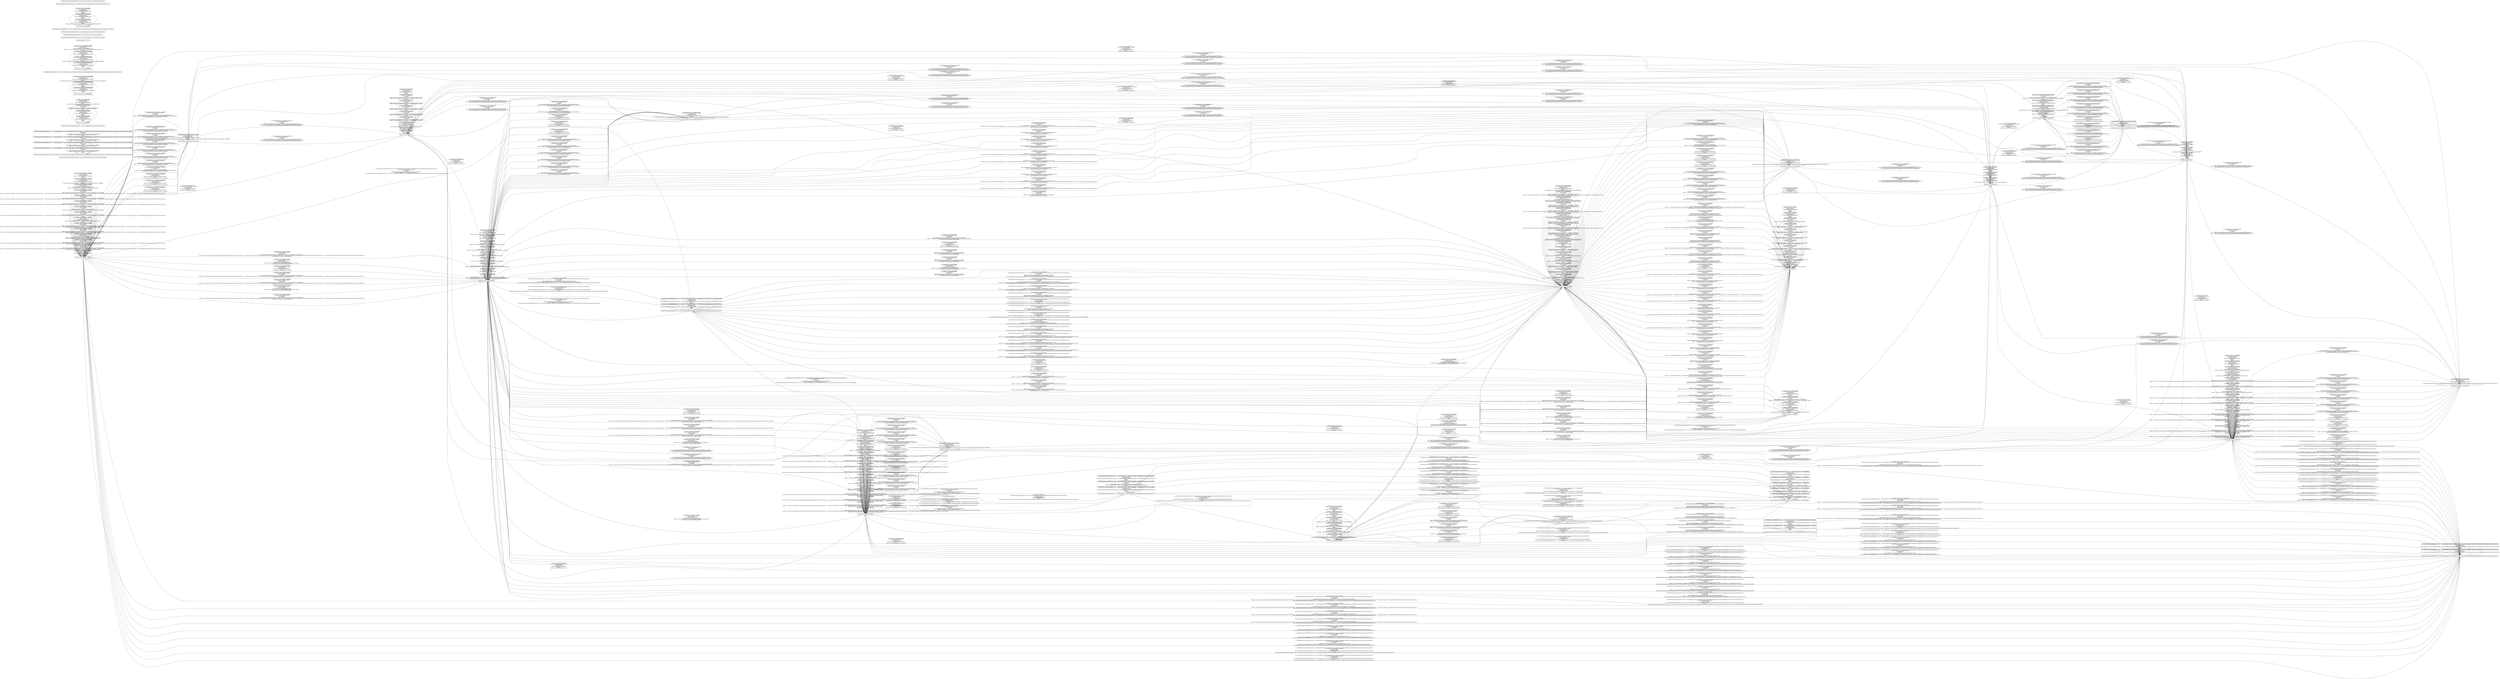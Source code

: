 digraph G {
 rankdir=LR;
 node[shape=box];
 n5 [label="ACT[com.vicman.photolabpro.A_Main]968"];
 n2 [label="ACT[vsin.activity.A_GroupsList]914"];
 n18 [label="DIALOG[android.app.ProgressDialog]17696, alloc: <vsin.activity.A_MyPhoTogalleryGrid: void onCreate(android.os.Bundle)>"];
 n12 [label="ACT[vsin.activity.A_CaricatureAd]1015"];
 n35 [label="OptionsMenu[com.vicman.photolabpro.A_Main]964"];
 n19 [label="DIALOG[android.app.AlertDialog]21923, alloc: <vsin.utils.DialogsCreator: vsin.utils.CreateNotificationDialog_Template_Response CreateNotificationDialog_Template(android.app.Activity,java.lang.String,java.lang.String,java.util.ArrayList,android.os.Handler)>"];
 n10 [label="ACT[vsin.activity.A_ChoosePhoto]995"];
 n22 [label="DIALOG[android.app.ProgressDialog]14456, alloc: <vsin.activity.A_EffectsGrid: void onCreate(android.os.Bundle)>"];
 n3 [label="ACT[vsin.activity.A_ResultScreen]937"];
 n16 [label="ACT[vsin.activity.A_PRO_Ad]1041"];
 n8 [label="ACT[vsin.utils.activity.MyActivityShowDialog]981"];
 n15 [label="ACT[vsin.t16_funny_photo.A_Main]1038"];
 n25 [label="DIALOG[android.app.AlertDialog]21915, alloc: <vsin.utils.DialogsCreator: android.app.AlertDialog CreateNotificationDialog_Holiday(android.app.Activity,java.lang.String,java.lang.String,java.util.ArrayList)>"];
 n40 [label="LAUNCHER_NODE[]23212"];
 n4 [label="ACT[vsin.activity.A_MyPhoTogalleryGrid]954"];
 n32 [label="OptionsMenu[vsin.activity.A_EffectsGrid]887"];
 n28 [label="DIALOG[android.app.AlertDialog]21916, alloc: <vsin.utils.DialogsCreator: android.app.AlertDialog CreatePRODialog(android.app.Activity,boolean)>"];
 n29 [label="DIALOG[android.app.AlertDialog]21924, alloc: <vsin.utils.InAppUtils: boolean CheckPayment(vsin.t16_funny_photo.inappbilling.PaidFeaturesCatalog$PaidFeatureType,android.app.Activity,boolean,int)>"];
 n37 [label="ContextMenu[VAR[$r1]7722]22073"];
 n7 [label="ACT[vsin.activity.A_FAQ]977"];
 n30 [label="DIALOG[android.app.ProgressDialog]12297, alloc: <vsin.activity.A_GroupsList: void onCreate(android.os.Bundle)>"];
 n11 [label="ACT[vsin.utils.activity.MyActivityWithMainMenu]1013"];
 n17 [label="DIALOG[android.app.ProgressDialog]21305, alloc: <vsin.activity.A_CaricatureAd: void SetupWidgets()>"];
 n6 [label="ACT[vsin.activity.A_Settings]971"];
 n20 [label="DIALOG[android.app.ProgressDialog]8246, alloc: <vsin.activity.A_ResultScreen: void DownloadFullsizeResult(int)>"];
 n21 [label="DIALOG[android.app.AlertDialog]21925, alloc: <vsin.activity.A_ResultScreen: void InitEditDialog()>"];
 n36 [label="OptionsMenu[vsin.activity.A_ChoosePhoto]991"];
 n14 [label="ACT[vsin.activity.A_Crop]1025"];
 n23 [label="DIALOG[android.app.AlertDialog]21917, alloc: <vsin.utils.DialogsCreator: android.app.AlertDialog CreateTextDialog(android.content.Context,java.lang.String)>"];
 n38 [label="OptionsMenu[vsin.utils.activity.MyActivityWithMainMenu]1009"];
 n39 [label="OptionsMenu[vsin.t16_funny_photo.A_Main]1034"];
 n24 [label="DIALOG[android.app.AlertDialog]21921, alloc: <vsin.utils.activity.MyActivityShowDialog: void ShowDialog(java.lang.String,java.lang.String,boolean,boolean)>"];
 n9 [label="ACT[com.google.ads.AdActivity]983"];
 n26 [label="DIALOG[android.app.AlertDialog]21926, alloc: <vsin.activity.A_ResultScreen: boolean onOptionsItemSelected(android.view.MenuItem)>"];
 n27 [label="DIALOG[android.app.AlertDialog]21919, alloc: <vsin.utils.DialogsCreator: android.app.AlertDialog CreateAboutDialog(android.app.Activity)>"];
 n1 [label="ACT[vsin.activity.A_EffectsGrid]894"];
 n33 [label="OptionsMenu[vsin.activity.A_GroupsList]910"];
 n34 [label="OptionsMenu[vsin.activity.A_ResultScreen]927"];
 n13 [label="ACT[vsin.activity.A_About]1021"];
 n31 [label="DIALOG[android.app.ProgressDialog]8448, alloc: <vsin.activity.A_ResultScreen: void onCreate(android.os.Bundle)>"];
 n5 -> n5 [label="src: ACT[com.vicman.photolabpro.A_Main]968\ntgt: ACT[com.vicman.photolabpro.A_Main]968\ntag: implicit_power\nevt: implicit_power_event\nwidget: ACT[com.vicman.photolabpro.A_Main]968\nhandler: []\nstack: []\n"];
 n5 -> n35 [label="src: ACT[com.vicman.photolabpro.A_Main]968\ntgt: OptionsMenu[com.vicman.photolabpro.A_Main]964\ntag: open_options_menu\nevt: click\nwidget: OptionsMenu[com.vicman.photolabpro.A_Main]964\nhandler: [<vsin.utils.activity.MyActivityWithMainMenu: boolean onCreateOptionsMenu(android.view.Menu)>]\nstack: [[push OptionsMenu[com.vicman.photolabpro.A_Main]964]]\n"];
 n5 -> n5 [label="src: ACT[com.vicman.photolabpro.A_Main]968\ntgt: ACT[com.vicman.photolabpro.A_Main]968\ntag: finish_activity\nevt: item_click\nwidget: INFL[common.vsin.utils.ui.listview.MyListView,WID[2131165269|_main_group_list_0]549,22394]22396\nhandler: [<vsin.activity.A_GroupsList$8: void onItemClick(android.widget.AdapterView,android.view.View,int,long)>, <vsin.activity.A_GroupsList$5: void onItemClick(android.widget.AdapterView,android.view.View,int,long)>, <vsin.activity.A_GroupsList$6: void onItemClick(android.widget.AdapterView,android.view.View,int,long)>, <vsin.activity.A_GroupsList$7: void onItemClick(android.widget.AdapterView,android.view.View,int,long)>]\nstack: [[push ACT[vsin.activity.A_EffectsGrid]894], [pop ACT[vsin.activity.A_EffectsGrid]894]]\n"];
 n5 -> n5 [label="src: ACT[com.vicman.photolabpro.A_Main]968\ntgt: ACT[com.vicman.photolabpro.A_Main]968\ntag: finish_activity\nevt: item_click\nwidget: INFL[common.vsin.utils.ui.listview.MyListView,WID[2131165272|_main_group_list_3]574,22394]22405\nhandler: [<vsin.activity.A_GroupsList$8: void onItemClick(android.widget.AdapterView,android.view.View,int,long)>, <vsin.activity.A_GroupsList$5: void onItemClick(android.widget.AdapterView,android.view.View,int,long)>, <vsin.activity.A_GroupsList$6: void onItemClick(android.widget.AdapterView,android.view.View,int,long)>, <vsin.activity.A_GroupsList$7: void onItemClick(android.widget.AdapterView,android.view.View,int,long)>]\nstack: [[push ACT[vsin.activity.A_EffectsGrid]894], [pop ACT[vsin.activity.A_EffectsGrid]894]]\n"];
 n5 -> n5 [label="src: ACT[com.vicman.photolabpro.A_Main]968\ntgt: ACT[com.vicman.photolabpro.A_Main]968\ntag: finish_activity\nevt: implicit_on_activity_result\nwidget: ACT[com.vicman.photolabpro.A_Main]968\nhandler: [<vsin.activity.A_GroupsList: void onActivityResult(int,int,android.content.Intent)>]\nstack: [[push ACT[vsin.activity.A_EffectsGrid]894], [pop ACT[vsin.activity.A_EffectsGrid]894]]\n"];
 n5 -> n5 [label="src: ACT[com.vicman.photolabpro.A_Main]968\ntgt: ACT[com.vicman.photolabpro.A_Main]968\ntag: finish_activity\nevt: item_click\nwidget: INFL[common.vsin.utils.ui.listview.MyListView,WID[2131165270|_main_group_list_1]547,22394]22401\nhandler: [<vsin.activity.A_GroupsList$8: void onItemClick(android.widget.AdapterView,android.view.View,int,long)>, <vsin.activity.A_GroupsList$5: void onItemClick(android.widget.AdapterView,android.view.View,int,long)>, <vsin.activity.A_GroupsList$6: void onItemClick(android.widget.AdapterView,android.view.View,int,long)>, <vsin.activity.A_GroupsList$7: void onItemClick(android.widget.AdapterView,android.view.View,int,long)>]\nstack: [[push ACT[vsin.activity.A_EffectsGrid]894], [pop ACT[vsin.activity.A_EffectsGrid]894]]\n"];
 n5 -> n5 [label="src: ACT[com.vicman.photolabpro.A_Main]968\ntgt: ACT[com.vicman.photolabpro.A_Main]968\ntag: finish_activity\nevt: item_click\nwidget: INFL[common.vsin.utils.ui.listview.MyListView,WID[2131165271|_main_group_list_2]545,22394]22403\nhandler: [<vsin.activity.A_GroupsList$8: void onItemClick(android.widget.AdapterView,android.view.View,int,long)>, <vsin.activity.A_GroupsList$5: void onItemClick(android.widget.AdapterView,android.view.View,int,long)>, <vsin.activity.A_GroupsList$6: void onItemClick(android.widget.AdapterView,android.view.View,int,long)>, <vsin.activity.A_GroupsList$7: void onItemClick(android.widget.AdapterView,android.view.View,int,long)>]\nstack: [[push ACT[vsin.activity.A_EffectsGrid]894], [pop ACT[vsin.activity.A_EffectsGrid]894]]\n"];
 n5 -> n1 [label="src: ACT[com.vicman.photolabpro.A_Main]968\ntgt: ACT[vsin.activity.A_EffectsGrid]894\ntag: start_activity\nevt: item_click\nwidget: INFL[common.vsin.utils.ui.listview.MyListView,WID[2131165269|_main_group_list_0]549,22394]22396\nhandler: [<vsin.activity.A_GroupsList$8: void onItemClick(android.widget.AdapterView,android.view.View,int,long)>, <vsin.activity.A_GroupsList$5: void onItemClick(android.widget.AdapterView,android.view.View,int,long)>, <vsin.activity.A_GroupsList$6: void onItemClick(android.widget.AdapterView,android.view.View,int,long)>, <vsin.activity.A_GroupsList$7: void onItemClick(android.widget.AdapterView,android.view.View,int,long)>]\nstack: [[push ACT[vsin.activity.A_EffectsGrid]894]]\n"];
 n5 -> n1 [label="src: ACT[com.vicman.photolabpro.A_Main]968\ntgt: ACT[vsin.activity.A_EffectsGrid]894\ntag: start_activity\nevt: item_click\nwidget: INFL[common.vsin.utils.ui.listview.MyListView,WID[2131165272|_main_group_list_3]574,22394]22405\nhandler: [<vsin.activity.A_GroupsList$8: void onItemClick(android.widget.AdapterView,android.view.View,int,long)>, <vsin.activity.A_GroupsList$5: void onItemClick(android.widget.AdapterView,android.view.View,int,long)>, <vsin.activity.A_GroupsList$6: void onItemClick(android.widget.AdapterView,android.view.View,int,long)>, <vsin.activity.A_GroupsList$7: void onItemClick(android.widget.AdapterView,android.view.View,int,long)>]\nstack: [[push ACT[vsin.activity.A_EffectsGrid]894]]\n"];
 n5 -> n1 [label="src: ACT[com.vicman.photolabpro.A_Main]968\ntgt: ACT[vsin.activity.A_EffectsGrid]894\ntag: start_activity\nevt: implicit_on_activity_result\nwidget: ACT[com.vicman.photolabpro.A_Main]968\nhandler: [<vsin.activity.A_GroupsList: void onActivityResult(int,int,android.content.Intent)>]\nstack: [[push ACT[vsin.activity.A_EffectsGrid]894]]\n"];
 n5 -> n1 [label="src: ACT[com.vicman.photolabpro.A_Main]968\ntgt: ACT[vsin.activity.A_EffectsGrid]894\ntag: start_activity\nevt: item_click\nwidget: INFL[common.vsin.utils.ui.listview.MyListView,WID[2131165270|_main_group_list_1]547,22394]22401\nhandler: [<vsin.activity.A_GroupsList$8: void onItemClick(android.widget.AdapterView,android.view.View,int,long)>, <vsin.activity.A_GroupsList$5: void onItemClick(android.widget.AdapterView,android.view.View,int,long)>, <vsin.activity.A_GroupsList$6: void onItemClick(android.widget.AdapterView,android.view.View,int,long)>, <vsin.activity.A_GroupsList$7: void onItemClick(android.widget.AdapterView,android.view.View,int,long)>]\nstack: [[push ACT[vsin.activity.A_EffectsGrid]894]]\n"];
 n5 -> n1 [label="src: ACT[com.vicman.photolabpro.A_Main]968\ntgt: ACT[vsin.activity.A_EffectsGrid]894\ntag: start_activity\nevt: item_click\nwidget: INFL[common.vsin.utils.ui.listview.MyListView,WID[2131165271|_main_group_list_2]545,22394]22403\nhandler: [<vsin.activity.A_GroupsList$8: void onItemClick(android.widget.AdapterView,android.view.View,int,long)>, <vsin.activity.A_GroupsList$5: void onItemClick(android.widget.AdapterView,android.view.View,int,long)>, <vsin.activity.A_GroupsList$6: void onItemClick(android.widget.AdapterView,android.view.View,int,long)>, <vsin.activity.A_GroupsList$7: void onItemClick(android.widget.AdapterView,android.view.View,int,long)>]\nstack: [[push ACT[vsin.activity.A_EffectsGrid]894]]\n"];
 n5 -> n5 [label="src: ACT[com.vicman.photolabpro.A_Main]968\ntgt: ACT[com.vicman.photolabpro.A_Main]968\ntag: cyclic_edge\nevt: implicit_on_activity_result\nwidget: ACT[com.vicman.photolabpro.A_Main]968\nhandler: [<vsin.activity.A_GroupsList: void onActivityResult(int,int,android.content.Intent)>]\nstack: []\n"];
 n5 -> n5 [label="src: ACT[com.vicman.photolabpro.A_Main]968\ntgt: ACT[com.vicman.photolabpro.A_Main]968\ntag: cyclic_edge\nevt: item_click\nwidget: INFL[common.vsin.utils.ui.listview.MyListView,WID[2131165270|_main_group_list_1]547,22394]22401\nhandler: [<vsin.activity.A_GroupsList$8: void onItemClick(android.widget.AdapterView,android.view.View,int,long)>, <vsin.activity.A_GroupsList$5: void onItemClick(android.widget.AdapterView,android.view.View,int,long)>, <vsin.activity.A_GroupsList$6: void onItemClick(android.widget.AdapterView,android.view.View,int,long)>, <vsin.activity.A_GroupsList$7: void onItemClick(android.widget.AdapterView,android.view.View,int,long)>]\nstack: []\n"];
 n5 -> n5 [label="src: ACT[com.vicman.photolabpro.A_Main]968\ntgt: ACT[com.vicman.photolabpro.A_Main]968\ntag: cyclic_edge\nevt: click\nwidget: OptionsMenu[com.vicman.photolabpro.A_Main]964\nhandler: [<vsin.utils.activity.MyActivityWithMainMenu: boolean onCreateOptionsMenu(android.view.Menu)>]\nstack: []\n"];
 n5 -> n5 [label="src: ACT[com.vicman.photolabpro.A_Main]968\ntgt: ACT[com.vicman.photolabpro.A_Main]968\ntag: cyclic_edge\nevt: item_click\nwidget: INFL[common.vsin.utils.ui.listview.MyListView,WID[2131165269|_main_group_list_0]549,22394]22396\nhandler: [<vsin.activity.A_GroupsList$8: void onItemClick(android.widget.AdapterView,android.view.View,int,long)>, <vsin.activity.A_GroupsList$5: void onItemClick(android.widget.AdapterView,android.view.View,int,long)>, <vsin.activity.A_GroupsList$6: void onItemClick(android.widget.AdapterView,android.view.View,int,long)>, <vsin.activity.A_GroupsList$7: void onItemClick(android.widget.AdapterView,android.view.View,int,long)>]\nstack: []\n"];
 n5 -> n5 [label="src: ACT[com.vicman.photolabpro.A_Main]968\ntgt: ACT[com.vicman.photolabpro.A_Main]968\ntag: cyclic_edge\nevt: item_click\nwidget: INFL[common.vsin.utils.ui.listview.MyListView,WID[2131165272|_main_group_list_3]574,22394]22405\nhandler: [<vsin.activity.A_GroupsList$8: void onItemClick(android.widget.AdapterView,android.view.View,int,long)>, <vsin.activity.A_GroupsList$5: void onItemClick(android.widget.AdapterView,android.view.View,int,long)>, <vsin.activity.A_GroupsList$6: void onItemClick(android.widget.AdapterView,android.view.View,int,long)>, <vsin.activity.A_GroupsList$7: void onItemClick(android.widget.AdapterView,android.view.View,int,long)>]\nstack: []\n"];
 n5 -> n5 [label="src: ACT[com.vicman.photolabpro.A_Main]968\ntgt: ACT[com.vicman.photolabpro.A_Main]968\ntag: cyclic_edge\nevt: item_click\nwidget: INFL[common.vsin.utils.ui.listview.MyListView,WID[2131165271|_main_group_list_2]545,22394]22403\nhandler: [<vsin.activity.A_GroupsList$8: void onItemClick(android.widget.AdapterView,android.view.View,int,long)>, <vsin.activity.A_GroupsList$5: void onItemClick(android.widget.AdapterView,android.view.View,int,long)>, <vsin.activity.A_GroupsList$6: void onItemClick(android.widget.AdapterView,android.view.View,int,long)>, <vsin.activity.A_GroupsList$7: void onItemClick(android.widget.AdapterView,android.view.View,int,long)>]\nstack: []\n"];
 n5 -> n5 [label="src: ACT[com.vicman.photolabpro.A_Main]968\ntgt: ACT[com.vicman.photolabpro.A_Main]968\ntag: cyclic_edge\nevt: implicit_on_activity_newIntent\nwidget: ACT[com.vicman.photolabpro.A_Main]968\nhandler: [<vsin.activity.A_GroupsList: void onNewIntent(android.content.Intent)>]\nstack: []\n"];
 n5 -> n5 [label="src: ACT[com.vicman.photolabpro.A_Main]968\ntgt: ACT[com.vicman.photolabpro.A_Main]968\ntag: implicit_rotate\nevt: implicit_rotate_event\nwidget: ACT[com.vicman.photolabpro.A_Main]968\nhandler: []\nstack: [[pop ACT[com.vicman.photolabpro.A_Main]968], [push ACT[com.vicman.photolabpro.A_Main]968]]\n"];
 n5 -> n5 [label="src: ACT[com.vicman.photolabpro.A_Main]968\ntgt: ACT[com.vicman.photolabpro.A_Main]968\ntag: implicit_home\nevt: implicit_home_event\nwidget: ACT[com.vicman.photolabpro.A_Main]968\nhandler: []\nstack: []\n"];
 n5 -> n29 [label="src: ACT[com.vicman.photolabpro.A_Main]968\ntgt: DIALOG[android.app.AlertDialog]21924, alloc: <vsin.utils.InAppUtils: boolean CheckPayment(vsin.t16_funny_photo.inappbilling.PaidFeaturesCatalog$PaidFeatureType,android.app.Activity,boolean,int)>\ntag: show_dialog\nevt: item_click\nwidget: INFL[common.vsin.utils.ui.listview.MyListView,WID[2131165269|_main_group_list_0]549,22394]22396\nhandler: [<vsin.activity.A_GroupsList$8: void onItemClick(android.widget.AdapterView,android.view.View,int,long)>, <vsin.activity.A_GroupsList$5: void onItemClick(android.widget.AdapterView,android.view.View,int,long)>, <vsin.activity.A_GroupsList$6: void onItemClick(android.widget.AdapterView,android.view.View,int,long)>, <vsin.activity.A_GroupsList$7: void onItemClick(android.widget.AdapterView,android.view.View,int,long)>]\nstack: [[push DIALOG[android.app.AlertDialog]21924, alloc: <vsin.utils.InAppUtils: boolean CheckPayment(vsin.t16_funny_photo.inappbilling.PaidFeaturesCatalog$PaidFeatureType,android.app.Activity,boolean,int)>]]\n"];
 n5 -> n29 [label="src: ACT[com.vicman.photolabpro.A_Main]968\ntgt: DIALOG[android.app.AlertDialog]21924, alloc: <vsin.utils.InAppUtils: boolean CheckPayment(vsin.t16_funny_photo.inappbilling.PaidFeaturesCatalog$PaidFeatureType,android.app.Activity,boolean,int)>\ntag: show_dialog\nevt: item_click\nwidget: INFL[common.vsin.utils.ui.listview.MyListView,WID[2131165272|_main_group_list_3]574,22394]22405\nhandler: [<vsin.activity.A_GroupsList$8: void onItemClick(android.widget.AdapterView,android.view.View,int,long)>, <vsin.activity.A_GroupsList$5: void onItemClick(android.widget.AdapterView,android.view.View,int,long)>, <vsin.activity.A_GroupsList$6: void onItemClick(android.widget.AdapterView,android.view.View,int,long)>, <vsin.activity.A_GroupsList$7: void onItemClick(android.widget.AdapterView,android.view.View,int,long)>]\nstack: [[push DIALOG[android.app.AlertDialog]21924, alloc: <vsin.utils.InAppUtils: boolean CheckPayment(vsin.t16_funny_photo.inappbilling.PaidFeaturesCatalog$PaidFeatureType,android.app.Activity,boolean,int)>]]\n"];
 n5 -> n29 [label="src: ACT[com.vicman.photolabpro.A_Main]968\ntgt: DIALOG[android.app.AlertDialog]21924, alloc: <vsin.utils.InAppUtils: boolean CheckPayment(vsin.t16_funny_photo.inappbilling.PaidFeaturesCatalog$PaidFeatureType,android.app.Activity,boolean,int)>\ntag: show_dialog\nevt: item_click\nwidget: INFL[common.vsin.utils.ui.listview.MyListView,WID[2131165270|_main_group_list_1]547,22394]22401\nhandler: [<vsin.activity.A_GroupsList$8: void onItemClick(android.widget.AdapterView,android.view.View,int,long)>, <vsin.activity.A_GroupsList$5: void onItemClick(android.widget.AdapterView,android.view.View,int,long)>, <vsin.activity.A_GroupsList$6: void onItemClick(android.widget.AdapterView,android.view.View,int,long)>, <vsin.activity.A_GroupsList$7: void onItemClick(android.widget.AdapterView,android.view.View,int,long)>]\nstack: [[push DIALOG[android.app.AlertDialog]21924, alloc: <vsin.utils.InAppUtils: boolean CheckPayment(vsin.t16_funny_photo.inappbilling.PaidFeaturesCatalog$PaidFeatureType,android.app.Activity,boolean,int)>]]\n"];
 n5 -> n29 [label="src: ACT[com.vicman.photolabpro.A_Main]968\ntgt: DIALOG[android.app.AlertDialog]21924, alloc: <vsin.utils.InAppUtils: boolean CheckPayment(vsin.t16_funny_photo.inappbilling.PaidFeaturesCatalog$PaidFeatureType,android.app.Activity,boolean,int)>\ntag: show_dialog\nevt: item_click\nwidget: INFL[common.vsin.utils.ui.listview.MyListView,WID[2131165271|_main_group_list_2]545,22394]22403\nhandler: [<vsin.activity.A_GroupsList$8: void onItemClick(android.widget.AdapterView,android.view.View,int,long)>, <vsin.activity.A_GroupsList$5: void onItemClick(android.widget.AdapterView,android.view.View,int,long)>, <vsin.activity.A_GroupsList$6: void onItemClick(android.widget.AdapterView,android.view.View,int,long)>, <vsin.activity.A_GroupsList$7: void onItemClick(android.widget.AdapterView,android.view.View,int,long)>]\nstack: [[push DIALOG[android.app.AlertDialog]21924, alloc: <vsin.utils.InAppUtils: boolean CheckPayment(vsin.t16_funny_photo.inappbilling.PaidFeaturesCatalog$PaidFeatureType,android.app.Activity,boolean,int)>]]\n"];
 n2 -> n2 [label="src: ACT[vsin.activity.A_GroupsList]914\ntgt: ACT[vsin.activity.A_GroupsList]914\ntag: finish_activity\nevt: item_click\nwidget: INFL[common.vsin.utils.ui.listview.MyListView,WID[2131165271|_main_group_list_2]545,22415]22421\nhandler: [<vsin.activity.A_GroupsList$8: void onItemClick(android.widget.AdapterView,android.view.View,int,long)>, <vsin.activity.A_GroupsList$5: void onItemClick(android.widget.AdapterView,android.view.View,int,long)>, <vsin.activity.A_GroupsList$6: void onItemClick(android.widget.AdapterView,android.view.View,int,long)>, <vsin.activity.A_GroupsList$7: void onItemClick(android.widget.AdapterView,android.view.View,int,long)>]\nstack: [[push ACT[vsin.activity.A_EffectsGrid]894], [pop ACT[vsin.activity.A_EffectsGrid]894]]\n"];
 n2 -> n2 [label="src: ACT[vsin.activity.A_GroupsList]914\ntgt: ACT[vsin.activity.A_GroupsList]914\ntag: finish_activity\nevt: item_click\nwidget: INFL[common.vsin.utils.ui.listview.MyListView,WID[2131165269|_main_group_list_0]549,22415]22417\nhandler: [<vsin.activity.A_GroupsList$8: void onItemClick(android.widget.AdapterView,android.view.View,int,long)>, <vsin.activity.A_GroupsList$5: void onItemClick(android.widget.AdapterView,android.view.View,int,long)>, <vsin.activity.A_GroupsList$6: void onItemClick(android.widget.AdapterView,android.view.View,int,long)>, <vsin.activity.A_GroupsList$7: void onItemClick(android.widget.AdapterView,android.view.View,int,long)>]\nstack: [[push ACT[vsin.activity.A_EffectsGrid]894], [pop ACT[vsin.activity.A_EffectsGrid]894]]\n"];
 n2 -> n2 [label="src: ACT[vsin.activity.A_GroupsList]914\ntgt: ACT[vsin.activity.A_GroupsList]914\ntag: finish_activity\nevt: implicit_on_activity_result\nwidget: ACT[vsin.activity.A_GroupsList]914\nhandler: [<vsin.activity.A_GroupsList: void onActivityResult(int,int,android.content.Intent)>]\nstack: [[push ACT[vsin.activity.A_EffectsGrid]894], [pop ACT[vsin.activity.A_EffectsGrid]894]]\n"];
 n2 -> n2 [label="src: ACT[vsin.activity.A_GroupsList]914\ntgt: ACT[vsin.activity.A_GroupsList]914\ntag: finish_activity\nevt: item_click\nwidget: INFL[common.vsin.utils.ui.listview.MyListView,WID[2131165270|_main_group_list_1]547,22415]22419\nhandler: [<vsin.activity.A_GroupsList$8: void onItemClick(android.widget.AdapterView,android.view.View,int,long)>, <vsin.activity.A_GroupsList$5: void onItemClick(android.widget.AdapterView,android.view.View,int,long)>, <vsin.activity.A_GroupsList$6: void onItemClick(android.widget.AdapterView,android.view.View,int,long)>, <vsin.activity.A_GroupsList$7: void onItemClick(android.widget.AdapterView,android.view.View,int,long)>]\nstack: [[push ACT[vsin.activity.A_EffectsGrid]894], [pop ACT[vsin.activity.A_EffectsGrid]894]]\n"];
 n2 -> n2 [label="src: ACT[vsin.activity.A_GroupsList]914\ntgt: ACT[vsin.activity.A_GroupsList]914\ntag: finish_activity\nevt: item_click\nwidget: INFL[common.vsin.utils.ui.listview.MyListView,WID[2131165272|_main_group_list_3]574,22415]22423\nhandler: [<vsin.activity.A_GroupsList$8: void onItemClick(android.widget.AdapterView,android.view.View,int,long)>, <vsin.activity.A_GroupsList$5: void onItemClick(android.widget.AdapterView,android.view.View,int,long)>, <vsin.activity.A_GroupsList$6: void onItemClick(android.widget.AdapterView,android.view.View,int,long)>, <vsin.activity.A_GroupsList$7: void onItemClick(android.widget.AdapterView,android.view.View,int,long)>]\nstack: [[push ACT[vsin.activity.A_EffectsGrid]894], [pop ACT[vsin.activity.A_EffectsGrid]894]]\n"];
 n2 -> n1 [label="src: ACT[vsin.activity.A_GroupsList]914\ntgt: ACT[vsin.activity.A_EffectsGrid]894\ntag: start_activity\nevt: item_click\nwidget: INFL[common.vsin.utils.ui.listview.MyListView,WID[2131165271|_main_group_list_2]545,22415]22421\nhandler: [<vsin.activity.A_GroupsList$8: void onItemClick(android.widget.AdapterView,android.view.View,int,long)>, <vsin.activity.A_GroupsList$5: void onItemClick(android.widget.AdapterView,android.view.View,int,long)>, <vsin.activity.A_GroupsList$6: void onItemClick(android.widget.AdapterView,android.view.View,int,long)>, <vsin.activity.A_GroupsList$7: void onItemClick(android.widget.AdapterView,android.view.View,int,long)>]\nstack: [[push ACT[vsin.activity.A_EffectsGrid]894]]\n"];
 n2 -> n1 [label="src: ACT[vsin.activity.A_GroupsList]914\ntgt: ACT[vsin.activity.A_EffectsGrid]894\ntag: start_activity\nevt: item_click\nwidget: INFL[common.vsin.utils.ui.listview.MyListView,WID[2131165269|_main_group_list_0]549,22415]22417\nhandler: [<vsin.activity.A_GroupsList$8: void onItemClick(android.widget.AdapterView,android.view.View,int,long)>, <vsin.activity.A_GroupsList$5: void onItemClick(android.widget.AdapterView,android.view.View,int,long)>, <vsin.activity.A_GroupsList$6: void onItemClick(android.widget.AdapterView,android.view.View,int,long)>, <vsin.activity.A_GroupsList$7: void onItemClick(android.widget.AdapterView,android.view.View,int,long)>]\nstack: [[push ACT[vsin.activity.A_EffectsGrid]894]]\n"];
 n2 -> n1 [label="src: ACT[vsin.activity.A_GroupsList]914\ntgt: ACT[vsin.activity.A_EffectsGrid]894\ntag: start_activity\nevt: implicit_on_activity_result\nwidget: ACT[vsin.activity.A_GroupsList]914\nhandler: [<vsin.activity.A_GroupsList: void onActivityResult(int,int,android.content.Intent)>]\nstack: [[push ACT[vsin.activity.A_EffectsGrid]894]]\n"];
 n2 -> n1 [label="src: ACT[vsin.activity.A_GroupsList]914\ntgt: ACT[vsin.activity.A_EffectsGrid]894\ntag: start_activity\nevt: item_click\nwidget: INFL[common.vsin.utils.ui.listview.MyListView,WID[2131165270|_main_group_list_1]547,22415]22419\nhandler: [<vsin.activity.A_GroupsList$8: void onItemClick(android.widget.AdapterView,android.view.View,int,long)>, <vsin.activity.A_GroupsList$5: void onItemClick(android.widget.AdapterView,android.view.View,int,long)>, <vsin.activity.A_GroupsList$6: void onItemClick(android.widget.AdapterView,android.view.View,int,long)>, <vsin.activity.A_GroupsList$7: void onItemClick(android.widget.AdapterView,android.view.View,int,long)>]\nstack: [[push ACT[vsin.activity.A_EffectsGrid]894]]\n"];
 n2 -> n1 [label="src: ACT[vsin.activity.A_GroupsList]914\ntgt: ACT[vsin.activity.A_EffectsGrid]894\ntag: start_activity\nevt: item_click\nwidget: INFL[common.vsin.utils.ui.listview.MyListView,WID[2131165272|_main_group_list_3]574,22415]22423\nhandler: [<vsin.activity.A_GroupsList$8: void onItemClick(android.widget.AdapterView,android.view.View,int,long)>, <vsin.activity.A_GroupsList$5: void onItemClick(android.widget.AdapterView,android.view.View,int,long)>, <vsin.activity.A_GroupsList$6: void onItemClick(android.widget.AdapterView,android.view.View,int,long)>, <vsin.activity.A_GroupsList$7: void onItemClick(android.widget.AdapterView,android.view.View,int,long)>]\nstack: [[push ACT[vsin.activity.A_EffectsGrid]894]]\n"];
 n2 -> n2 [label="src: ACT[vsin.activity.A_GroupsList]914\ntgt: ACT[vsin.activity.A_GroupsList]914\ntag: implicit_rotate\nevt: implicit_rotate_event\nwidget: ACT[vsin.activity.A_GroupsList]914\nhandler: []\nstack: [[pop ACT[vsin.activity.A_GroupsList]914], [push ACT[vsin.activity.A_GroupsList]914]]\n"];
 n2 -> n2 [label="src: ACT[vsin.activity.A_GroupsList]914\ntgt: ACT[vsin.activity.A_GroupsList]914\ntag: cyclic_edge\nevt: item_click\nwidget: INFL[common.vsin.utils.ui.listview.MyListView,WID[2131165272|_main_group_list_3]574,22415]22423\nhandler: [<vsin.activity.A_GroupsList$8: void onItemClick(android.widget.AdapterView,android.view.View,int,long)>, <vsin.activity.A_GroupsList$5: void onItemClick(android.widget.AdapterView,android.view.View,int,long)>, <vsin.activity.A_GroupsList$6: void onItemClick(android.widget.AdapterView,android.view.View,int,long)>, <vsin.activity.A_GroupsList$7: void onItemClick(android.widget.AdapterView,android.view.View,int,long)>]\nstack: []\n"];
 n2 -> n2 [label="src: ACT[vsin.activity.A_GroupsList]914\ntgt: ACT[vsin.activity.A_GroupsList]914\ntag: cyclic_edge\nevt: item_click\nwidget: INFL[common.vsin.utils.ui.listview.MyListView,WID[2131165271|_main_group_list_2]545,22415]22421\nhandler: [<vsin.activity.A_GroupsList$8: void onItemClick(android.widget.AdapterView,android.view.View,int,long)>, <vsin.activity.A_GroupsList$5: void onItemClick(android.widget.AdapterView,android.view.View,int,long)>, <vsin.activity.A_GroupsList$6: void onItemClick(android.widget.AdapterView,android.view.View,int,long)>, <vsin.activity.A_GroupsList$7: void onItemClick(android.widget.AdapterView,android.view.View,int,long)>]\nstack: []\n"];
 n2 -> n2 [label="src: ACT[vsin.activity.A_GroupsList]914\ntgt: ACT[vsin.activity.A_GroupsList]914\ntag: cyclic_edge\nevt: click\nwidget: OptionsMenu[vsin.activity.A_GroupsList]910\nhandler: [<vsin.utils.activity.MyActivityWithMainMenu: boolean onCreateOptionsMenu(android.view.Menu)>]\nstack: []\n"];
 n2 -> n2 [label="src: ACT[vsin.activity.A_GroupsList]914\ntgt: ACT[vsin.activity.A_GroupsList]914\ntag: cyclic_edge\nevt: item_click\nwidget: INFL[common.vsin.utils.ui.listview.MyListView,WID[2131165269|_main_group_list_0]549,22415]22417\nhandler: [<vsin.activity.A_GroupsList$8: void onItemClick(android.widget.AdapterView,android.view.View,int,long)>, <vsin.activity.A_GroupsList$5: void onItemClick(android.widget.AdapterView,android.view.View,int,long)>, <vsin.activity.A_GroupsList$6: void onItemClick(android.widget.AdapterView,android.view.View,int,long)>, <vsin.activity.A_GroupsList$7: void onItemClick(android.widget.AdapterView,android.view.View,int,long)>]\nstack: []\n"];
 n2 -> n2 [label="src: ACT[vsin.activity.A_GroupsList]914\ntgt: ACT[vsin.activity.A_GroupsList]914\ntag: cyclic_edge\nevt: item_click\nwidget: INFL[common.vsin.utils.ui.listview.MyListView,WID[2131165270|_main_group_list_1]547,22415]22419\nhandler: [<vsin.activity.A_GroupsList$8: void onItemClick(android.widget.AdapterView,android.view.View,int,long)>, <vsin.activity.A_GroupsList$5: void onItemClick(android.widget.AdapterView,android.view.View,int,long)>, <vsin.activity.A_GroupsList$6: void onItemClick(android.widget.AdapterView,android.view.View,int,long)>, <vsin.activity.A_GroupsList$7: void onItemClick(android.widget.AdapterView,android.view.View,int,long)>]\nstack: []\n"];
 n2 -> n2 [label="src: ACT[vsin.activity.A_GroupsList]914\ntgt: ACT[vsin.activity.A_GroupsList]914\ntag: cyclic_edge\nevt: implicit_on_activity_newIntent\nwidget: ACT[vsin.activity.A_GroupsList]914\nhandler: [<vsin.activity.A_GroupsList: void onNewIntent(android.content.Intent)>]\nstack: []\n"];
 n2 -> n2 [label="src: ACT[vsin.activity.A_GroupsList]914\ntgt: ACT[vsin.activity.A_GroupsList]914\ntag: cyclic_edge\nevt: implicit_on_activity_result\nwidget: ACT[vsin.activity.A_GroupsList]914\nhandler: [<vsin.activity.A_GroupsList: void onActivityResult(int,int,android.content.Intent)>]\nstack: []\n"];
 n2 -> n2 [label="src: ACT[vsin.activity.A_GroupsList]914\ntgt: ACT[vsin.activity.A_GroupsList]914\ntag: implicit_power\nevt: implicit_power_event\nwidget: ACT[vsin.activity.A_GroupsList]914\nhandler: []\nstack: []\n"];
 n2 -> n33 [label="src: ACT[vsin.activity.A_GroupsList]914\ntgt: OptionsMenu[vsin.activity.A_GroupsList]910\ntag: open_options_menu\nevt: click\nwidget: OptionsMenu[vsin.activity.A_GroupsList]910\nhandler: [<vsin.utils.activity.MyActivityWithMainMenu: boolean onCreateOptionsMenu(android.view.Menu)>]\nstack: [[push OptionsMenu[vsin.activity.A_GroupsList]910]]\n"];
 n2 -> n29 [label="src: ACT[vsin.activity.A_GroupsList]914\ntgt: DIALOG[android.app.AlertDialog]21924, alloc: <vsin.utils.InAppUtils: boolean CheckPayment(vsin.t16_funny_photo.inappbilling.PaidFeaturesCatalog$PaidFeatureType,android.app.Activity,boolean,int)>\ntag: show_dialog\nevt: item_click\nwidget: INFL[common.vsin.utils.ui.listview.MyListView,WID[2131165269|_main_group_list_0]549,22415]22417\nhandler: [<vsin.activity.A_GroupsList$8: void onItemClick(android.widget.AdapterView,android.view.View,int,long)>, <vsin.activity.A_GroupsList$5: void onItemClick(android.widget.AdapterView,android.view.View,int,long)>, <vsin.activity.A_GroupsList$6: void onItemClick(android.widget.AdapterView,android.view.View,int,long)>, <vsin.activity.A_GroupsList$7: void onItemClick(android.widget.AdapterView,android.view.View,int,long)>]\nstack: [[push DIALOG[android.app.AlertDialog]21924, alloc: <vsin.utils.InAppUtils: boolean CheckPayment(vsin.t16_funny_photo.inappbilling.PaidFeaturesCatalog$PaidFeatureType,android.app.Activity,boolean,int)>]]\n"];
 n2 -> n29 [label="src: ACT[vsin.activity.A_GroupsList]914\ntgt: DIALOG[android.app.AlertDialog]21924, alloc: <vsin.utils.InAppUtils: boolean CheckPayment(vsin.t16_funny_photo.inappbilling.PaidFeaturesCatalog$PaidFeatureType,android.app.Activity,boolean,int)>\ntag: show_dialog\nevt: item_click\nwidget: INFL[common.vsin.utils.ui.listview.MyListView,WID[2131165270|_main_group_list_1]547,22415]22419\nhandler: [<vsin.activity.A_GroupsList$8: void onItemClick(android.widget.AdapterView,android.view.View,int,long)>, <vsin.activity.A_GroupsList$5: void onItemClick(android.widget.AdapterView,android.view.View,int,long)>, <vsin.activity.A_GroupsList$6: void onItemClick(android.widget.AdapterView,android.view.View,int,long)>, <vsin.activity.A_GroupsList$7: void onItemClick(android.widget.AdapterView,android.view.View,int,long)>]\nstack: [[push DIALOG[android.app.AlertDialog]21924, alloc: <vsin.utils.InAppUtils: boolean CheckPayment(vsin.t16_funny_photo.inappbilling.PaidFeaturesCatalog$PaidFeatureType,android.app.Activity,boolean,int)>]]\n"];
 n2 -> n29 [label="src: ACT[vsin.activity.A_GroupsList]914\ntgt: DIALOG[android.app.AlertDialog]21924, alloc: <vsin.utils.InAppUtils: boolean CheckPayment(vsin.t16_funny_photo.inappbilling.PaidFeaturesCatalog$PaidFeatureType,android.app.Activity,boolean,int)>\ntag: show_dialog\nevt: item_click\nwidget: INFL[common.vsin.utils.ui.listview.MyListView,WID[2131165271|_main_group_list_2]545,22415]22421\nhandler: [<vsin.activity.A_GroupsList$8: void onItemClick(android.widget.AdapterView,android.view.View,int,long)>, <vsin.activity.A_GroupsList$5: void onItemClick(android.widget.AdapterView,android.view.View,int,long)>, <vsin.activity.A_GroupsList$6: void onItemClick(android.widget.AdapterView,android.view.View,int,long)>, <vsin.activity.A_GroupsList$7: void onItemClick(android.widget.AdapterView,android.view.View,int,long)>]\nstack: [[push DIALOG[android.app.AlertDialog]21924, alloc: <vsin.utils.InAppUtils: boolean CheckPayment(vsin.t16_funny_photo.inappbilling.PaidFeaturesCatalog$PaidFeatureType,android.app.Activity,boolean,int)>]]\n"];
 n2 -> n29 [label="src: ACT[vsin.activity.A_GroupsList]914\ntgt: DIALOG[android.app.AlertDialog]21924, alloc: <vsin.utils.InAppUtils: boolean CheckPayment(vsin.t16_funny_photo.inappbilling.PaidFeaturesCatalog$PaidFeatureType,android.app.Activity,boolean,int)>\ntag: show_dialog\nevt: item_click\nwidget: INFL[common.vsin.utils.ui.listview.MyListView,WID[2131165272|_main_group_list_3]574,22415]22423\nhandler: [<vsin.activity.A_GroupsList$8: void onItemClick(android.widget.AdapterView,android.view.View,int,long)>, <vsin.activity.A_GroupsList$5: void onItemClick(android.widget.AdapterView,android.view.View,int,long)>, <vsin.activity.A_GroupsList$6: void onItemClick(android.widget.AdapterView,android.view.View,int,long)>, <vsin.activity.A_GroupsList$7: void onItemClick(android.widget.AdapterView,android.view.View,int,long)>]\nstack: [[push DIALOG[android.app.AlertDialog]21924, alloc: <vsin.utils.InAppUtils: boolean CheckPayment(vsin.t16_funny_photo.inappbilling.PaidFeaturesCatalog$PaidFeatureType,android.app.Activity,boolean,int)>]]\n"];
 n2 -> n2 [label="src: ACT[vsin.activity.A_GroupsList]914\ntgt: ACT[vsin.activity.A_GroupsList]914\ntag: implicit_home\nevt: implicit_home_event\nwidget: ACT[vsin.activity.A_GroupsList]914\nhandler: []\nstack: []\n"];
 n12 -> n10 [label="src: ACT[vsin.activity.A_CaricatureAd]1015\ntgt: ACT[vsin.activity.A_ChoosePhoto]995\ntag: finish_activity\nevt: click\nwidget: INFL[android.widget.Button,WID[2131165196|button2]462,22360]22364\nhandler: [<vsin.activity.A_CaricatureAd$3: void onClick(android.view.View)>, <vsin.activity.A_CaricatureAd$2: void onClick(android.view.View)>]\nstack: [[pop ACT[vsin.activity.A_CaricatureAd]1015]]\n"];
 n12 -> n10 [label="src: ACT[vsin.activity.A_CaricatureAd]1015\ntgt: ACT[vsin.activity.A_ChoosePhoto]995\ntag: finish_activity\nevt: click\nwidget: INFL[android.widget.CheckBox,WID[2131165192|checkBox1]466,22358]22361\nhandler: [<vsin.activity.A_CaricatureAd$3: void onClick(android.view.View)>, <vsin.activity.A_CaricatureAd$2: void onClick(android.view.View)>]\nstack: [[pop ACT[vsin.activity.A_CaricatureAd]1015]]\n"];
 n12 -> n10 [label="src: ACT[vsin.activity.A_CaricatureAd]1015\ntgt: ACT[vsin.activity.A_ChoosePhoto]995\ntag: finish_activity\nevt: click\nwidget: INFL[android.widget.Button,WID[2131165195|button1]463,22360]22363\nhandler: [<vsin.activity.A_CaricatureAd$3: void onClick(android.view.View)>, <vsin.activity.A_CaricatureAd$2: void onClick(android.view.View)>]\nstack: [[pop ACT[vsin.activity.A_CaricatureAd]1015]]\n"];
 n12 -> n12 [label="src: ACT[vsin.activity.A_CaricatureAd]1015\ntgt: ACT[vsin.activity.A_CaricatureAd]1015\ntag: implicit_rotate\nevt: implicit_rotate_event\nwidget: ACT[vsin.activity.A_CaricatureAd]1015\nhandler: []\nstack: [[pop ACT[vsin.activity.A_CaricatureAd]1015], [push ACT[vsin.activity.A_CaricatureAd]1015]]\n"];
 n12 -> n12 [label="src: ACT[vsin.activity.A_CaricatureAd]1015\ntgt: ACT[vsin.activity.A_CaricatureAd]1015\ntag: implicit_home\nevt: implicit_home_event\nwidget: ACT[vsin.activity.A_CaricatureAd]1015\nhandler: []\nstack: []\n"];
 n12 -> n1 [label="src: ACT[vsin.activity.A_CaricatureAd]1015\ntgt: ACT[vsin.activity.A_EffectsGrid]894\ntag: finish_activity\nevt: click\nwidget: INFL[android.widget.CheckBox,WID[2131165192|checkBox1]466,22358]22361\nhandler: [<vsin.activity.A_CaricatureAd$3: void onClick(android.view.View)>, <vsin.activity.A_CaricatureAd$2: void onClick(android.view.View)>]\nstack: [[pop ACT[vsin.activity.A_CaricatureAd]1015]]\n"];
 n12 -> n1 [label="src: ACT[vsin.activity.A_CaricatureAd]1015\ntgt: ACT[vsin.activity.A_EffectsGrid]894\ntag: finish_activity\nevt: click\nwidget: INFL[android.widget.Button,WID[2131165196|button2]462,22360]22364\nhandler: [<vsin.activity.A_CaricatureAd$3: void onClick(android.view.View)>, <vsin.activity.A_CaricatureAd$2: void onClick(android.view.View)>]\nstack: [[pop ACT[vsin.activity.A_CaricatureAd]1015]]\n"];
 n12 -> n1 [label="src: ACT[vsin.activity.A_CaricatureAd]1015\ntgt: ACT[vsin.activity.A_EffectsGrid]894\ntag: finish_activity\nevt: click\nwidget: INFL[android.widget.Button,WID[2131165195|button1]463,22360]22363\nhandler: [<vsin.activity.A_CaricatureAd$3: void onClick(android.view.View)>, <vsin.activity.A_CaricatureAd$2: void onClick(android.view.View)>]\nstack: [[pop ACT[vsin.activity.A_CaricatureAd]1015]]\n"];
 n12 -> n12 [label="src: ACT[vsin.activity.A_CaricatureAd]1015\ntgt: ACT[vsin.activity.A_CaricatureAd]1015\ntag: cyclic_edge\nevt: select\nwidget: INFL[android.widget.CheckBox,WID[2131165192|checkBox1]466,22358]22361\nhandler: [<vsin.activity.A_CaricatureAd$4: void onCheckedChanged(android.widget.CompoundButton,boolean)>]\nstack: []\n"];
 n12 -> n10 [label="src: ACT[vsin.activity.A_CaricatureAd]1015\ntgt: ACT[vsin.activity.A_ChoosePhoto]995\ntag: implicit_back\nevt: implicit_back_event\nwidget: ACT[vsin.activity.A_CaricatureAd]1015\nhandler: []\nstack: [[pop ACT[vsin.activity.A_CaricatureAd]1015]]\n"];
 n12 -> n1 [label="src: ACT[vsin.activity.A_CaricatureAd]1015\ntgt: ACT[vsin.activity.A_EffectsGrid]894\ntag: implicit_back\nevt: implicit_back_event\nwidget: ACT[vsin.activity.A_CaricatureAd]1015\nhandler: []\nstack: [[pop ACT[vsin.activity.A_CaricatureAd]1015]]\n"];
 n12 -> n12 [label="src: ACT[vsin.activity.A_CaricatureAd]1015\ntgt: ACT[vsin.activity.A_CaricatureAd]1015\ntag: implicit_power\nevt: implicit_power_event\nwidget: ACT[vsin.activity.A_CaricatureAd]1015\nhandler: []\nstack: []\n"];
 n35 -> n13 [label="src: OptionsMenu[com.vicman.photolabpro.A_Main]964\ntgt: ACT[vsin.activity.A_About]1021\ntag: start_activity\nevt: click\nwidget: MenuItemINFL[android.view.MenuItem,WID[2131165294|_menu_settings]593,964]22668\nhandler: [<vsin.utils.activity.MyActivityWithMainMenu: boolean onOptionsItemSelected(android.view.MenuItem)>]\nstack: [[pop OptionsMenu[com.vicman.photolabpro.A_Main]964], [push ACT[vsin.activity.A_About]1021]]\n"];
 n35 -> n13 [label="src: OptionsMenu[com.vicman.photolabpro.A_Main]964\ntgt: ACT[vsin.activity.A_About]1021\ntag: start_activity\nevt: click\nwidget: MenuItemINFL[android.view.MenuItem,WID[2131165294|_menu_settings]593,964]22715\nhandler: [<vsin.utils.activity.MyActivityWithMainMenu: boolean onOptionsItemSelected(android.view.MenuItem)>]\nstack: [[pop OptionsMenu[com.vicman.photolabpro.A_Main]964], [push ACT[vsin.activity.A_About]1021]]\n"];
 n35 -> n5 [label="src: OptionsMenu[com.vicman.photolabpro.A_Main]964\ntgt: ACT[com.vicman.photolabpro.A_Main]968\ntag: implicit_power\nevt: implicit_power_event\nwidget: OptionsMenu[com.vicman.photolabpro.A_Main]964\nhandler: []\nstack: [[pop OptionsMenu[com.vicman.photolabpro.A_Main]964]]\n"];
 n35 -> n5 [label="src: OptionsMenu[com.vicman.photolabpro.A_Main]964\ntgt: ACT[com.vicman.photolabpro.A_Main]968\ntag: implicit_back\nevt: implicit_back_event\nwidget: OptionsMenu[com.vicman.photolabpro.A_Main]964\nhandler: []\nstack: [[pop OptionsMenu[com.vicman.photolabpro.A_Main]964]]\n"];
 n35 -> n5 [label="src: OptionsMenu[com.vicman.photolabpro.A_Main]964\ntgt: ACT[com.vicman.photolabpro.A_Main]968\ntag: implicit_home\nevt: implicit_home_event\nwidget: OptionsMenu[com.vicman.photolabpro.A_Main]964\nhandler: []\nstack: [[pop OptionsMenu[com.vicman.photolabpro.A_Main]964]]\n"];
 n35 -> n35 [label="src: OptionsMenu[com.vicman.photolabpro.A_Main]964\ntgt: OptionsMenu[com.vicman.photolabpro.A_Main]964\ntag: implicit_rotate\nevt: implicit_rotate_event\nwidget: OptionsMenu[com.vicman.photolabpro.A_Main]964\nhandler: []\nstack: [[pop OptionsMenu[com.vicman.photolabpro.A_Main]964], [pop ACT[com.vicman.photolabpro.A_Main]968], [push ACT[com.vicman.photolabpro.A_Main]968], [push OptionsMenu[com.vicman.photolabpro.A_Main]964]]\n"];
 n35 -> n7 [label="src: OptionsMenu[com.vicman.photolabpro.A_Main]964\ntgt: ACT[vsin.activity.A_FAQ]977\ntag: start_activity\nevt: click\nwidget: MenuItemINFL[android.view.MenuItem,WID[2131165294|_menu_settings]593,964]22668\nhandler: [<vsin.utils.activity.MyActivityWithMainMenu: boolean onOptionsItemSelected(android.view.MenuItem)>]\nstack: [[pop OptionsMenu[com.vicman.photolabpro.A_Main]964], [push ACT[vsin.activity.A_FAQ]977]]\n"];
 n35 -> n7 [label="src: OptionsMenu[com.vicman.photolabpro.A_Main]964\ntgt: ACT[vsin.activity.A_FAQ]977\ntag: start_activity\nevt: click\nwidget: MenuItemINFL[android.view.MenuItem,WID[2131165294|_menu_settings]593,964]22715\nhandler: [<vsin.utils.activity.MyActivityWithMainMenu: boolean onOptionsItemSelected(android.view.MenuItem)>]\nstack: [[pop OptionsMenu[com.vicman.photolabpro.A_Main]964], [push ACT[vsin.activity.A_FAQ]977]]\n"];
 n35 -> n5 [label="src: OptionsMenu[com.vicman.photolabpro.A_Main]964\ntgt: ACT[com.vicman.photolabpro.A_Main]968\ntag: close_menu\nevt: click\nwidget: MenuItemINFL[android.view.MenuItem,WID[2131165298|_menu_faq]616,964]22676\nhandler: [<vsin.utils.activity.MyActivityWithMainMenu: boolean onOptionsItemSelected(android.view.MenuItem)>]\nstack: [[pop OptionsMenu[com.vicman.photolabpro.A_Main]964]]\n"];
 n35 -> n5 [label="src: OptionsMenu[com.vicman.photolabpro.A_Main]964\ntgt: ACT[com.vicman.photolabpro.A_Main]968\ntag: close_menu\nevt: click\nwidget: MenuItemINFL[android.view.MenuItem,WID[2131165294|_menu_settings]593,964]22668\nhandler: [<vsin.utils.activity.MyActivityWithMainMenu: boolean onOptionsItemSelected(android.view.MenuItem)>]\nstack: [[pop OptionsMenu[com.vicman.photolabpro.A_Main]964]]\n"];
 n35 -> n5 [label="src: OptionsMenu[com.vicman.photolabpro.A_Main]964\ntgt: ACT[com.vicman.photolabpro.A_Main]968\ntag: close_menu\nevt: click\nwidget: MenuItemINFL[android.view.MenuItem,WID[2131165294|_menu_settings]593,964]22715\nhandler: [<vsin.utils.activity.MyActivityWithMainMenu: boolean onOptionsItemSelected(android.view.MenuItem)>]\nstack: [[pop OptionsMenu[com.vicman.photolabpro.A_Main]964]]\n"];
 n35 -> n5 [label="src: OptionsMenu[com.vicman.photolabpro.A_Main]964\ntgt: ACT[com.vicman.photolabpro.A_Main]968\ntag: close_menu\nevt: click\nwidget: MenuItemINFL[android.view.MenuItem,WID[2131165299|_menu_main_about]614,964]22678\nhandler: [<vsin.utils.activity.MyActivityWithMainMenu: boolean onOptionsItemSelected(android.view.MenuItem)>]\nstack: [[pop OptionsMenu[com.vicman.photolabpro.A_Main]964]]\n"];
 n35 -> n5 [label="src: OptionsMenu[com.vicman.photolabpro.A_Main]964\ntgt: ACT[com.vicman.photolabpro.A_Main]968\ntag: close_menu\nevt: click\nwidget: MenuItemINFL[android.view.MenuItem,WID[2131165299|_menu_main_about]614,964]22719\nhandler: [<vsin.utils.activity.MyActivityWithMainMenu: boolean onOptionsItemSelected(android.view.MenuItem)>]\nstack: [[pop OptionsMenu[com.vicman.photolabpro.A_Main]964]]\n"];
 n35 -> n5 [label="src: OptionsMenu[com.vicman.photolabpro.A_Main]964\ntgt: ACT[com.vicman.photolabpro.A_Main]968\ntag: close_menu\nevt: click\nwidget: MenuItemINFL[android.view.MenuItem,WID[2131165295|_menu_buy_pro]592,964]22670\nhandler: [<vsin.utils.activity.MyActivityWithMainMenu: boolean onOptionsItemSelected(android.view.MenuItem)>]\nstack: [[pop OptionsMenu[com.vicman.photolabpro.A_Main]964]]\n"];
 n35 -> n5 [label="src: OptionsMenu[com.vicman.photolabpro.A_Main]964\ntgt: ACT[com.vicman.photolabpro.A_Main]968\ntag: close_menu\nevt: click\nwidget: MenuItemINFL[android.view.MenuItem,WID[2131165298|_menu_faq]616,964]22716\nhandler: [<vsin.utils.activity.MyActivityWithMainMenu: boolean onOptionsItemSelected(android.view.MenuItem)>]\nstack: [[pop OptionsMenu[com.vicman.photolabpro.A_Main]964]]\n"];
 n35 -> n6 [label="src: OptionsMenu[com.vicman.photolabpro.A_Main]964\ntgt: ACT[vsin.activity.A_Settings]971\ntag: start_activity\nevt: click\nwidget: MenuItemINFL[android.view.MenuItem,WID[2131165294|_menu_settings]593,964]22715\nhandler: [<vsin.utils.activity.MyActivityWithMainMenu: boolean onOptionsItemSelected(android.view.MenuItem)>]\nstack: [[pop OptionsMenu[com.vicman.photolabpro.A_Main]964], [push ACT[vsin.activity.A_Settings]971]]\n"];
 n35 -> n6 [label="src: OptionsMenu[com.vicman.photolabpro.A_Main]964\ntgt: ACT[vsin.activity.A_Settings]971\ntag: start_activity\nevt: click\nwidget: MenuItemINFL[android.view.MenuItem,WID[2131165294|_menu_settings]593,964]22668\nhandler: [<vsin.utils.activity.MyActivityWithMainMenu: boolean onOptionsItemSelected(android.view.MenuItem)>]\nstack: [[pop OptionsMenu[com.vicman.photolabpro.A_Main]964], [push ACT[vsin.activity.A_Settings]971]]\n"];
 n19 -> n19 [label="src: DIALOG[android.app.AlertDialog]21923, alloc: <vsin.utils.DialogsCreator: vsin.utils.CreateNotificationDialog_Template_Response CreateNotificationDialog_Template(android.app.Activity,java.lang.String,java.lang.String,java.util.ArrayList,android.os.Handler)>\ntgt: DIALOG[android.app.AlertDialog]21923, alloc: <vsin.utils.DialogsCreator: vsin.utils.CreateNotificationDialog_Template_Response CreateNotificationDialog_Template(android.app.Activity,java.lang.String,java.lang.String,java.util.ArrayList,android.os.Handler)>\ntag: cyclic_edge\nevt: click\nwidget: INFL[android.widget.ImageView,WID[2131165267|staticImage]553,22629]22644\nhandler: [<vsin.utils.DialogsCreator$8: void onClick(android.view.View)>]\nstack: []\n"];
 n19 -> n19 [label="src: DIALOG[android.app.AlertDialog]21923, alloc: <vsin.utils.DialogsCreator: vsin.utils.CreateNotificationDialog_Template_Response CreateNotificationDialog_Template(android.app.Activity,java.lang.String,java.lang.String,java.util.ArrayList,android.os.Handler)>\ntgt: DIALOG[android.app.AlertDialog]21923, alloc: <vsin.utils.DialogsCreator: vsin.utils.CreateNotificationDialog_Template_Response CreateNotificationDialog_Template(android.app.Activity,java.lang.String,java.lang.String,java.util.ArrayList,android.os.Handler)>\ntag: cyclic_edge\nevt: click\nwidget: INFL[android.widget.ImageView,WID[2131165267|staticImage]553,22608]22635\nhandler: [<vsin.utils.DialogsCreator$8: void onClick(android.view.View)>]\nstack: []\n"];
 n19 -> n19 [label="src: DIALOG[android.app.AlertDialog]21923, alloc: <vsin.utils.DialogsCreator: vsin.utils.CreateNotificationDialog_Template_Response CreateNotificationDialog_Template(android.app.Activity,java.lang.String,java.lang.String,java.util.ArrayList,android.os.Handler)>\ntgt: DIALOG[android.app.AlertDialog]21923, alloc: <vsin.utils.DialogsCreator: vsin.utils.CreateNotificationDialog_Template_Response CreateNotificationDialog_Template(android.app.Activity,java.lang.String,java.lang.String,java.util.ArrayList,android.os.Handler)>\ntag: cyclic_edge\nevt: click\nwidget: INFL[android.widget.ImageView,WID[2131165267|staticImage]553,22615]22638\nhandler: [<vsin.utils.DialogsCreator$8: void onClick(android.view.View)>]\nstack: []\n"];
 n19 -> n19 [label="src: DIALOG[android.app.AlertDialog]21923, alloc: <vsin.utils.DialogsCreator: vsin.utils.CreateNotificationDialog_Template_Response CreateNotificationDialog_Template(android.app.Activity,java.lang.String,java.lang.String,java.util.ArrayList,android.os.Handler)>\ntgt: DIALOG[android.app.AlertDialog]21923, alloc: <vsin.utils.DialogsCreator: vsin.utils.CreateNotificationDialog_Template_Response CreateNotificationDialog_Template(android.app.Activity,java.lang.String,java.lang.String,java.util.ArrayList,android.os.Handler)>\ntag: cyclic_edge\nevt: click\nwidget: INFL[android.widget.ImageView,WID[2131165267|staticImage]553,22622]22641\nhandler: [<vsin.utils.DialogsCreator$8: void onClick(android.view.View)>]\nstack: []\n"];
 n10 -> n24 [label="src: ACT[vsin.activity.A_ChoosePhoto]995\ntgt: DIALOG[android.app.AlertDialog]21921, alloc: <vsin.utils.activity.MyActivityShowDialog: void ShowDialog(java.lang.String,java.lang.String,boolean,boolean)>\ntag: show_dialog\nevt: implicit_on_activity_result\nwidget: ACT[vsin.activity.A_ChoosePhoto]995\nhandler: [<vsin.activity.A_ChoosePhoto: void onActivityResult(int,int,android.content.Intent)>]\nstack: [[push DIALOG[android.app.AlertDialog]21921, alloc: <vsin.utils.activity.MyActivityShowDialog: void ShowDialog(java.lang.String,java.lang.String,boolean,boolean)>]]\n"];
 n10 -> n24 [label="src: ACT[vsin.activity.A_ChoosePhoto]995\ntgt: DIALOG[android.app.AlertDialog]21921, alloc: <vsin.utils.activity.MyActivityShowDialog: void ShowDialog(java.lang.String,java.lang.String,boolean,boolean)>\ntag: show_dialog\nevt: click\nwidget: INFL[android.widget.ImageView,WID[2131165289|img]602,22367]22370\nhandler: [<vsin.activity.A_ChoosePhoto$5: void onClick(android.view.View)>]\nstack: [[push DIALOG[android.app.AlertDialog]21921, alloc: <vsin.utils.activity.MyActivityShowDialog: void ShowDialog(java.lang.String,java.lang.String,boolean,boolean)>]]\n"];
 n10 -> n24 [label="src: ACT[vsin.activity.A_ChoosePhoto]995\ntgt: DIALOG[android.app.AlertDialog]21921, alloc: <vsin.utils.activity.MyActivityShowDialog: void ShowDialog(java.lang.String,java.lang.String,boolean,boolean)>\ntag: show_dialog\nevt: click\nwidget: INFL[android.widget.Button,WID[2131165265|_i2b_ButtonCam]557,22224]22227\nhandler: [<vsin.activity.A_ChoosePhoto$2: void onClick(android.view.View)>, <vsin.activity.A_ChoosePhoto$1: void onClick(android.view.View)>, <vsin.activity.A_ChoosePhoto$3: void onClick(android.view.View)>]\nstack: [[push DIALOG[android.app.AlertDialog]21921, alloc: <vsin.utils.activity.MyActivityShowDialog: void ShowDialog(java.lang.String,java.lang.String,boolean,boolean)>]]\n"];
 n10 -> n24 [label="src: ACT[vsin.activity.A_ChoosePhoto]995\ntgt: DIALOG[android.app.AlertDialog]21921, alloc: <vsin.utils.activity.MyActivityShowDialog: void ShowDialog(java.lang.String,java.lang.String,boolean,boolean)>\ntag: show_dialog\nevt: click\nwidget: INFL[android.widget.Button,WID[2131165266|_i2b_ButtonGal]555,22224]22229\nhandler: [<vsin.activity.A_ChoosePhoto$2: void onClick(android.view.View)>, <vsin.activity.A_ChoosePhoto$1: void onClick(android.view.View)>, <vsin.activity.A_ChoosePhoto$3: void onClick(android.view.View)>]\nstack: [[push DIALOG[android.app.AlertDialog]21921, alloc: <vsin.utils.activity.MyActivityShowDialog: void ShowDialog(java.lang.String,java.lang.String,boolean,boolean)>]]\n"];
 n10 -> n24 [label="src: ACT[vsin.activity.A_ChoosePhoto]995\ntgt: DIALOG[android.app.AlertDialog]21921, alloc: <vsin.utils.activity.MyActivityShowDialog: void ShowDialog(java.lang.String,java.lang.String,boolean,boolean)>\ntag: show_dialog\nevt: click\nwidget: INFL[android.widget.Button,WID[2131165211|Button02]479,22464]22468\nhandler: [<vsin.activity.A_ChoosePhoto$2: void onClick(android.view.View)>, <vsin.activity.A_ChoosePhoto$6: void onClick(android.view.View)>, <vsin.activity.A_ChoosePhoto$3: void onClick(android.view.View)>]\nstack: [[push DIALOG[android.app.AlertDialog]21921, alloc: <vsin.utils.activity.MyActivityShowDialog: void ShowDialog(java.lang.String,java.lang.String,boolean,boolean)>]]\n"];
 n10 -> n24 [label="src: ACT[vsin.activity.A_ChoosePhoto]995\ntgt: DIALOG[android.app.AlertDialog]21921, alloc: <vsin.utils.activity.MyActivityShowDialog: void ShowDialog(java.lang.String,java.lang.String,boolean,boolean)>\ntag: show_dialog\nevt: click\nwidget: INFL[android.widget.Button,WID[2131165201|Button01]473,22464]22469\nhandler: [<vsin.activity.A_ChoosePhoto$2: void onClick(android.view.View)>, <vsin.activity.A_ChoosePhoto$6: void onClick(android.view.View)>, <vsin.activity.A_ChoosePhoto$3: void onClick(android.view.View)>]\nstack: [[push DIALOG[android.app.AlertDialog]21921, alloc: <vsin.utils.activity.MyActivityShowDialog: void ShowDialog(java.lang.String,java.lang.String,boolean,boolean)>]]\n"];
 n10 -> n24 [label="src: ACT[vsin.activity.A_ChoosePhoto]995\ntgt: DIALOG[android.app.AlertDialog]21921, alloc: <vsin.utils.activity.MyActivityShowDialog: void ShowDialog(java.lang.String,java.lang.String,boolean,boolean)>\ntag: show_dialog\nevt: click\nwidget: INFL[android.widget.ImageView,WID[2131165289|img]602,22369]22372\nhandler: [<vsin.activity.A_ChoosePhoto$5: void onClick(android.view.View)>]\nstack: [[push DIALOG[android.app.AlertDialog]21921, alloc: <vsin.utils.activity.MyActivityShowDialog: void ShowDialog(java.lang.String,java.lang.String,boolean,boolean)>]]\n"];
 n10 -> n24 [label="src: ACT[vsin.activity.A_ChoosePhoto]995\ntgt: DIALOG[android.app.AlertDialog]21921, alloc: <vsin.utils.activity.MyActivityShowDialog: void ShowDialog(java.lang.String,java.lang.String,boolean,boolean)>\ntag: show_dialog\nevt: click\nwidget: INFL[android.widget.RelativeLayout,WID[2131165262|_i2b_RelativeLayout]533,22472;22503;22497;]22224\nhandler: [<vsin.activity.A_ChoosePhoto$2: void onClick(android.view.View)>, <vsin.activity.A_ChoosePhoto$1: void onClick(android.view.View)>, <vsin.activity.A_ChoosePhoto$3: void onClick(android.view.View)>]\nstack: [[push DIALOG[android.app.AlertDialog]21921, alloc: <vsin.utils.activity.MyActivityShowDialog: void ShowDialog(java.lang.String,java.lang.String,boolean,boolean)>]]\n"];
 n10 -> n24 [label="src: ACT[vsin.activity.A_ChoosePhoto]995\ntgt: DIALOG[android.app.AlertDialog]21921, alloc: <vsin.utils.activity.MyActivityShowDialog: void ShowDialog(java.lang.String,java.lang.String,boolean,boolean)>\ntag: show_dialog\nevt: click\nwidget: INFL[android.widget.Button,WID[2131165201|Button01]473,22494]22498\nhandler: [<vsin.activity.A_ChoosePhoto$2: void onClick(android.view.View)>, <vsin.activity.A_ChoosePhoto$6: void onClick(android.view.View)>, <vsin.activity.A_ChoosePhoto$3: void onClick(android.view.View)>]\nstack: [[push DIALOG[android.app.AlertDialog]21921, alloc: <vsin.utils.activity.MyActivityShowDialog: void ShowDialog(java.lang.String,java.lang.String,boolean,boolean)>]]\n"];
 n10 -> n24 [label="src: ACT[vsin.activity.A_ChoosePhoto]995\ntgt: DIALOG[android.app.AlertDialog]21921, alloc: <vsin.utils.activity.MyActivityShowDialog: void ShowDialog(java.lang.String,java.lang.String,boolean,boolean)>\ntag: show_dialog\nevt: click\nwidget: INFL[android.widget.ImageView,WID[2131165289|img]602,22368]22371\nhandler: [<vsin.activity.A_ChoosePhoto$5: void onClick(android.view.View)>]\nstack: [[push DIALOG[android.app.AlertDialog]21921, alloc: <vsin.utils.activity.MyActivityShowDialog: void ShowDialog(java.lang.String,java.lang.String,boolean,boolean)>]]\n"];
 n10 -> n12 [label="src: ACT[vsin.activity.A_ChoosePhoto]995\ntgt: ACT[vsin.activity.A_CaricatureAd]1015\ntag: start_activity\nevt: implicit_on_activity_result\nwidget: ACT[vsin.activity.A_ChoosePhoto]995\nhandler: [<vsin.activity.A_ChoosePhoto: void onActivityResult(int,int,android.content.Intent)>]\nstack: [[push ACT[vsin.activity.A_CaricatureAd]1015]]\n"];
 n10 -> n12 [label="src: ACT[vsin.activity.A_ChoosePhoto]995\ntgt: ACT[vsin.activity.A_CaricatureAd]1015\ntag: start_activity\nevt: implicit_on_activity_result\nwidget: ACT[vsin.activity.A_ChoosePhoto]995\nhandler: [<vsin.activity.A_ChoosePhoto: void onActivityResult(int,int,android.content.Intent)>]\nstack: [[pop ACT[vsin.activity.A_ChoosePhoto]995], [push ACT[vsin.activity.A_CaricatureAd]1015]]\n"];
 n10 -> n3 [label="src: ACT[vsin.activity.A_ChoosePhoto]995\ntgt: ACT[vsin.activity.A_ResultScreen]937\ntag: start_activity\nevt: implicit_on_activity_result\nwidget: ACT[vsin.activity.A_ChoosePhoto]995\nhandler: [<vsin.activity.A_ChoosePhoto: void onActivityResult(int,int,android.content.Intent)>]\nstack: [[pop ACT[vsin.activity.A_ChoosePhoto]995], [push ACT[vsin.activity.A_ResultScreen]937]]\n"];
 n10 -> n3 [label="src: ACT[vsin.activity.A_ChoosePhoto]995\ntgt: ACT[vsin.activity.A_ResultScreen]937\ntag: start_activity\nevt: implicit_on_activity_result\nwidget: ACT[vsin.activity.A_ChoosePhoto]995\nhandler: [<vsin.activity.A_ChoosePhoto: void onActivityResult(int,int,android.content.Intent)>]\nstack: [[push ACT[vsin.activity.A_ResultScreen]937]]\n"];
 n10 -> n1 [label="src: ACT[vsin.activity.A_ChoosePhoto]995\ntgt: ACT[vsin.activity.A_EffectsGrid]894\ntag: implicit_back\nevt: implicit_back_event\nwidget: ACT[vsin.activity.A_ChoosePhoto]995\nhandler: []\nstack: [[pop ACT[vsin.activity.A_ChoosePhoto]995]]\n"];
 n10 -> n10 [label="src: ACT[vsin.activity.A_ChoosePhoto]995\ntgt: ACT[vsin.activity.A_ChoosePhoto]995\ntag: implicit_home\nevt: implicit_home_event\nwidget: ACT[vsin.activity.A_ChoosePhoto]995\nhandler: []\nstack: []\n"];
 n10 -> n36 [label="src: ACT[vsin.activity.A_ChoosePhoto]995\ntgt: OptionsMenu[vsin.activity.A_ChoosePhoto]991\ntag: open_options_menu\nevt: click\nwidget: OptionsMenu[vsin.activity.A_ChoosePhoto]991\nhandler: [<vsin.utils.activity.MyActivityWithMainMenu: boolean onCreateOptionsMenu(android.view.Menu)>]\nstack: [[push OptionsMenu[vsin.activity.A_ChoosePhoto]991]]\n"];
 n10 -> n10 [label="src: ACT[vsin.activity.A_ChoosePhoto]995\ntgt: ACT[vsin.activity.A_ChoosePhoto]995\ntag: cyclic_edge\nevt: click\nwidget: OptionsMenu[vsin.activity.A_ChoosePhoto]991\nhandler: [<vsin.utils.activity.MyActivityWithMainMenu: boolean onCreateOptionsMenu(android.view.Menu)>]\nstack: []\n"];
 n10 -> n10 [label="src: ACT[vsin.activity.A_ChoosePhoto]995\ntgt: ACT[vsin.activity.A_ChoosePhoto]995\ntag: cyclic_edge\nevt: click\nwidget: INFL[android.widget.ImageView,WID[2131165289|img]602,22369]22372\nhandler: [<vsin.activity.A_ChoosePhoto$5: void onClick(android.view.View)>]\nstack: []\n"];
 n10 -> n10 [label="src: ACT[vsin.activity.A_ChoosePhoto]995\ntgt: ACT[vsin.activity.A_ChoosePhoto]995\ntag: cyclic_edge\nevt: click\nwidget: INFL[android.widget.ImageView,WID[2131165289|img]602,22368]22371\nhandler: [<vsin.activity.A_ChoosePhoto$5: void onClick(android.view.View)>]\nstack: []\n"];
 n10 -> n10 [label="src: ACT[vsin.activity.A_ChoosePhoto]995\ntgt: ACT[vsin.activity.A_ChoosePhoto]995\ntag: cyclic_edge\nevt: implicit_on_activity_newIntent\nwidget: ACT[vsin.activity.A_ChoosePhoto]995\nhandler: [<vsin.activity.A_ChoosePhoto: void onNewIntent(android.content.Intent)>]\nstack: []\n"];
 n10 -> n10 [label="src: ACT[vsin.activity.A_ChoosePhoto]995\ntgt: ACT[vsin.activity.A_ChoosePhoto]995\ntag: cyclic_edge\nevt: implicit_on_activity_result\nwidget: ACT[vsin.activity.A_ChoosePhoto]995\nhandler: [<vsin.activity.A_ChoosePhoto: void onActivityResult(int,int,android.content.Intent)>]\nstack: []\n"];
 n10 -> n10 [label="src: ACT[vsin.activity.A_ChoosePhoto]995\ntgt: ACT[vsin.activity.A_ChoosePhoto]995\ntag: cyclic_edge\nevt: click\nwidget: INFL[android.widget.ImageView,WID[2131165289|img]602,22367]22370\nhandler: [<vsin.activity.A_ChoosePhoto$5: void onClick(android.view.View)>]\nstack: []\n"];
 n10 -> n10 [label="src: ACT[vsin.activity.A_ChoosePhoto]995\ntgt: ACT[vsin.activity.A_ChoosePhoto]995\ntag: implicit_power\nevt: implicit_power_event\nwidget: ACT[vsin.activity.A_ChoosePhoto]995\nhandler: []\nstack: []\n"];
 n10 -> n10 [label="src: ACT[vsin.activity.A_ChoosePhoto]995\ntgt: ACT[vsin.activity.A_ChoosePhoto]995\ntag: finish_activity\nevt: implicit_on_activity_result\nwidget: ACT[vsin.activity.A_ChoosePhoto]995\nhandler: [<vsin.activity.A_ChoosePhoto: void onActivityResult(int,int,android.content.Intent)>]\nstack: [[push ACT[vsin.activity.A_CaricatureAd]1015], [pop ACT[vsin.activity.A_CaricatureAd]1015]]\n"];
 n10 -> n10 [label="src: ACT[vsin.activity.A_ChoosePhoto]995\ntgt: ACT[vsin.activity.A_ChoosePhoto]995\ntag: finish_activity\nevt: click\nwidget: INFL[android.widget.ImageView,WID[2131165289|img]602,22368]22371\nhandler: [<vsin.activity.A_ChoosePhoto$5: void onClick(android.view.View)>]\nstack: [[push ACT[vsin.activity.A_Crop]1025], [pop ACT[vsin.activity.A_Crop]1025]]\n"];
 n10 -> n10 [label="src: ACT[vsin.activity.A_ChoosePhoto]995\ntgt: ACT[vsin.activity.A_ChoosePhoto]995\ntag: finish_activity\nevt: click\nwidget: INFL[android.widget.Button,WID[2131165201|Button01]473,22494]22498\nhandler: [<vsin.activity.A_ChoosePhoto$2: void onClick(android.view.View)>, <vsin.activity.A_ChoosePhoto$6: void onClick(android.view.View)>, <vsin.activity.A_ChoosePhoto$3: void onClick(android.view.View)>]\nstack: [[push ACT[vsin.activity.A_Crop]1025], [pop ACT[vsin.activity.A_Crop]1025]]\n"];
 n10 -> n10 [label="src: ACT[vsin.activity.A_ChoosePhoto]995\ntgt: ACT[vsin.activity.A_ChoosePhoto]995\ntag: finish_activity\nevt: click\nwidget: INFL[android.widget.ImageView,WID[2131165289|img]602,22369]22372\nhandler: [<vsin.activity.A_ChoosePhoto$5: void onClick(android.view.View)>]\nstack: [[push ACT[vsin.activity.A_Crop]1025], [pop ACT[vsin.activity.A_Crop]1025]]\n"];
 n10 -> n10 [label="src: ACT[vsin.activity.A_ChoosePhoto]995\ntgt: ACT[vsin.activity.A_ChoosePhoto]995\ntag: finish_activity\nevt: implicit_on_activity_result\nwidget: ACT[vsin.activity.A_ChoosePhoto]995\nhandler: [<vsin.activity.A_ChoosePhoto: void onActivityResult(int,int,android.content.Intent)>]\nstack: [[push ACT[vsin.activity.A_Crop]1025], [pop ACT[vsin.activity.A_Crop]1025]]\n"];
 n10 -> n10 [label="src: ACT[vsin.activity.A_ChoosePhoto]995\ntgt: ACT[vsin.activity.A_ChoosePhoto]995\ntag: finish_activity\nevt: click\nwidget: INFL[android.widget.Button,WID[2131165211|Button02]479,22464]22468\nhandler: [<vsin.activity.A_ChoosePhoto$2: void onClick(android.view.View)>, <vsin.activity.A_ChoosePhoto$6: void onClick(android.view.View)>, <vsin.activity.A_ChoosePhoto$3: void onClick(android.view.View)>]\nstack: [[push ACT[vsin.activity.A_Crop]1025], [pop ACT[vsin.activity.A_Crop]1025]]\n"];
 n10 -> n10 [label="src: ACT[vsin.activity.A_ChoosePhoto]995\ntgt: ACT[vsin.activity.A_ChoosePhoto]995\ntag: finish_activity\nevt: click\nwidget: INFL[android.widget.ImageView,WID[2131165289|img]602,22367]22370\nhandler: [<vsin.activity.A_ChoosePhoto$5: void onClick(android.view.View)>]\nstack: [[push ACT[vsin.activity.A_Crop]1025], [pop ACT[vsin.activity.A_Crop]1025]]\n"];
 n10 -> n10 [label="src: ACT[vsin.activity.A_ChoosePhoto]995\ntgt: ACT[vsin.activity.A_ChoosePhoto]995\ntag: finish_activity\nevt: implicit_on_activity_result\nwidget: ACT[vsin.activity.A_ChoosePhoto]995\nhandler: [<vsin.activity.A_ChoosePhoto: void onActivityResult(int,int,android.content.Intent)>]\nstack: [[push ACT[vsin.activity.A_ResultScreen]937], [pop ACT[vsin.activity.A_ResultScreen]937]]\n"];
 n10 -> n10 [label="src: ACT[vsin.activity.A_ChoosePhoto]995\ntgt: ACT[vsin.activity.A_ChoosePhoto]995\ntag: finish_activity\nevt: click\nwidget: INFL[android.widget.Button,WID[2131165201|Button01]473,22464]22469\nhandler: [<vsin.activity.A_ChoosePhoto$2: void onClick(android.view.View)>, <vsin.activity.A_ChoosePhoto$6: void onClick(android.view.View)>, <vsin.activity.A_ChoosePhoto$3: void onClick(android.view.View)>]\nstack: [[push ACT[vsin.activity.A_Crop]1025], [pop ACT[vsin.activity.A_Crop]1025]]\n"];
 n10 -> n14 [label="src: ACT[vsin.activity.A_ChoosePhoto]995\ntgt: ACT[vsin.activity.A_Crop]1025\ntag: start_activity\nevt: click\nwidget: INFL[android.widget.ImageView,WID[2131165289|img]602,22368]22371\nhandler: [<vsin.activity.A_ChoosePhoto$5: void onClick(android.view.View)>]\nstack: [[push ACT[vsin.activity.A_Crop]1025]]\n"];
 n10 -> n14 [label="src: ACT[vsin.activity.A_ChoosePhoto]995\ntgt: ACT[vsin.activity.A_Crop]1025\ntag: start_activity\nevt: click\nwidget: INFL[android.widget.Button,WID[2131165201|Button01]473,22494]22498\nhandler: [<vsin.activity.A_ChoosePhoto$2: void onClick(android.view.View)>, <vsin.activity.A_ChoosePhoto$6: void onClick(android.view.View)>, <vsin.activity.A_ChoosePhoto$3: void onClick(android.view.View)>]\nstack: [[push ACT[vsin.activity.A_Crop]1025]]\n"];
 n10 -> n14 [label="src: ACT[vsin.activity.A_ChoosePhoto]995\ntgt: ACT[vsin.activity.A_Crop]1025\ntag: start_activity\nevt: click\nwidget: INFL[android.widget.ImageView,WID[2131165289|img]602,22369]22372\nhandler: [<vsin.activity.A_ChoosePhoto$5: void onClick(android.view.View)>]\nstack: [[push ACT[vsin.activity.A_Crop]1025]]\n"];
 n10 -> n14 [label="src: ACT[vsin.activity.A_ChoosePhoto]995\ntgt: ACT[vsin.activity.A_Crop]1025\ntag: start_activity\nevt: implicit_on_activity_result\nwidget: ACT[vsin.activity.A_ChoosePhoto]995\nhandler: [<vsin.activity.A_ChoosePhoto: void onActivityResult(int,int,android.content.Intent)>]\nstack: [[pop ACT[vsin.activity.A_ChoosePhoto]995], [push ACT[vsin.activity.A_Crop]1025]]\n"];
 n10 -> n14 [label="src: ACT[vsin.activity.A_ChoosePhoto]995\ntgt: ACT[vsin.activity.A_Crop]1025\ntag: start_activity\nevt: click\nwidget: INFL[android.widget.Button,WID[2131165201|Button01]473,22464]22469\nhandler: [<vsin.activity.A_ChoosePhoto$2: void onClick(android.view.View)>, <vsin.activity.A_ChoosePhoto$6: void onClick(android.view.View)>, <vsin.activity.A_ChoosePhoto$3: void onClick(android.view.View)>]\nstack: [[pop ACT[vsin.activity.A_ChoosePhoto]995], [push ACT[vsin.activity.A_Crop]1025]]\n"];
 n10 -> n14 [label="src: ACT[vsin.activity.A_ChoosePhoto]995\ntgt: ACT[vsin.activity.A_Crop]1025\ntag: start_activity\nevt: click\nwidget: INFL[android.widget.Button,WID[2131165211|Button02]479,22464]22468\nhandler: [<vsin.activity.A_ChoosePhoto$2: void onClick(android.view.View)>, <vsin.activity.A_ChoosePhoto$6: void onClick(android.view.View)>, <vsin.activity.A_ChoosePhoto$3: void onClick(android.view.View)>]\nstack: [[pop ACT[vsin.activity.A_ChoosePhoto]995], [push ACT[vsin.activity.A_Crop]1025]]\n"];
 n10 -> n14 [label="src: ACT[vsin.activity.A_ChoosePhoto]995\ntgt: ACT[vsin.activity.A_Crop]1025\ntag: start_activity\nevt: click\nwidget: INFL[android.widget.ImageView,WID[2131165289|img]602,22369]22372\nhandler: [<vsin.activity.A_ChoosePhoto$5: void onClick(android.view.View)>]\nstack: [[pop ACT[vsin.activity.A_ChoosePhoto]995], [push ACT[vsin.activity.A_Crop]1025]]\n"];
 n10 -> n14 [label="src: ACT[vsin.activity.A_ChoosePhoto]995\ntgt: ACT[vsin.activity.A_Crop]1025\ntag: start_activity\nevt: implicit_on_activity_result\nwidget: ACT[vsin.activity.A_ChoosePhoto]995\nhandler: [<vsin.activity.A_ChoosePhoto: void onActivityResult(int,int,android.content.Intent)>]\nstack: [[push ACT[vsin.activity.A_Crop]1025]]\n"];
 n10 -> n14 [label="src: ACT[vsin.activity.A_ChoosePhoto]995\ntgt: ACT[vsin.activity.A_Crop]1025\ntag: start_activity\nevt: click\nwidget: INFL[android.widget.Button,WID[2131165201|Button01]473,22464]22469\nhandler: [<vsin.activity.A_ChoosePhoto$2: void onClick(android.view.View)>, <vsin.activity.A_ChoosePhoto$6: void onClick(android.view.View)>, <vsin.activity.A_ChoosePhoto$3: void onClick(android.view.View)>]\nstack: [[push ACT[vsin.activity.A_Crop]1025]]\n"];
 n10 -> n14 [label="src: ACT[vsin.activity.A_ChoosePhoto]995\ntgt: ACT[vsin.activity.A_Crop]1025\ntag: start_activity\nevt: click\nwidget: INFL[android.widget.ImageView,WID[2131165289|img]602,22367]22370\nhandler: [<vsin.activity.A_ChoosePhoto$5: void onClick(android.view.View)>]\nstack: [[push ACT[vsin.activity.A_Crop]1025]]\n"];
 n10 -> n14 [label="src: ACT[vsin.activity.A_ChoosePhoto]995\ntgt: ACT[vsin.activity.A_Crop]1025\ntag: start_activity\nevt: click\nwidget: INFL[android.widget.ImageView,WID[2131165289|img]602,22368]22371\nhandler: [<vsin.activity.A_ChoosePhoto$5: void onClick(android.view.View)>]\nstack: [[pop ACT[vsin.activity.A_ChoosePhoto]995], [push ACT[vsin.activity.A_Crop]1025]]\n"];
 n10 -> n14 [label="src: ACT[vsin.activity.A_ChoosePhoto]995\ntgt: ACT[vsin.activity.A_Crop]1025\ntag: start_activity\nevt: click\nwidget: INFL[android.widget.Button,WID[2131165211|Button02]479,22464]22468\nhandler: [<vsin.activity.A_ChoosePhoto$2: void onClick(android.view.View)>, <vsin.activity.A_ChoosePhoto$6: void onClick(android.view.View)>, <vsin.activity.A_ChoosePhoto$3: void onClick(android.view.View)>]\nstack: [[push ACT[vsin.activity.A_Crop]1025]]\n"];
 n10 -> n14 [label="src: ACT[vsin.activity.A_ChoosePhoto]995\ntgt: ACT[vsin.activity.A_Crop]1025\ntag: start_activity\nevt: click\nwidget: INFL[android.widget.Button,WID[2131165201|Button01]473,22494]22498\nhandler: [<vsin.activity.A_ChoosePhoto$2: void onClick(android.view.View)>, <vsin.activity.A_ChoosePhoto$6: void onClick(android.view.View)>, <vsin.activity.A_ChoosePhoto$3: void onClick(android.view.View)>]\nstack: [[pop ACT[vsin.activity.A_ChoosePhoto]995], [push ACT[vsin.activity.A_Crop]1025]]\n"];
 n10 -> n14 [label="src: ACT[vsin.activity.A_ChoosePhoto]995\ntgt: ACT[vsin.activity.A_Crop]1025\ntag: start_activity\nevt: click\nwidget: INFL[android.widget.ImageView,WID[2131165289|img]602,22367]22370\nhandler: [<vsin.activity.A_ChoosePhoto$5: void onClick(android.view.View)>]\nstack: [[pop ACT[vsin.activity.A_ChoosePhoto]995], [push ACT[vsin.activity.A_Crop]1025]]\n"];
 n10 -> n1 [label="src: ACT[vsin.activity.A_ChoosePhoto]995\ntgt: ACT[vsin.activity.A_EffectsGrid]894\ntag: finish_activity\nevt: click\nwidget: INFL[android.widget.ImageView,WID[2131165289|img]602,22367]22370\nhandler: [<vsin.activity.A_ChoosePhoto$5: void onClick(android.view.View)>]\nstack: [[pop ACT[vsin.activity.A_ChoosePhoto]995]]\n"];
 n10 -> n1 [label="src: ACT[vsin.activity.A_ChoosePhoto]995\ntgt: ACT[vsin.activity.A_EffectsGrid]894\ntag: finish_activity\nevt: click\nwidget: INFL[android.widget.ImageView,WID[2131165289|img]602,22369]22372\nhandler: [<vsin.activity.A_ChoosePhoto$5: void onClick(android.view.View)>]\nstack: [[pop ACT[vsin.activity.A_ChoosePhoto]995]]\n"];
 n10 -> n1 [label="src: ACT[vsin.activity.A_ChoosePhoto]995\ntgt: ACT[vsin.activity.A_EffectsGrid]894\ntag: finish_activity\nevt: implicit_on_activity_result\nwidget: ACT[vsin.activity.A_ChoosePhoto]995\nhandler: [<vsin.activity.A_ChoosePhoto: void onActivityResult(int,int,android.content.Intent)>]\nstack: [[pop ACT[vsin.activity.A_ChoosePhoto]995]]\n"];
 n10 -> n1 [label="src: ACT[vsin.activity.A_ChoosePhoto]995\ntgt: ACT[vsin.activity.A_EffectsGrid]894\ntag: finish_activity\nevt: click\nwidget: INFL[android.widget.ImageView,WID[2131165289|img]602,22368]22371\nhandler: [<vsin.activity.A_ChoosePhoto$5: void onClick(android.view.View)>]\nstack: [[pop ACT[vsin.activity.A_ChoosePhoto]995]]\n"];
 n10 -> n10 [label="src: ACT[vsin.activity.A_ChoosePhoto]995\ntgt: ACT[vsin.activity.A_ChoosePhoto]995\ntag: implicit_rotate\nevt: implicit_rotate_event\nwidget: ACT[vsin.activity.A_ChoosePhoto]995\nhandler: []\nstack: [[pop ACT[vsin.activity.A_ChoosePhoto]995], [push ACT[vsin.activity.A_ChoosePhoto]995]]\n"];
 n3 -> n3 [label="src: ACT[vsin.activity.A_ResultScreen]937\ntgt: ACT[vsin.activity.A_ResultScreen]937\ntag: cyclic_edge\nevt: touch\nwidget: INFL[com.sonyericsson.zoom.ImageZoomView,WID[2131165287|jpgview_zoom]576,22333]22334\nhandler: [<com.sonyericsson.zoom.BasicZoomListener: boolean onTouch(android.view.View,android.view.MotionEvent)>]\nstack: []\n"];
 n3 -> n3 [label="src: ACT[vsin.activity.A_ResultScreen]937\ntgt: ACT[vsin.activity.A_ResultScreen]937\ntag: cyclic_edge\nevt: implicit_on_activity_newIntent\nwidget: ACT[vsin.activity.A_ResultScreen]937\nhandler: [<vsin.activity.A_ResultScreen: void onNewIntent(android.content.Intent)>]\nstack: []\n"];
 n3 -> n3 [label="src: ACT[vsin.activity.A_ResultScreen]937\ntgt: ACT[vsin.activity.A_ResultScreen]937\ntag: cyclic_edge\nevt: implicit_on_activity_result\nwidget: ACT[vsin.activity.A_ResultScreen]937\nhandler: [<vsin.activity.A_ResultScreen: void onActivityResult(int,int,android.content.Intent)>]\nstack: []\n"];
 n3 -> n3 [label="src: ACT[vsin.activity.A_ResultScreen]937\ntgt: ACT[vsin.activity.A_ResultScreen]937\ntag: implicit_rotate\nevt: implicit_rotate_event\nwidget: ACT[vsin.activity.A_ResultScreen]937\nhandler: []\nstack: [[pop ACT[vsin.activity.A_ResultScreen]937], [push ACT[vsin.activity.A_ResultScreen]937]]\n"];
 n3 -> n34 [label="src: ACT[vsin.activity.A_ResultScreen]937\ntgt: OptionsMenu[vsin.activity.A_ResultScreen]927\ntag: open_options_menu\nevt: click\nwidget: OptionsMenu[vsin.activity.A_ResultScreen]927\nhandler: [<vsin.activity.A_ResultScreen: boolean onCreateOptionsMenu(android.view.Menu)>]\nstack: [[push OptionsMenu[vsin.activity.A_ResultScreen]927]]\n"];
 n3 -> n1 [label="src: ACT[vsin.activity.A_ResultScreen]937\ntgt: ACT[vsin.activity.A_EffectsGrid]894\ntag: implicit_back\nevt: implicit_back_event\nwidget: ACT[vsin.activity.A_ResultScreen]937\nhandler: []\nstack: [[pop ACT[vsin.activity.A_ResultScreen]937]]\n"];
 n3 -> n3 [label="src: ACT[vsin.activity.A_ResultScreen]937\ntgt: ACT[vsin.activity.A_ResultScreen]937\ntag: implicit_home\nevt: implicit_home_event\nwidget: ACT[vsin.activity.A_ResultScreen]937\nhandler: []\nstack: []\n"];
 n3 -> n10 [label="src: ACT[vsin.activity.A_ResultScreen]937\ntgt: ACT[vsin.activity.A_ChoosePhoto]995\ntag: implicit_back\nevt: implicit_back_event\nwidget: ACT[vsin.activity.A_ResultScreen]937\nhandler: []\nstack: [[pop ACT[vsin.activity.A_ResultScreen]937]]\n"];
 n3 -> n3 [label="src: ACT[vsin.activity.A_ResultScreen]937\ntgt: ACT[vsin.activity.A_ResultScreen]937\ntag: implicit_power\nevt: implicit_power_event\nwidget: ACT[vsin.activity.A_ResultScreen]937\nhandler: []\nstack: []\n"];
 n16 -> n16 [label="src: ACT[vsin.activity.A_PRO_Ad]1041\ntgt: ACT[vsin.activity.A_PRO_Ad]1041\ntag: implicit_power\nevt: implicit_power_event\nwidget: ACT[vsin.activity.A_PRO_Ad]1041\nhandler: []\nstack: []\n"];
 n16 -> n16 [label="src: ACT[vsin.activity.A_PRO_Ad]1041\ntgt: ACT[vsin.activity.A_PRO_Ad]1041\ntag: implicit_home\nevt: implicit_home_event\nwidget: ACT[vsin.activity.A_PRO_Ad]1041\nhandler: []\nstack: []\n"];
 n16 -> n16 [label="src: ACT[vsin.activity.A_PRO_Ad]1041\ntgt: ACT[vsin.activity.A_PRO_Ad]1041\ntag: cyclic_edge\nevt: click\nwidget: INFL[android.widget.Button,WID[2131165195|button1]463,22089]22091\nhandler: [<vsin.activity.A_PRO_Ad$1: void onClick(android.view.View)>]\nstack: []\n"];
 n16 -> n16 [label="src: ACT[vsin.activity.A_PRO_Ad]1041\ntgt: ACT[vsin.activity.A_PRO_Ad]1041\ntag: implicit_rotate\nevt: implicit_rotate_event\nwidget: ACT[vsin.activity.A_PRO_Ad]1041\nhandler: []\nstack: [[pop ACT[vsin.activity.A_PRO_Ad]1041], [push ACT[vsin.activity.A_PRO_Ad]1041]]\n"];
 n8 -> n8 [label="src: ACT[vsin.utils.activity.MyActivityShowDialog]981\ntgt: ACT[vsin.utils.activity.MyActivityShowDialog]981\ntag: implicit_home\nevt: implicit_home_event\nwidget: ACT[vsin.utils.activity.MyActivityShowDialog]981\nhandler: []\nstack: []\n"];
 n8 -> n8 [label="src: ACT[vsin.utils.activity.MyActivityShowDialog]981\ntgt: ACT[vsin.utils.activity.MyActivityShowDialog]981\ntag: implicit_power\nevt: implicit_power_event\nwidget: ACT[vsin.utils.activity.MyActivityShowDialog]981\nhandler: []\nstack: []\n"];
 n8 -> n8 [label="src: ACT[vsin.utils.activity.MyActivityShowDialog]981\ntgt: ACT[vsin.utils.activity.MyActivityShowDialog]981\ntag: implicit_rotate\nevt: implicit_rotate_event\nwidget: ACT[vsin.utils.activity.MyActivityShowDialog]981\nhandler: []\nstack: [[pop ACT[vsin.utils.activity.MyActivityShowDialog]981], [push ACT[vsin.utils.activity.MyActivityShowDialog]981]]\n"];
 n15 -> n15 [label="src: ACT[vsin.t16_funny_photo.A_Main]1038\ntgt: ACT[vsin.t16_funny_photo.A_Main]1038\ntag: finish_activity\nevt: item_click\nwidget: INFL[common.vsin.utils.ui.listview.MyListView,WID[2131165270|_main_group_list_1]547,22433]22437\nhandler: [<vsin.activity.A_GroupsList$8: void onItemClick(android.widget.AdapterView,android.view.View,int,long)>, <vsin.activity.A_GroupsList$5: void onItemClick(android.widget.AdapterView,android.view.View,int,long)>, <vsin.activity.A_GroupsList$6: void onItemClick(android.widget.AdapterView,android.view.View,int,long)>, <vsin.activity.A_GroupsList$7: void onItemClick(android.widget.AdapterView,android.view.View,int,long)>]\nstack: [[push ACT[vsin.activity.A_EffectsGrid]894], [pop ACT[vsin.activity.A_EffectsGrid]894]]\n"];
 n15 -> n15 [label="src: ACT[vsin.t16_funny_photo.A_Main]1038\ntgt: ACT[vsin.t16_funny_photo.A_Main]1038\ntag: finish_activity\nevt: item_click\nwidget: INFL[common.vsin.utils.ui.listview.MyListView,WID[2131165271|_main_group_list_2]545,22433]22439\nhandler: [<vsin.activity.A_GroupsList$8: void onItemClick(android.widget.AdapterView,android.view.View,int,long)>, <vsin.activity.A_GroupsList$5: void onItemClick(android.widget.AdapterView,android.view.View,int,long)>, <vsin.activity.A_GroupsList$6: void onItemClick(android.widget.AdapterView,android.view.View,int,long)>, <vsin.activity.A_GroupsList$7: void onItemClick(android.widget.AdapterView,android.view.View,int,long)>]\nstack: [[push ACT[vsin.activity.A_EffectsGrid]894], [pop ACT[vsin.activity.A_EffectsGrid]894]]\n"];
 n15 -> n15 [label="src: ACT[vsin.t16_funny_photo.A_Main]1038\ntgt: ACT[vsin.t16_funny_photo.A_Main]1038\ntag: finish_activity\nevt: item_click\nwidget: INFL[common.vsin.utils.ui.listview.MyListView,WID[2131165272|_main_group_list_3]574,22433]22441\nhandler: [<vsin.activity.A_GroupsList$8: void onItemClick(android.widget.AdapterView,android.view.View,int,long)>, <vsin.activity.A_GroupsList$5: void onItemClick(android.widget.AdapterView,android.view.View,int,long)>, <vsin.activity.A_GroupsList$6: void onItemClick(android.widget.AdapterView,android.view.View,int,long)>, <vsin.activity.A_GroupsList$7: void onItemClick(android.widget.AdapterView,android.view.View,int,long)>]\nstack: [[push ACT[vsin.activity.A_EffectsGrid]894], [pop ACT[vsin.activity.A_EffectsGrid]894]]\n"];
 n15 -> n15 [label="src: ACT[vsin.t16_funny_photo.A_Main]1038\ntgt: ACT[vsin.t16_funny_photo.A_Main]1038\ntag: finish_activity\nevt: item_click\nwidget: INFL[common.vsin.utils.ui.listview.MyListView,WID[2131165269|_main_group_list_0]549,22433]22435\nhandler: [<vsin.activity.A_GroupsList$8: void onItemClick(android.widget.AdapterView,android.view.View,int,long)>, <vsin.activity.A_GroupsList$5: void onItemClick(android.widget.AdapterView,android.view.View,int,long)>, <vsin.activity.A_GroupsList$6: void onItemClick(android.widget.AdapterView,android.view.View,int,long)>, <vsin.activity.A_GroupsList$7: void onItemClick(android.widget.AdapterView,android.view.View,int,long)>]\nstack: [[push ACT[vsin.activity.A_EffectsGrid]894], [pop ACT[vsin.activity.A_EffectsGrid]894]]\n"];
 n15 -> n15 [label="src: ACT[vsin.t16_funny_photo.A_Main]1038\ntgt: ACT[vsin.t16_funny_photo.A_Main]1038\ntag: finish_activity\nevt: implicit_on_activity_result\nwidget: ACT[vsin.t16_funny_photo.A_Main]1038\nhandler: [<vsin.activity.A_GroupsList: void onActivityResult(int,int,android.content.Intent)>]\nstack: [[push ACT[vsin.activity.A_EffectsGrid]894], [pop ACT[vsin.activity.A_EffectsGrid]894]]\n"];
 n15 -> n40 [label="src: ACT[vsin.t16_funny_photo.A_Main]1038\ntgt: LAUNCHER_NODE[]23212\ntag: implicit_back\nevt: implicit_back_event\nwidget: ACT[vsin.t16_funny_photo.A_Main]1038\nhandler: []\nstack: [[pop ACT[vsin.t16_funny_photo.A_Main]1038]]\n"];
 n15 -> n15 [label="src: ACT[vsin.t16_funny_photo.A_Main]1038\ntgt: ACT[vsin.t16_funny_photo.A_Main]1038\ntag: cyclic_edge\nevt: implicit_on_activity_result\nwidget: ACT[vsin.t16_funny_photo.A_Main]1038\nhandler: [<vsin.activity.A_GroupsList: void onActivityResult(int,int,android.content.Intent)>]\nstack: []\n"];
 n15 -> n15 [label="src: ACT[vsin.t16_funny_photo.A_Main]1038\ntgt: ACT[vsin.t16_funny_photo.A_Main]1038\ntag: cyclic_edge\nevt: click\nwidget: OptionsMenu[vsin.t16_funny_photo.A_Main]1034\nhandler: [<vsin.utils.activity.MyActivityWithMainMenu: boolean onCreateOptionsMenu(android.view.Menu)>]\nstack: []\n"];
 n15 -> n15 [label="src: ACT[vsin.t16_funny_photo.A_Main]1038\ntgt: ACT[vsin.t16_funny_photo.A_Main]1038\ntag: cyclic_edge\nevt: item_click\nwidget: INFL[common.vsin.utils.ui.listview.MyListView,WID[2131165270|_main_group_list_1]547,22433]22437\nhandler: [<vsin.activity.A_GroupsList$8: void onItemClick(android.widget.AdapterView,android.view.View,int,long)>, <vsin.activity.A_GroupsList$5: void onItemClick(android.widget.AdapterView,android.view.View,int,long)>, <vsin.activity.A_GroupsList$6: void onItemClick(android.widget.AdapterView,android.view.View,int,long)>, <vsin.activity.A_GroupsList$7: void onItemClick(android.widget.AdapterView,android.view.View,int,long)>]\nstack: []\n"];
 n15 -> n15 [label="src: ACT[vsin.t16_funny_photo.A_Main]1038\ntgt: ACT[vsin.t16_funny_photo.A_Main]1038\ntag: cyclic_edge\nevt: item_click\nwidget: INFL[common.vsin.utils.ui.listview.MyListView,WID[2131165269|_main_group_list_0]549,22433]22435\nhandler: [<vsin.activity.A_GroupsList$8: void onItemClick(android.widget.AdapterView,android.view.View,int,long)>, <vsin.activity.A_GroupsList$5: void onItemClick(android.widget.AdapterView,android.view.View,int,long)>, <vsin.activity.A_GroupsList$6: void onItemClick(android.widget.AdapterView,android.view.View,int,long)>, <vsin.activity.A_GroupsList$7: void onItemClick(android.widget.AdapterView,android.view.View,int,long)>]\nstack: []\n"];
 n15 -> n15 [label="src: ACT[vsin.t16_funny_photo.A_Main]1038\ntgt: ACT[vsin.t16_funny_photo.A_Main]1038\ntag: cyclic_edge\nevt: item_click\nwidget: INFL[common.vsin.utils.ui.listview.MyListView,WID[2131165272|_main_group_list_3]574,22433]22441\nhandler: [<vsin.activity.A_GroupsList$8: void onItemClick(android.widget.AdapterView,android.view.View,int,long)>, <vsin.activity.A_GroupsList$5: void onItemClick(android.widget.AdapterView,android.view.View,int,long)>, <vsin.activity.A_GroupsList$6: void onItemClick(android.widget.AdapterView,android.view.View,int,long)>, <vsin.activity.A_GroupsList$7: void onItemClick(android.widget.AdapterView,android.view.View,int,long)>]\nstack: []\n"];
 n15 -> n15 [label="src: ACT[vsin.t16_funny_photo.A_Main]1038\ntgt: ACT[vsin.t16_funny_photo.A_Main]1038\ntag: cyclic_edge\nevt: item_click\nwidget: INFL[common.vsin.utils.ui.listview.MyListView,WID[2131165271|_main_group_list_2]545,22433]22439\nhandler: [<vsin.activity.A_GroupsList$8: void onItemClick(android.widget.AdapterView,android.view.View,int,long)>, <vsin.activity.A_GroupsList$5: void onItemClick(android.widget.AdapterView,android.view.View,int,long)>, <vsin.activity.A_GroupsList$6: void onItemClick(android.widget.AdapterView,android.view.View,int,long)>, <vsin.activity.A_GroupsList$7: void onItemClick(android.widget.AdapterView,android.view.View,int,long)>]\nstack: []\n"];
 n15 -> n15 [label="src: ACT[vsin.t16_funny_photo.A_Main]1038\ntgt: ACT[vsin.t16_funny_photo.A_Main]1038\ntag: cyclic_edge\nevt: implicit_on_activity_newIntent\nwidget: ACT[vsin.t16_funny_photo.A_Main]1038\nhandler: [<vsin.activity.A_GroupsList: void onNewIntent(android.content.Intent)>]\nstack: []\n"];
 n15 -> n15 [label="src: ACT[vsin.t16_funny_photo.A_Main]1038\ntgt: ACT[vsin.t16_funny_photo.A_Main]1038\ntag: implicit_power\nevt: implicit_power_event\nwidget: ACT[vsin.t16_funny_photo.A_Main]1038\nhandler: []\nstack: []\n"];
 n15 -> n1 [label="src: ACT[vsin.t16_funny_photo.A_Main]1038\ntgt: ACT[vsin.activity.A_EffectsGrid]894\ntag: start_activity\nevt: item_click\nwidget: INFL[common.vsin.utils.ui.listview.MyListView,WID[2131165271|_main_group_list_2]545,22433]22439\nhandler: [<vsin.activity.A_GroupsList$8: void onItemClick(android.widget.AdapterView,android.view.View,int,long)>, <vsin.activity.A_GroupsList$5: void onItemClick(android.widget.AdapterView,android.view.View,int,long)>, <vsin.activity.A_GroupsList$6: void onItemClick(android.widget.AdapterView,android.view.View,int,long)>, <vsin.activity.A_GroupsList$7: void onItemClick(android.widget.AdapterView,android.view.View,int,long)>]\nstack: [[push ACT[vsin.activity.A_EffectsGrid]894]]\n"];
 n15 -> n1 [label="src: ACT[vsin.t16_funny_photo.A_Main]1038\ntgt: ACT[vsin.activity.A_EffectsGrid]894\ntag: start_activity\nevt: item_click\nwidget: INFL[common.vsin.utils.ui.listview.MyListView,WID[2131165270|_main_group_list_1]547,22433]22437\nhandler: [<vsin.activity.A_GroupsList$8: void onItemClick(android.widget.AdapterView,android.view.View,int,long)>, <vsin.activity.A_GroupsList$5: void onItemClick(android.widget.AdapterView,android.view.View,int,long)>, <vsin.activity.A_GroupsList$6: void onItemClick(android.widget.AdapterView,android.view.View,int,long)>, <vsin.activity.A_GroupsList$7: void onItemClick(android.widget.AdapterView,android.view.View,int,long)>]\nstack: [[push ACT[vsin.activity.A_EffectsGrid]894]]\n"];
 n15 -> n1 [label="src: ACT[vsin.t16_funny_photo.A_Main]1038\ntgt: ACT[vsin.activity.A_EffectsGrid]894\ntag: start_activity\nevt: item_click\nwidget: INFL[common.vsin.utils.ui.listview.MyListView,WID[2131165272|_main_group_list_3]574,22433]22441\nhandler: [<vsin.activity.A_GroupsList$8: void onItemClick(android.widget.AdapterView,android.view.View,int,long)>, <vsin.activity.A_GroupsList$5: void onItemClick(android.widget.AdapterView,android.view.View,int,long)>, <vsin.activity.A_GroupsList$6: void onItemClick(android.widget.AdapterView,android.view.View,int,long)>, <vsin.activity.A_GroupsList$7: void onItemClick(android.widget.AdapterView,android.view.View,int,long)>]\nstack: [[push ACT[vsin.activity.A_EffectsGrid]894]]\n"];
 n15 -> n1 [label="src: ACT[vsin.t16_funny_photo.A_Main]1038\ntgt: ACT[vsin.activity.A_EffectsGrid]894\ntag: start_activity\nevt: item_click\nwidget: INFL[common.vsin.utils.ui.listview.MyListView,WID[2131165269|_main_group_list_0]549,22433]22435\nhandler: [<vsin.activity.A_GroupsList$8: void onItemClick(android.widget.AdapterView,android.view.View,int,long)>, <vsin.activity.A_GroupsList$5: void onItemClick(android.widget.AdapterView,android.view.View,int,long)>, <vsin.activity.A_GroupsList$6: void onItemClick(android.widget.AdapterView,android.view.View,int,long)>, <vsin.activity.A_GroupsList$7: void onItemClick(android.widget.AdapterView,android.view.View,int,long)>]\nstack: [[push ACT[vsin.activity.A_EffectsGrid]894]]\n"];
 n15 -> n1 [label="src: ACT[vsin.t16_funny_photo.A_Main]1038\ntgt: ACT[vsin.activity.A_EffectsGrid]894\ntag: start_activity\nevt: implicit_on_activity_result\nwidget: ACT[vsin.t16_funny_photo.A_Main]1038\nhandler: [<vsin.activity.A_GroupsList: void onActivityResult(int,int,android.content.Intent)>]\nstack: [[push ACT[vsin.activity.A_EffectsGrid]894]]\n"];
 n15 -> n15 [label="src: ACT[vsin.t16_funny_photo.A_Main]1038\ntgt: ACT[vsin.t16_funny_photo.A_Main]1038\ntag: implicit_rotate\nevt: implicit_rotate_event\nwidget: ACT[vsin.t16_funny_photo.A_Main]1038\nhandler: []\nstack: [[pop ACT[vsin.t16_funny_photo.A_Main]1038], [push ACT[vsin.t16_funny_photo.A_Main]1038]]\n"];
 n15 -> n39 [label="src: ACT[vsin.t16_funny_photo.A_Main]1038\ntgt: OptionsMenu[vsin.t16_funny_photo.A_Main]1034\ntag: open_options_menu\nevt: click\nwidget: OptionsMenu[vsin.t16_funny_photo.A_Main]1034\nhandler: [<vsin.utils.activity.MyActivityWithMainMenu: boolean onCreateOptionsMenu(android.view.Menu)>]\nstack: [[push OptionsMenu[vsin.t16_funny_photo.A_Main]1034]]\n"];
 n15 -> n15 [label="src: ACT[vsin.t16_funny_photo.A_Main]1038\ntgt: ACT[vsin.t16_funny_photo.A_Main]1038\ntag: implicit_home\nevt: implicit_home_event\nwidget: ACT[vsin.t16_funny_photo.A_Main]1038\nhandler: []\nstack: []\n"];
 n15 -> n29 [label="src: ACT[vsin.t16_funny_photo.A_Main]1038\ntgt: DIALOG[android.app.AlertDialog]21924, alloc: <vsin.utils.InAppUtils: boolean CheckPayment(vsin.t16_funny_photo.inappbilling.PaidFeaturesCatalog$PaidFeatureType,android.app.Activity,boolean,int)>\ntag: show_dialog\nevt: item_click\nwidget: INFL[common.vsin.utils.ui.listview.MyListView,WID[2131165271|_main_group_list_2]545,22433]22439\nhandler: [<vsin.activity.A_GroupsList$8: void onItemClick(android.widget.AdapterView,android.view.View,int,long)>, <vsin.activity.A_GroupsList$5: void onItemClick(android.widget.AdapterView,android.view.View,int,long)>, <vsin.activity.A_GroupsList$6: void onItemClick(android.widget.AdapterView,android.view.View,int,long)>, <vsin.activity.A_GroupsList$7: void onItemClick(android.widget.AdapterView,android.view.View,int,long)>]\nstack: [[push DIALOG[android.app.AlertDialog]21924, alloc: <vsin.utils.InAppUtils: boolean CheckPayment(vsin.t16_funny_photo.inappbilling.PaidFeaturesCatalog$PaidFeatureType,android.app.Activity,boolean,int)>]]\n"];
 n15 -> n29 [label="src: ACT[vsin.t16_funny_photo.A_Main]1038\ntgt: DIALOG[android.app.AlertDialog]21924, alloc: <vsin.utils.InAppUtils: boolean CheckPayment(vsin.t16_funny_photo.inappbilling.PaidFeaturesCatalog$PaidFeatureType,android.app.Activity,boolean,int)>\ntag: show_dialog\nevt: item_click\nwidget: INFL[common.vsin.utils.ui.listview.MyListView,WID[2131165270|_main_group_list_1]547,22433]22437\nhandler: [<vsin.activity.A_GroupsList$8: void onItemClick(android.widget.AdapterView,android.view.View,int,long)>, <vsin.activity.A_GroupsList$5: void onItemClick(android.widget.AdapterView,android.view.View,int,long)>, <vsin.activity.A_GroupsList$6: void onItemClick(android.widget.AdapterView,android.view.View,int,long)>, <vsin.activity.A_GroupsList$7: void onItemClick(android.widget.AdapterView,android.view.View,int,long)>]\nstack: [[push DIALOG[android.app.AlertDialog]21924, alloc: <vsin.utils.InAppUtils: boolean CheckPayment(vsin.t16_funny_photo.inappbilling.PaidFeaturesCatalog$PaidFeatureType,android.app.Activity,boolean,int)>]]\n"];
 n15 -> n29 [label="src: ACT[vsin.t16_funny_photo.A_Main]1038\ntgt: DIALOG[android.app.AlertDialog]21924, alloc: <vsin.utils.InAppUtils: boolean CheckPayment(vsin.t16_funny_photo.inappbilling.PaidFeaturesCatalog$PaidFeatureType,android.app.Activity,boolean,int)>\ntag: show_dialog\nevt: item_click\nwidget: INFL[common.vsin.utils.ui.listview.MyListView,WID[2131165269|_main_group_list_0]549,22433]22435\nhandler: [<vsin.activity.A_GroupsList$8: void onItemClick(android.widget.AdapterView,android.view.View,int,long)>, <vsin.activity.A_GroupsList$5: void onItemClick(android.widget.AdapterView,android.view.View,int,long)>, <vsin.activity.A_GroupsList$6: void onItemClick(android.widget.AdapterView,android.view.View,int,long)>, <vsin.activity.A_GroupsList$7: void onItemClick(android.widget.AdapterView,android.view.View,int,long)>]\nstack: [[push DIALOG[android.app.AlertDialog]21924, alloc: <vsin.utils.InAppUtils: boolean CheckPayment(vsin.t16_funny_photo.inappbilling.PaidFeaturesCatalog$PaidFeatureType,android.app.Activity,boolean,int)>]]\n"];
 n15 -> n29 [label="src: ACT[vsin.t16_funny_photo.A_Main]1038\ntgt: DIALOG[android.app.AlertDialog]21924, alloc: <vsin.utils.InAppUtils: boolean CheckPayment(vsin.t16_funny_photo.inappbilling.PaidFeaturesCatalog$PaidFeatureType,android.app.Activity,boolean,int)>\ntag: show_dialog\nevt: item_click\nwidget: INFL[common.vsin.utils.ui.listview.MyListView,WID[2131165272|_main_group_list_3]574,22433]22441\nhandler: [<vsin.activity.A_GroupsList$8: void onItemClick(android.widget.AdapterView,android.view.View,int,long)>, <vsin.activity.A_GroupsList$5: void onItemClick(android.widget.AdapterView,android.view.View,int,long)>, <vsin.activity.A_GroupsList$6: void onItemClick(android.widget.AdapterView,android.view.View,int,long)>, <vsin.activity.A_GroupsList$7: void onItemClick(android.widget.AdapterView,android.view.View,int,long)>]\nstack: [[push DIALOG[android.app.AlertDialog]21924, alloc: <vsin.utils.InAppUtils: boolean CheckPayment(vsin.t16_funny_photo.inappbilling.PaidFeaturesCatalog$PaidFeatureType,android.app.Activity,boolean,int)>]]\n"];
 n40 -> n15 [label="src: LAUNCHER_NODE[]23212\ntgt: ACT[vsin.t16_funny_photo.A_Main]1038\ntag: implicit_launch\nevt: implicit_launch_event\nwidget: LAUNCHER_NODE[]23212\nhandler: []\nstack: [[push ACT[vsin.t16_funny_photo.A_Main]1038]]\n"];
 n40 -> n28 [label="src: LAUNCHER_NODE[]23212\ntgt: DIALOG[android.app.AlertDialog]21916, alloc: <vsin.utils.DialogsCreator: android.app.AlertDialog CreatePRODialog(android.app.Activity,boolean)>\ntag: implicit_launch\nevt: implicit_launch_event\nwidget: LAUNCHER_NODE[]23212\nhandler: []\nstack: [[push ACT[vsin.t16_funny_photo.A_Main]1038], [push DIALOG[android.app.AlertDialog]21916, alloc: <vsin.utils.DialogsCreator: android.app.AlertDialog CreatePRODialog(android.app.Activity,boolean)>]]\n"];
 n4 -> n4 [label="src: ACT[vsin.activity.A_MyPhoTogalleryGrid]954\ntgt: ACT[vsin.activity.A_MyPhoTogalleryGrid]954\ntag: implicit_power\nevt: implicit_power_event\nwidget: ACT[vsin.activity.A_MyPhoTogalleryGrid]954\nhandler: []\nstack: []\n"];
 n4 -> n4 [label="src: ACT[vsin.activity.A_MyPhoTogalleryGrid]954\ntgt: ACT[vsin.activity.A_MyPhoTogalleryGrid]954\ntag: implicit_rotate\nevt: implicit_rotate_event\nwidget: ACT[vsin.activity.A_MyPhoTogalleryGrid]954\nhandler: []\nstack: [[pop ACT[vsin.activity.A_MyPhoTogalleryGrid]954], [push ACT[vsin.activity.A_MyPhoTogalleryGrid]954]]\n"];
 n4 -> n4 [label="src: ACT[vsin.activity.A_MyPhoTogalleryGrid]954\ntgt: ACT[vsin.activity.A_MyPhoTogalleryGrid]954\ntag: implicit_home\nevt: implicit_home_event\nwidget: ACT[vsin.activity.A_MyPhoTogalleryGrid]954\nhandler: []\nstack: []\n"];
 n4 -> n4 [label="src: ACT[vsin.activity.A_MyPhoTogalleryGrid]954\ntgt: ACT[vsin.activity.A_MyPhoTogalleryGrid]954\ntag: cyclic_edge\nevt: implicit_on_activity_result\nwidget: ACT[vsin.activity.A_MyPhoTogalleryGrid]954\nhandler: [<vsin.activity.A_MyPhoTogalleryGrid: void onActivityResult(int,int,android.content.Intent)>]\nstack: []\n"];
 n32 -> n13 [label="src: OptionsMenu[vsin.activity.A_EffectsGrid]887\ntgt: ACT[vsin.activity.A_About]1021\ntag: start_activity\nevt: click\nwidget: MenuItemINFL[android.view.MenuItem,WID[2131165294|_menu_settings]593,887]22720\nhandler: [<vsin.utils.activity.MyActivityWithMainMenu: boolean onOptionsItemSelected(android.view.MenuItem)>]\nstack: [[pop OptionsMenu[vsin.activity.A_EffectsGrid]887], [push ACT[vsin.activity.A_About]1021]]\n"];
 n32 -> n13 [label="src: OptionsMenu[vsin.activity.A_EffectsGrid]887\ntgt: ACT[vsin.activity.A_About]1021\ntag: start_activity\nevt: click\nwidget: MenuItemINFL[android.view.MenuItem,WID[2131165294|_menu_settings]593,887]22680\nhandler: [<vsin.utils.activity.MyActivityWithMainMenu: boolean onOptionsItemSelected(android.view.MenuItem)>]\nstack: [[pop OptionsMenu[vsin.activity.A_EffectsGrid]887], [push ACT[vsin.activity.A_About]1021]]\n"];
 n32 -> n1 [label="src: OptionsMenu[vsin.activity.A_EffectsGrid]887\ntgt: ACT[vsin.activity.A_EffectsGrid]894\ntag: implicit_home\nevt: implicit_home_event\nwidget: OptionsMenu[vsin.activity.A_EffectsGrid]887\nhandler: []\nstack: [[pop OptionsMenu[vsin.activity.A_EffectsGrid]887]]\n"];
 n32 -> n32 [label="src: OptionsMenu[vsin.activity.A_EffectsGrid]887\ntgt: OptionsMenu[vsin.activity.A_EffectsGrid]887\ntag: implicit_rotate\nevt: implicit_rotate_event\nwidget: OptionsMenu[vsin.activity.A_EffectsGrid]887\nhandler: []\nstack: [[pop OptionsMenu[vsin.activity.A_EffectsGrid]887], [pop ACT[vsin.activity.A_EffectsGrid]894], [push ACT[vsin.activity.A_EffectsGrid]894], [push OptionsMenu[vsin.activity.A_EffectsGrid]887]]\n"];
 n32 -> n1 [label="src: OptionsMenu[vsin.activity.A_EffectsGrid]887\ntgt: ACT[vsin.activity.A_EffectsGrid]894\ntag: implicit_back\nevt: implicit_back_event\nwidget: OptionsMenu[vsin.activity.A_EffectsGrid]887\nhandler: []\nstack: [[pop OptionsMenu[vsin.activity.A_EffectsGrid]887]]\n"];
 n32 -> n6 [label="src: OptionsMenu[vsin.activity.A_EffectsGrid]887\ntgt: ACT[vsin.activity.A_Settings]971\ntag: start_activity\nevt: click\nwidget: MenuItemINFL[android.view.MenuItem,WID[2131165294|_menu_settings]593,887]22720\nhandler: [<vsin.utils.activity.MyActivityWithMainMenu: boolean onOptionsItemSelected(android.view.MenuItem)>]\nstack: [[pop OptionsMenu[vsin.activity.A_EffectsGrid]887], [push ACT[vsin.activity.A_Settings]971]]\n"];
 n32 -> n6 [label="src: OptionsMenu[vsin.activity.A_EffectsGrid]887\ntgt: ACT[vsin.activity.A_Settings]971\ntag: start_activity\nevt: click\nwidget: MenuItemINFL[android.view.MenuItem,WID[2131165294|_menu_settings]593,887]22680\nhandler: [<vsin.utils.activity.MyActivityWithMainMenu: boolean onOptionsItemSelected(android.view.MenuItem)>]\nstack: [[pop OptionsMenu[vsin.activity.A_EffectsGrid]887], [push ACT[vsin.activity.A_Settings]971]]\n"];
 n32 -> n1 [label="src: OptionsMenu[vsin.activity.A_EffectsGrid]887\ntgt: ACT[vsin.activity.A_EffectsGrid]894\ntag: implicit_power\nevt: implicit_power_event\nwidget: OptionsMenu[vsin.activity.A_EffectsGrid]887\nhandler: []\nstack: [[pop OptionsMenu[vsin.activity.A_EffectsGrid]887]]\n"];
 n32 -> n1 [label="src: OptionsMenu[vsin.activity.A_EffectsGrid]887\ntgt: ACT[vsin.activity.A_EffectsGrid]894\ntag: close_menu\nevt: click\nwidget: MenuItemINFL[android.view.MenuItem,WID[2131165298|_menu_faq]616,887]22721\nhandler: [<vsin.utils.activity.MyActivityWithMainMenu: boolean onOptionsItemSelected(android.view.MenuItem)>]\nstack: [[pop OptionsMenu[vsin.activity.A_EffectsGrid]887]]\n"];
 n32 -> n1 [label="src: OptionsMenu[vsin.activity.A_EffectsGrid]887\ntgt: ACT[vsin.activity.A_EffectsGrid]894\ntag: close_menu\nevt: click\nwidget: MenuItemINFL[android.view.MenuItem,WID[2131165298|_menu_faq]616,887]22684\nhandler: [<vsin.utils.activity.MyActivityWithMainMenu: boolean onOptionsItemSelected(android.view.MenuItem)>]\nstack: [[pop OptionsMenu[vsin.activity.A_EffectsGrid]887]]\n"];
 n32 -> n1 [label="src: OptionsMenu[vsin.activity.A_EffectsGrid]887\ntgt: ACT[vsin.activity.A_EffectsGrid]894\ntag: close_menu\nevt: click\nwidget: MenuItemINFL[android.view.MenuItem,WID[2131165299|_menu_main_about]614,887]22724\nhandler: [<vsin.utils.activity.MyActivityWithMainMenu: boolean onOptionsItemSelected(android.view.MenuItem)>]\nstack: [[pop OptionsMenu[vsin.activity.A_EffectsGrid]887]]\n"];
 n32 -> n1 [label="src: OptionsMenu[vsin.activity.A_EffectsGrid]887\ntgt: ACT[vsin.activity.A_EffectsGrid]894\ntag: close_menu\nevt: click\nwidget: MenuItemINFL[android.view.MenuItem,WID[2131165294|_menu_settings]593,887]22720\nhandler: [<vsin.utils.activity.MyActivityWithMainMenu: boolean onOptionsItemSelected(android.view.MenuItem)>]\nstack: [[pop OptionsMenu[vsin.activity.A_EffectsGrid]887]]\n"];
 n32 -> n1 [label="src: OptionsMenu[vsin.activity.A_EffectsGrid]887\ntgt: ACT[vsin.activity.A_EffectsGrid]894\ntag: close_menu\nevt: click\nwidget: MenuItemINFL[android.view.MenuItem,WID[2131165294|_menu_settings]593,887]22680\nhandler: [<vsin.utils.activity.MyActivityWithMainMenu: boolean onOptionsItemSelected(android.view.MenuItem)>]\nstack: [[pop OptionsMenu[vsin.activity.A_EffectsGrid]887]]\n"];
 n32 -> n1 [label="src: OptionsMenu[vsin.activity.A_EffectsGrid]887\ntgt: ACT[vsin.activity.A_EffectsGrid]894\ntag: close_menu\nevt: click\nwidget: MenuItemINFL[android.view.MenuItem,WID[2131165295|_menu_buy_pro]592,887]22681\nhandler: [<vsin.utils.activity.MyActivityWithMainMenu: boolean onOptionsItemSelected(android.view.MenuItem)>]\nstack: [[pop OptionsMenu[vsin.activity.A_EffectsGrid]887]]\n"];
 n32 -> n1 [label="src: OptionsMenu[vsin.activity.A_EffectsGrid]887\ntgt: ACT[vsin.activity.A_EffectsGrid]894\ntag: close_menu\nevt: click\nwidget: MenuItemINFL[android.view.MenuItem,WID[2131165299|_menu_main_about]614,887]22685\nhandler: [<vsin.utils.activity.MyActivityWithMainMenu: boolean onOptionsItemSelected(android.view.MenuItem)>]\nstack: [[pop OptionsMenu[vsin.activity.A_EffectsGrid]887]]\n"];
 n32 -> n7 [label="src: OptionsMenu[vsin.activity.A_EffectsGrid]887\ntgt: ACT[vsin.activity.A_FAQ]977\ntag: start_activity\nevt: click\nwidget: MenuItemINFL[android.view.MenuItem,WID[2131165294|_menu_settings]593,887]22720\nhandler: [<vsin.utils.activity.MyActivityWithMainMenu: boolean onOptionsItemSelected(android.view.MenuItem)>]\nstack: [[pop OptionsMenu[vsin.activity.A_EffectsGrid]887], [push ACT[vsin.activity.A_FAQ]977]]\n"];
 n32 -> n7 [label="src: OptionsMenu[vsin.activity.A_EffectsGrid]887\ntgt: ACT[vsin.activity.A_FAQ]977\ntag: start_activity\nevt: click\nwidget: MenuItemINFL[android.view.MenuItem,WID[2131165294|_menu_settings]593,887]22680\nhandler: [<vsin.utils.activity.MyActivityWithMainMenu: boolean onOptionsItemSelected(android.view.MenuItem)>]\nstack: [[pop OptionsMenu[vsin.activity.A_EffectsGrid]887], [push ACT[vsin.activity.A_FAQ]977]]\n"];
 n28 -> n28 [label="src: DIALOG[android.app.AlertDialog]21916, alloc: <vsin.utils.DialogsCreator: android.app.AlertDialog CreatePRODialog(android.app.Activity,boolean)>\ntgt: DIALOG[android.app.AlertDialog]21916, alloc: <vsin.utils.DialogsCreator: android.app.AlertDialog CreatePRODialog(android.app.Activity,boolean)>\ntag: implicit_home\nevt: implicit_home_event\nwidget: DIALOG[android.app.AlertDialog]21916, alloc: <vsin.utils.DialogsCreator: android.app.AlertDialog CreatePRODialog(android.app.Activity,boolean)>\nhandler: []\nstack: []\n"];
 n28 -> n28 [label="src: DIALOG[android.app.AlertDialog]21916, alloc: <vsin.utils.DialogsCreator: android.app.AlertDialog CreatePRODialog(android.app.Activity,boolean)>\ntgt: DIALOG[android.app.AlertDialog]21916, alloc: <vsin.utils.DialogsCreator: android.app.AlertDialog CreatePRODialog(android.app.Activity,boolean)>\ntag: cyclic_edge\nevt: select\nwidget: INFL[android.widget.CheckBox,WID[2131165192|checkBox1]466,22647]22650\nhandler: [<vsin.utils.DialogsCreator$1: void onCheckedChanged(android.widget.CompoundButton,boolean)>]\nstack: []\n"];
 n28 -> n15 [label="src: DIALOG[android.app.AlertDialog]21916, alloc: <vsin.utils.DialogsCreator: android.app.AlertDialog CreatePRODialog(android.app.Activity,boolean)>\ntgt: ACT[vsin.t16_funny_photo.A_Main]1038\ntag: dismiss_dialog\nevt: click\nwidget: INFL[android.widget.Button,WID[16908313|button1]275,22303]22308\nhandler: [<FakeName_37: void onClick(android.view.View)>]\nstack: [[pop DIALOG[android.app.AlertDialog]21916, alloc: <vsin.utils.DialogsCreator: android.app.AlertDialog CreatePRODialog(android.app.Activity,boolean)>]]\n"];
 n28 -> n15 [label="src: DIALOG[android.app.AlertDialog]21916, alloc: <vsin.utils.DialogsCreator: android.app.AlertDialog CreatePRODialog(android.app.Activity,boolean)>\ntgt: ACT[vsin.t16_funny_photo.A_Main]1038\ntag: dismiss_dialog\nevt: click\nwidget: INFL[android.widget.Button,WID[16908314|button2]272,22303]22310\nhandler: [<FakeName_41: void onClick(android.view.View)>]\nstack: [[pop DIALOG[android.app.AlertDialog]21916, alloc: <vsin.utils.DialogsCreator: android.app.AlertDialog CreatePRODialog(android.app.Activity,boolean)>]]\n"];
 n28 -> n15 [label="src: DIALOG[android.app.AlertDialog]21916, alloc: <vsin.utils.DialogsCreator: android.app.AlertDialog CreatePRODialog(android.app.Activity,boolean)>\ntgt: ACT[vsin.t16_funny_photo.A_Main]1038\ntag: implicit_back\nevt: implicit_back_event\nwidget: DIALOG[android.app.AlertDialog]21916, alloc: <vsin.utils.DialogsCreator: android.app.AlertDialog CreatePRODialog(android.app.Activity,boolean)>\nhandler: []\nstack: [[pop DIALOG[android.app.AlertDialog]21916, alloc: <vsin.utils.DialogsCreator: android.app.AlertDialog CreatePRODialog(android.app.Activity,boolean)>]]\n"];
 n28 -> n3 [label="src: DIALOG[android.app.AlertDialog]21916, alloc: <vsin.utils.DialogsCreator: android.app.AlertDialog CreatePRODialog(android.app.Activity,boolean)>\ntgt: ACT[vsin.activity.A_ResultScreen]937\ntag: implicit_rotate\nevt: implicit_rotate_event\nwidget: DIALOG[android.app.AlertDialog]21916, alloc: <vsin.utils.DialogsCreator: android.app.AlertDialog CreatePRODialog(android.app.Activity,boolean)>\nhandler: []\nstack: [[pop DIALOG[android.app.AlertDialog]21916, alloc: <vsin.utils.DialogsCreator: android.app.AlertDialog CreatePRODialog(android.app.Activity,boolean)>], [pop ACT[vsin.activity.A_ResultScreen]937], [push ACT[vsin.activity.A_ResultScreen]937]]\n"];
 n28 -> n28 [label="src: DIALOG[android.app.AlertDialog]21916, alloc: <vsin.utils.DialogsCreator: android.app.AlertDialog CreatePRODialog(android.app.Activity,boolean)>\ntgt: DIALOG[android.app.AlertDialog]21916, alloc: <vsin.utils.DialogsCreator: android.app.AlertDialog CreatePRODialog(android.app.Activity,boolean)>\ntag: implicit_power\nevt: implicit_power_event\nwidget: DIALOG[android.app.AlertDialog]21916, alloc: <vsin.utils.DialogsCreator: android.app.AlertDialog CreatePRODialog(android.app.Activity,boolean)>\nhandler: []\nstack: []\n"];
 n28 -> n21 [label="src: DIALOG[android.app.AlertDialog]21916, alloc: <vsin.utils.DialogsCreator: android.app.AlertDialog CreatePRODialog(android.app.Activity,boolean)>\ntgt: DIALOG[android.app.AlertDialog]21925, alloc: <vsin.activity.A_ResultScreen: void InitEditDialog()>\ntag: implicit_back\nevt: implicit_back_event\nwidget: DIALOG[android.app.AlertDialog]21916, alloc: <vsin.utils.DialogsCreator: android.app.AlertDialog CreatePRODialog(android.app.Activity,boolean)>\nhandler: []\nstack: [[pop DIALOG[android.app.AlertDialog]21916, alloc: <vsin.utils.DialogsCreator: android.app.AlertDialog CreatePRODialog(android.app.Activity,boolean)>]]\n"];
 n28 -> n21 [label="src: DIALOG[android.app.AlertDialog]21916, alloc: <vsin.utils.DialogsCreator: android.app.AlertDialog CreatePRODialog(android.app.Activity,boolean)>\ntgt: DIALOG[android.app.AlertDialog]21925, alloc: <vsin.activity.A_ResultScreen: void InitEditDialog()>\ntag: dismiss_dialog\nevt: click\nwidget: INFL[android.widget.Button,WID[16908313|button1]275,22303]22308\nhandler: [<FakeName_37: void onClick(android.view.View)>]\nstack: [[pop DIALOG[android.app.AlertDialog]21916, alloc: <vsin.utils.DialogsCreator: android.app.AlertDialog CreatePRODialog(android.app.Activity,boolean)>]]\n"];
 n28 -> n21 [label="src: DIALOG[android.app.AlertDialog]21916, alloc: <vsin.utils.DialogsCreator: android.app.AlertDialog CreatePRODialog(android.app.Activity,boolean)>\ntgt: DIALOG[android.app.AlertDialog]21925, alloc: <vsin.activity.A_ResultScreen: void InitEditDialog()>\ntag: dismiss_dialog\nevt: click\nwidget: INFL[android.widget.Button,WID[16908314|button2]272,22303]22310\nhandler: [<FakeName_41: void onClick(android.view.View)>]\nstack: [[pop DIALOG[android.app.AlertDialog]21916, alloc: <vsin.utils.DialogsCreator: android.app.AlertDialog CreatePRODialog(android.app.Activity,boolean)>]]\n"];
 n29 -> n29 [label="src: DIALOG[android.app.AlertDialog]21924, alloc: <vsin.utils.InAppUtils: boolean CheckPayment(vsin.t16_funny_photo.inappbilling.PaidFeaturesCatalog$PaidFeatureType,android.app.Activity,boolean,int)>\ntgt: DIALOG[android.app.AlertDialog]21924, alloc: <vsin.utils.InAppUtils: boolean CheckPayment(vsin.t16_funny_photo.inappbilling.PaidFeaturesCatalog$PaidFeatureType,android.app.Activity,boolean,int)>\ntag: implicit_home\nevt: implicit_home_event\nwidget: DIALOG[android.app.AlertDialog]21924, alloc: <vsin.utils.InAppUtils: boolean CheckPayment(vsin.t16_funny_photo.inappbilling.PaidFeaturesCatalog$PaidFeatureType,android.app.Activity,boolean,int)>\nhandler: []\nstack: []\n"];
 n29 -> n2 [label="src: DIALOG[android.app.AlertDialog]21924, alloc: <vsin.utils.InAppUtils: boolean CheckPayment(vsin.t16_funny_photo.inappbilling.PaidFeaturesCatalog$PaidFeatureType,android.app.Activity,boolean,int)>\ntgt: ACT[vsin.activity.A_GroupsList]914\ntag: implicit_back\nevt: implicit_back_event\nwidget: DIALOG[android.app.AlertDialog]21924, alloc: <vsin.utils.InAppUtils: boolean CheckPayment(vsin.t16_funny_photo.inappbilling.PaidFeaturesCatalog$PaidFeatureType,android.app.Activity,boolean,int)>\nhandler: []\nstack: [[pop DIALOG[android.app.AlertDialog]21924, alloc: <vsin.utils.InAppUtils: boolean CheckPayment(vsin.t16_funny_photo.inappbilling.PaidFeaturesCatalog$PaidFeatureType,android.app.Activity,boolean,int)>]]\n"];
 n29 -> n15 [label="src: DIALOG[android.app.AlertDialog]21924, alloc: <vsin.utils.InAppUtils: boolean CheckPayment(vsin.t16_funny_photo.inappbilling.PaidFeaturesCatalog$PaidFeatureType,android.app.Activity,boolean,int)>\ntgt: ACT[vsin.t16_funny_photo.A_Main]1038\ntag: implicit_rotate\nevt: implicit_rotate_event\nwidget: DIALOG[android.app.AlertDialog]21924, alloc: <vsin.utils.InAppUtils: boolean CheckPayment(vsin.t16_funny_photo.inappbilling.PaidFeaturesCatalog$PaidFeatureType,android.app.Activity,boolean,int)>\nhandler: []\nstack: [[pop DIALOG[android.app.AlertDialog]21924, alloc: <vsin.utils.InAppUtils: boolean CheckPayment(vsin.t16_funny_photo.inappbilling.PaidFeaturesCatalog$PaidFeatureType,android.app.Activity,boolean,int)>], [pop ACT[vsin.t16_funny_photo.A_Main]1038], [push ACT[vsin.t16_funny_photo.A_Main]1038]]\n"];
 n29 -> n2 [label="src: DIALOG[android.app.AlertDialog]21924, alloc: <vsin.utils.InAppUtils: boolean CheckPayment(vsin.t16_funny_photo.inappbilling.PaidFeaturesCatalog$PaidFeatureType,android.app.Activity,boolean,int)>\ntgt: ACT[vsin.activity.A_GroupsList]914\ntag: dismiss_dialog\nevt: click\nwidget: INFL[android.widget.Button,WID[2131165196|button2]462,22207]22210\nhandler: [<vsin.utils.InAppUtils$1: void onClick(android.view.View)>, <vsin.utils.InAppUtils$3: void onClick(android.view.View)>, <vsin.utils.InAppUtils$2: void onClick(android.view.View)>]\nstack: [[pop DIALOG[android.app.AlertDialog]21924, alloc: <vsin.utils.InAppUtils: boolean CheckPayment(vsin.t16_funny_photo.inappbilling.PaidFeaturesCatalog$PaidFeatureType,android.app.Activity,boolean,int)>]]\n"];
 n29 -> n2 [label="src: DIALOG[android.app.AlertDialog]21924, alloc: <vsin.utils.InAppUtils: boolean CheckPayment(vsin.t16_funny_photo.inappbilling.PaidFeaturesCatalog$PaidFeatureType,android.app.Activity,boolean,int)>\ntgt: ACT[vsin.activity.A_GroupsList]914\ntag: dismiss_dialog\nevt: click\nwidget: INFL[android.widget.Button,WID[2131165195|button1]463,22207]22212\nhandler: [<vsin.utils.InAppUtils$1: void onClick(android.view.View)>, <vsin.utils.InAppUtils$3: void onClick(android.view.View)>, <vsin.utils.InAppUtils$2: void onClick(android.view.View)>]\nstack: [[pop DIALOG[android.app.AlertDialog]21924, alloc: <vsin.utils.InAppUtils: boolean CheckPayment(vsin.t16_funny_photo.inappbilling.PaidFeaturesCatalog$PaidFeatureType,android.app.Activity,boolean,int)>]]\n"];
 n29 -> n2 [label="src: DIALOG[android.app.AlertDialog]21924, alloc: <vsin.utils.InAppUtils: boolean CheckPayment(vsin.t16_funny_photo.inappbilling.PaidFeaturesCatalog$PaidFeatureType,android.app.Activity,boolean,int)>\ntgt: ACT[vsin.activity.A_GroupsList]914\ntag: dismiss_dialog\nevt: click\nwidget: INFL[android.widget.Button,WID[2131165238|button3]501,22207]22216\nhandler: [<vsin.utils.InAppUtils$1: void onClick(android.view.View)>, <vsin.utils.InAppUtils$3: void onClick(android.view.View)>, <vsin.utils.InAppUtils$2: void onClick(android.view.View)>]\nstack: [[pop DIALOG[android.app.AlertDialog]21924, alloc: <vsin.utils.InAppUtils: boolean CheckPayment(vsin.t16_funny_photo.inappbilling.PaidFeaturesCatalog$PaidFeatureType,android.app.Activity,boolean,int)>]]\n"];
 n29 -> n15 [label="src: DIALOG[android.app.AlertDialog]21924, alloc: <vsin.utils.InAppUtils: boolean CheckPayment(vsin.t16_funny_photo.inappbilling.PaidFeaturesCatalog$PaidFeatureType,android.app.Activity,boolean,int)>\ntgt: ACT[vsin.t16_funny_photo.A_Main]1038\ntag: implicit_back\nevt: implicit_back_event\nwidget: DIALOG[android.app.AlertDialog]21924, alloc: <vsin.utils.InAppUtils: boolean CheckPayment(vsin.t16_funny_photo.inappbilling.PaidFeaturesCatalog$PaidFeatureType,android.app.Activity,boolean,int)>\nhandler: []\nstack: [[pop DIALOG[android.app.AlertDialog]21924, alloc: <vsin.utils.InAppUtils: boolean CheckPayment(vsin.t16_funny_photo.inappbilling.PaidFeaturesCatalog$PaidFeatureType,android.app.Activity,boolean,int)>]]\n"];
 n29 -> n2 [label="src: DIALOG[android.app.AlertDialog]21924, alloc: <vsin.utils.InAppUtils: boolean CheckPayment(vsin.t16_funny_photo.inappbilling.PaidFeaturesCatalog$PaidFeatureType,android.app.Activity,boolean,int)>\ntgt: ACT[vsin.activity.A_GroupsList]914\ntag: implicit_rotate\nevt: implicit_rotate_event\nwidget: DIALOG[android.app.AlertDialog]21924, alloc: <vsin.utils.InAppUtils: boolean CheckPayment(vsin.t16_funny_photo.inappbilling.PaidFeaturesCatalog$PaidFeatureType,android.app.Activity,boolean,int)>\nhandler: []\nstack: [[pop DIALOG[android.app.AlertDialog]21924, alloc: <vsin.utils.InAppUtils: boolean CheckPayment(vsin.t16_funny_photo.inappbilling.PaidFeaturesCatalog$PaidFeatureType,android.app.Activity,boolean,int)>], [pop ACT[vsin.activity.A_GroupsList]914], [push ACT[vsin.activity.A_GroupsList]914]]\n"];
 n29 -> n5 [label="src: DIALOG[android.app.AlertDialog]21924, alloc: <vsin.utils.InAppUtils: boolean CheckPayment(vsin.t16_funny_photo.inappbilling.PaidFeaturesCatalog$PaidFeatureType,android.app.Activity,boolean,int)>\ntgt: ACT[com.vicman.photolabpro.A_Main]968\ntag: dismiss_dialog\nevt: click\nwidget: INFL[android.widget.Button,WID[2131165196|button2]462,22207]22210\nhandler: [<vsin.utils.InAppUtils$1: void onClick(android.view.View)>, <vsin.utils.InAppUtils$3: void onClick(android.view.View)>, <vsin.utils.InAppUtils$2: void onClick(android.view.View)>]\nstack: [[pop DIALOG[android.app.AlertDialog]21924, alloc: <vsin.utils.InAppUtils: boolean CheckPayment(vsin.t16_funny_photo.inappbilling.PaidFeaturesCatalog$PaidFeatureType,android.app.Activity,boolean,int)>]]\n"];
 n29 -> n5 [label="src: DIALOG[android.app.AlertDialog]21924, alloc: <vsin.utils.InAppUtils: boolean CheckPayment(vsin.t16_funny_photo.inappbilling.PaidFeaturesCatalog$PaidFeatureType,android.app.Activity,boolean,int)>\ntgt: ACT[com.vicman.photolabpro.A_Main]968\ntag: dismiss_dialog\nevt: click\nwidget: INFL[android.widget.Button,WID[2131165195|button1]463,22207]22212\nhandler: [<vsin.utils.InAppUtils$1: void onClick(android.view.View)>, <vsin.utils.InAppUtils$3: void onClick(android.view.View)>, <vsin.utils.InAppUtils$2: void onClick(android.view.View)>]\nstack: [[pop DIALOG[android.app.AlertDialog]21924, alloc: <vsin.utils.InAppUtils: boolean CheckPayment(vsin.t16_funny_photo.inappbilling.PaidFeaturesCatalog$PaidFeatureType,android.app.Activity,boolean,int)>]]\n"];
 n29 -> n5 [label="src: DIALOG[android.app.AlertDialog]21924, alloc: <vsin.utils.InAppUtils: boolean CheckPayment(vsin.t16_funny_photo.inappbilling.PaidFeaturesCatalog$PaidFeatureType,android.app.Activity,boolean,int)>\ntgt: ACT[com.vicman.photolabpro.A_Main]968\ntag: dismiss_dialog\nevt: click\nwidget: INFL[android.widget.Button,WID[2131165238|button3]501,22207]22216\nhandler: [<vsin.utils.InAppUtils$1: void onClick(android.view.View)>, <vsin.utils.InAppUtils$3: void onClick(android.view.View)>, <vsin.utils.InAppUtils$2: void onClick(android.view.View)>]\nstack: [[pop DIALOG[android.app.AlertDialog]21924, alloc: <vsin.utils.InAppUtils: boolean CheckPayment(vsin.t16_funny_photo.inappbilling.PaidFeaturesCatalog$PaidFeatureType,android.app.Activity,boolean,int)>]]\n"];
 n29 -> n15 [label="src: DIALOG[android.app.AlertDialog]21924, alloc: <vsin.utils.InAppUtils: boolean CheckPayment(vsin.t16_funny_photo.inappbilling.PaidFeaturesCatalog$PaidFeatureType,android.app.Activity,boolean,int)>\ntgt: ACT[vsin.t16_funny_photo.A_Main]1038\ntag: dismiss_dialog\nevt: click\nwidget: INFL[android.widget.Button,WID[2131165196|button2]462,22207]22210\nhandler: [<vsin.utils.InAppUtils$1: void onClick(android.view.View)>, <vsin.utils.InAppUtils$3: void onClick(android.view.View)>, <vsin.utils.InAppUtils$2: void onClick(android.view.View)>]\nstack: [[pop DIALOG[android.app.AlertDialog]21924, alloc: <vsin.utils.InAppUtils: boolean CheckPayment(vsin.t16_funny_photo.inappbilling.PaidFeaturesCatalog$PaidFeatureType,android.app.Activity,boolean,int)>]]\n"];
 n29 -> n15 [label="src: DIALOG[android.app.AlertDialog]21924, alloc: <vsin.utils.InAppUtils: boolean CheckPayment(vsin.t16_funny_photo.inappbilling.PaidFeaturesCatalog$PaidFeatureType,android.app.Activity,boolean,int)>\ntgt: ACT[vsin.t16_funny_photo.A_Main]1038\ntag: dismiss_dialog\nevt: click\nwidget: INFL[android.widget.Button,WID[2131165195|button1]463,22207]22212\nhandler: [<vsin.utils.InAppUtils$1: void onClick(android.view.View)>, <vsin.utils.InAppUtils$3: void onClick(android.view.View)>, <vsin.utils.InAppUtils$2: void onClick(android.view.View)>]\nstack: [[pop DIALOG[android.app.AlertDialog]21924, alloc: <vsin.utils.InAppUtils: boolean CheckPayment(vsin.t16_funny_photo.inappbilling.PaidFeaturesCatalog$PaidFeatureType,android.app.Activity,boolean,int)>]]\n"];
 n29 -> n15 [label="src: DIALOG[android.app.AlertDialog]21924, alloc: <vsin.utils.InAppUtils: boolean CheckPayment(vsin.t16_funny_photo.inappbilling.PaidFeaturesCatalog$PaidFeatureType,android.app.Activity,boolean,int)>\ntgt: ACT[vsin.t16_funny_photo.A_Main]1038\ntag: dismiss_dialog\nevt: click\nwidget: INFL[android.widget.Button,WID[2131165238|button3]501,22207]22216\nhandler: [<vsin.utils.InAppUtils$1: void onClick(android.view.View)>, <vsin.utils.InAppUtils$3: void onClick(android.view.View)>, <vsin.utils.InAppUtils$2: void onClick(android.view.View)>]\nstack: [[pop DIALOG[android.app.AlertDialog]21924, alloc: <vsin.utils.InAppUtils: boolean CheckPayment(vsin.t16_funny_photo.inappbilling.PaidFeaturesCatalog$PaidFeatureType,android.app.Activity,boolean,int)>]]\n"];
 n29 -> n1 [label="src: DIALOG[android.app.AlertDialog]21924, alloc: <vsin.utils.InAppUtils: boolean CheckPayment(vsin.t16_funny_photo.inappbilling.PaidFeaturesCatalog$PaidFeatureType,android.app.Activity,boolean,int)>\ntgt: ACT[vsin.activity.A_EffectsGrid]894\ntag: implicit_rotate\nevt: implicit_rotate_event\nwidget: DIALOG[android.app.AlertDialog]21924, alloc: <vsin.utils.InAppUtils: boolean CheckPayment(vsin.t16_funny_photo.inappbilling.PaidFeaturesCatalog$PaidFeatureType,android.app.Activity,boolean,int)>\nhandler: []\nstack: [[pop DIALOG[android.app.AlertDialog]21924, alloc: <vsin.utils.InAppUtils: boolean CheckPayment(vsin.t16_funny_photo.inappbilling.PaidFeaturesCatalog$PaidFeatureType,android.app.Activity,boolean,int)>], [pop ACT[vsin.activity.A_EffectsGrid]894], [push ACT[vsin.activity.A_EffectsGrid]894]]\n"];
 n29 -> n5 [label="src: DIALOG[android.app.AlertDialog]21924, alloc: <vsin.utils.InAppUtils: boolean CheckPayment(vsin.t16_funny_photo.inappbilling.PaidFeaturesCatalog$PaidFeatureType,android.app.Activity,boolean,int)>\ntgt: ACT[com.vicman.photolabpro.A_Main]968\ntag: implicit_rotate\nevt: implicit_rotate_event\nwidget: DIALOG[android.app.AlertDialog]21924, alloc: <vsin.utils.InAppUtils: boolean CheckPayment(vsin.t16_funny_photo.inappbilling.PaidFeaturesCatalog$PaidFeatureType,android.app.Activity,boolean,int)>\nhandler: []\nstack: [[pop DIALOG[android.app.AlertDialog]21924, alloc: <vsin.utils.InAppUtils: boolean CheckPayment(vsin.t16_funny_photo.inappbilling.PaidFeaturesCatalog$PaidFeatureType,android.app.Activity,boolean,int)>], [pop ACT[com.vicman.photolabpro.A_Main]968], [push ACT[com.vicman.photolabpro.A_Main]968]]\n"];
 n29 -> n29 [label="src: DIALOG[android.app.AlertDialog]21924, alloc: <vsin.utils.InAppUtils: boolean CheckPayment(vsin.t16_funny_photo.inappbilling.PaidFeaturesCatalog$PaidFeatureType,android.app.Activity,boolean,int)>\ntgt: DIALOG[android.app.AlertDialog]21924, alloc: <vsin.utils.InAppUtils: boolean CheckPayment(vsin.t16_funny_photo.inappbilling.PaidFeaturesCatalog$PaidFeatureType,android.app.Activity,boolean,int)>\ntag: implicit_power\nevt: implicit_power_event\nwidget: DIALOG[android.app.AlertDialog]21924, alloc: <vsin.utils.InAppUtils: boolean CheckPayment(vsin.t16_funny_photo.inappbilling.PaidFeaturesCatalog$PaidFeatureType,android.app.Activity,boolean,int)>\nhandler: []\nstack: []\n"];
 n29 -> n1 [label="src: DIALOG[android.app.AlertDialog]21924, alloc: <vsin.utils.InAppUtils: boolean CheckPayment(vsin.t16_funny_photo.inappbilling.PaidFeaturesCatalog$PaidFeatureType,android.app.Activity,boolean,int)>\ntgt: ACT[vsin.activity.A_EffectsGrid]894\ntag: implicit_back\nevt: implicit_back_event\nwidget: DIALOG[android.app.AlertDialog]21924, alloc: <vsin.utils.InAppUtils: boolean CheckPayment(vsin.t16_funny_photo.inappbilling.PaidFeaturesCatalog$PaidFeatureType,android.app.Activity,boolean,int)>\nhandler: []\nstack: [[pop DIALOG[android.app.AlertDialog]21924, alloc: <vsin.utils.InAppUtils: boolean CheckPayment(vsin.t16_funny_photo.inappbilling.PaidFeaturesCatalog$PaidFeatureType,android.app.Activity,boolean,int)>]]\n"];
 n29 -> n5 [label="src: DIALOG[android.app.AlertDialog]21924, alloc: <vsin.utils.InAppUtils: boolean CheckPayment(vsin.t16_funny_photo.inappbilling.PaidFeaturesCatalog$PaidFeatureType,android.app.Activity,boolean,int)>\ntgt: ACT[com.vicman.photolabpro.A_Main]968\ntag: implicit_back\nevt: implicit_back_event\nwidget: DIALOG[android.app.AlertDialog]21924, alloc: <vsin.utils.InAppUtils: boolean CheckPayment(vsin.t16_funny_photo.inappbilling.PaidFeaturesCatalog$PaidFeatureType,android.app.Activity,boolean,int)>\nhandler: []\nstack: [[pop DIALOG[android.app.AlertDialog]21924, alloc: <vsin.utils.InAppUtils: boolean CheckPayment(vsin.t16_funny_photo.inappbilling.PaidFeaturesCatalog$PaidFeatureType,android.app.Activity,boolean,int)>]]\n"];
 n29 -> n1 [label="src: DIALOG[android.app.AlertDialog]21924, alloc: <vsin.utils.InAppUtils: boolean CheckPayment(vsin.t16_funny_photo.inappbilling.PaidFeaturesCatalog$PaidFeatureType,android.app.Activity,boolean,int)>\ntgt: ACT[vsin.activity.A_EffectsGrid]894\ntag: dismiss_dialog\nevt: click\nwidget: INFL[android.widget.Button,WID[2131165195|button1]463,22207]22212\nhandler: [<vsin.utils.InAppUtils$1: void onClick(android.view.View)>, <vsin.utils.InAppUtils$3: void onClick(android.view.View)>, <vsin.utils.InAppUtils$2: void onClick(android.view.View)>]\nstack: [[pop DIALOG[android.app.AlertDialog]21924, alloc: <vsin.utils.InAppUtils: boolean CheckPayment(vsin.t16_funny_photo.inappbilling.PaidFeaturesCatalog$PaidFeatureType,android.app.Activity,boolean,int)>]]\n"];
 n29 -> n1 [label="src: DIALOG[android.app.AlertDialog]21924, alloc: <vsin.utils.InAppUtils: boolean CheckPayment(vsin.t16_funny_photo.inappbilling.PaidFeaturesCatalog$PaidFeatureType,android.app.Activity,boolean,int)>\ntgt: ACT[vsin.activity.A_EffectsGrid]894\ntag: dismiss_dialog\nevt: click\nwidget: INFL[android.widget.Button,WID[2131165238|button3]501,22207]22216\nhandler: [<vsin.utils.InAppUtils$1: void onClick(android.view.View)>, <vsin.utils.InAppUtils$3: void onClick(android.view.View)>, <vsin.utils.InAppUtils$2: void onClick(android.view.View)>]\nstack: [[pop DIALOG[android.app.AlertDialog]21924, alloc: <vsin.utils.InAppUtils: boolean CheckPayment(vsin.t16_funny_photo.inappbilling.PaidFeaturesCatalog$PaidFeatureType,android.app.Activity,boolean,int)>]]\n"];
 n29 -> n1 [label="src: DIALOG[android.app.AlertDialog]21924, alloc: <vsin.utils.InAppUtils: boolean CheckPayment(vsin.t16_funny_photo.inappbilling.PaidFeaturesCatalog$PaidFeatureType,android.app.Activity,boolean,int)>\ntgt: ACT[vsin.activity.A_EffectsGrid]894\ntag: dismiss_dialog\nevt: click\nwidget: INFL[android.widget.Button,WID[2131165196|button2]462,22207]22210\nhandler: [<vsin.utils.InAppUtils$1: void onClick(android.view.View)>, <vsin.utils.InAppUtils$3: void onClick(android.view.View)>, <vsin.utils.InAppUtils$2: void onClick(android.view.View)>]\nstack: [[pop DIALOG[android.app.AlertDialog]21924, alloc: <vsin.utils.InAppUtils: boolean CheckPayment(vsin.t16_funny_photo.inappbilling.PaidFeaturesCatalog$PaidFeatureType,android.app.Activity,boolean,int)>]]\n"];
 n29 -> n1 [label="src: DIALOG[android.app.AlertDialog]21924, alloc: <vsin.utils.InAppUtils: boolean CheckPayment(vsin.t16_funny_photo.inappbilling.PaidFeaturesCatalog$PaidFeatureType,android.app.Activity,boolean,int)>\ntgt: ACT[vsin.activity.A_EffectsGrid]894\ntag: start_activity\nevt: click\nwidget: INFL[android.widget.Button,WID[2131165195|button1]463,22207]22212\nhandler: [<vsin.utils.InAppUtils$1: void onClick(android.view.View)>, <vsin.utils.InAppUtils$3: void onClick(android.view.View)>, <vsin.utils.InAppUtils$2: void onClick(android.view.View)>]\nstack: [[pop DIALOG[android.app.AlertDialog]21924, alloc: <vsin.utils.InAppUtils: boolean CheckPayment(vsin.t16_funny_photo.inappbilling.PaidFeaturesCatalog$PaidFeatureType,android.app.Activity,boolean,int)>], [push ACT[vsin.activity.A_EffectsGrid]894]]\n"];
 n29 -> n1 [label="src: DIALOG[android.app.AlertDialog]21924, alloc: <vsin.utils.InAppUtils: boolean CheckPayment(vsin.t16_funny_photo.inappbilling.PaidFeaturesCatalog$PaidFeatureType,android.app.Activity,boolean,int)>\ntgt: ACT[vsin.activity.A_EffectsGrid]894\ntag: start_activity\nevt: click\nwidget: INFL[android.widget.Button,WID[2131165238|button3]501,22207]22216\nhandler: [<vsin.utils.InAppUtils$1: void onClick(android.view.View)>, <vsin.utils.InAppUtils$3: void onClick(android.view.View)>, <vsin.utils.InAppUtils$2: void onClick(android.view.View)>]\nstack: [[pop DIALOG[android.app.AlertDialog]21924, alloc: <vsin.utils.InAppUtils: boolean CheckPayment(vsin.t16_funny_photo.inappbilling.PaidFeaturesCatalog$PaidFeatureType,android.app.Activity,boolean,int)>], [push ACT[vsin.activity.A_EffectsGrid]894]]\n"];
 n29 -> n1 [label="src: DIALOG[android.app.AlertDialog]21924, alloc: <vsin.utils.InAppUtils: boolean CheckPayment(vsin.t16_funny_photo.inappbilling.PaidFeaturesCatalog$PaidFeatureType,android.app.Activity,boolean,int)>\ntgt: ACT[vsin.activity.A_EffectsGrid]894\ntag: start_activity\nevt: click\nwidget: INFL[android.widget.Button,WID[2131165196|button2]462,22207]22210\nhandler: [<vsin.utils.InAppUtils$1: void onClick(android.view.View)>, <vsin.utils.InAppUtils$3: void onClick(android.view.View)>, <vsin.utils.InAppUtils$2: void onClick(android.view.View)>]\nstack: [[pop DIALOG[android.app.AlertDialog]21924, alloc: <vsin.utils.InAppUtils: boolean CheckPayment(vsin.t16_funny_photo.inappbilling.PaidFeaturesCatalog$PaidFeatureType,android.app.Activity,boolean,int)>], [push ACT[vsin.activity.A_EffectsGrid]894]]\n"];
 n7 -> n2 [label="src: ACT[vsin.activity.A_FAQ]977\ntgt: ACT[vsin.activity.A_GroupsList]914\ntag: implicit_back\nevt: implicit_back_event\nwidget: ACT[vsin.activity.A_FAQ]977\nhandler: []\nstack: [[pop ACT[vsin.activity.A_FAQ]977]]\n"];
 n7 -> n7 [label="src: ACT[vsin.activity.A_FAQ]977\ntgt: ACT[vsin.activity.A_FAQ]977\ntag: implicit_home\nevt: implicit_home_event\nwidget: ACT[vsin.activity.A_FAQ]977\nhandler: []\nstack: []\n"];
 n7 -> n5 [label="src: ACT[vsin.activity.A_FAQ]977\ntgt: ACT[com.vicman.photolabpro.A_Main]968\ntag: implicit_back\nevt: implicit_back_event\nwidget: ACT[vsin.activity.A_FAQ]977\nhandler: []\nstack: [[pop ACT[vsin.activity.A_FAQ]977]]\n"];
 n7 -> n15 [label="src: ACT[vsin.activity.A_FAQ]977\ntgt: ACT[vsin.t16_funny_photo.A_Main]1038\ntag: implicit_back\nevt: implicit_back_event\nwidget: ACT[vsin.activity.A_FAQ]977\nhandler: []\nstack: [[pop ACT[vsin.activity.A_FAQ]977]]\n"];
 n7 -> n11 [label="src: ACT[vsin.activity.A_FAQ]977\ntgt: ACT[vsin.utils.activity.MyActivityWithMainMenu]1013\ntag: implicit_back\nevt: implicit_back_event\nwidget: ACT[vsin.activity.A_FAQ]977\nhandler: []\nstack: [[pop ACT[vsin.activity.A_FAQ]977]]\n"];
 n7 -> n7 [label="src: ACT[vsin.activity.A_FAQ]977\ntgt: ACT[vsin.activity.A_FAQ]977\ntag: implicit_rotate\nevt: implicit_rotate_event\nwidget: ACT[vsin.activity.A_FAQ]977\nhandler: []\nstack: [[pop ACT[vsin.activity.A_FAQ]977], [push ACT[vsin.activity.A_FAQ]977]]\n"];
 n7 -> n7 [label="src: ACT[vsin.activity.A_FAQ]977\ntgt: ACT[vsin.activity.A_FAQ]977\ntag: implicit_power\nevt: implicit_power_event\nwidget: ACT[vsin.activity.A_FAQ]977\nhandler: []\nstack: []\n"];
 n7 -> n1 [label="src: ACT[vsin.activity.A_FAQ]977\ntgt: ACT[vsin.activity.A_EffectsGrid]894\ntag: implicit_back\nevt: implicit_back_event\nwidget: ACT[vsin.activity.A_FAQ]977\nhandler: []\nstack: [[pop ACT[vsin.activity.A_FAQ]977]]\n"];
 n7 -> n10 [label="src: ACT[vsin.activity.A_FAQ]977\ntgt: ACT[vsin.activity.A_ChoosePhoto]995\ntag: implicit_back\nevt: implicit_back_event\nwidget: ACT[vsin.activity.A_FAQ]977\nhandler: []\nstack: [[pop ACT[vsin.activity.A_FAQ]977]]\n"];
 n11 -> n11 [label="src: ACT[vsin.utils.activity.MyActivityWithMainMenu]1013\ntgt: ACT[vsin.utils.activity.MyActivityWithMainMenu]1013\ntag: implicit_power\nevt: implicit_power_event\nwidget: ACT[vsin.utils.activity.MyActivityWithMainMenu]1013\nhandler: []\nstack: []\n"];
 n11 -> n11 [label="src: ACT[vsin.utils.activity.MyActivityWithMainMenu]1013\ntgt: ACT[vsin.utils.activity.MyActivityWithMainMenu]1013\ntag: implicit_rotate\nevt: implicit_rotate_event\nwidget: ACT[vsin.utils.activity.MyActivityWithMainMenu]1013\nhandler: []\nstack: [[pop ACT[vsin.utils.activity.MyActivityWithMainMenu]1013], [push ACT[vsin.utils.activity.MyActivityWithMainMenu]1013]]\n"];
 n11 -> n11 [label="src: ACT[vsin.utils.activity.MyActivityWithMainMenu]1013\ntgt: ACT[vsin.utils.activity.MyActivityWithMainMenu]1013\ntag: implicit_home\nevt: implicit_home_event\nwidget: ACT[vsin.utils.activity.MyActivityWithMainMenu]1013\nhandler: []\nstack: []\n"];
 n11 -> n11 [label="src: ACT[vsin.utils.activity.MyActivityWithMainMenu]1013\ntgt: ACT[vsin.utils.activity.MyActivityWithMainMenu]1013\ntag: cyclic_edge\nevt: click\nwidget: OptionsMenu[vsin.utils.activity.MyActivityWithMainMenu]1009\nhandler: [<vsin.utils.activity.MyActivityWithMainMenu: boolean onCreateOptionsMenu(android.view.Menu)>]\nstack: []\n"];
 n11 -> n38 [label="src: ACT[vsin.utils.activity.MyActivityWithMainMenu]1013\ntgt: OptionsMenu[vsin.utils.activity.MyActivityWithMainMenu]1009\ntag: open_options_menu\nevt: click\nwidget: OptionsMenu[vsin.utils.activity.MyActivityWithMainMenu]1009\nhandler: [<vsin.utils.activity.MyActivityWithMainMenu: boolean onCreateOptionsMenu(android.view.Menu)>]\nstack: [[push OptionsMenu[vsin.utils.activity.MyActivityWithMainMenu]1009]]\n"];
 n6 -> n10 [label="src: ACT[vsin.activity.A_Settings]971\ntgt: ACT[vsin.activity.A_ChoosePhoto]995\ntag: implicit_back\nevt: implicit_back_event\nwidget: ACT[vsin.activity.A_Settings]971\nhandler: []\nstack: [[pop ACT[vsin.activity.A_Settings]971]]\n"];
 n6 -> n1 [label="src: ACT[vsin.activity.A_Settings]971\ntgt: ACT[vsin.activity.A_EffectsGrid]894\ntag: implicit_back\nevt: implicit_back_event\nwidget: ACT[vsin.activity.A_Settings]971\nhandler: []\nstack: [[pop ACT[vsin.activity.A_Settings]971]]\n"];
 n6 -> n6 [label="src: ACT[vsin.activity.A_Settings]971\ntgt: ACT[vsin.activity.A_Settings]971\ntag: implicit_rotate\nevt: implicit_rotate_event\nwidget: ACT[vsin.activity.A_Settings]971\nhandler: []\nstack: [[pop ACT[vsin.activity.A_Settings]971], [push ACT[vsin.activity.A_Settings]971]]\n"];
 n6 -> n5 [label="src: ACT[vsin.activity.A_Settings]971\ntgt: ACT[com.vicman.photolabpro.A_Main]968\ntag: implicit_back\nevt: implicit_back_event\nwidget: ACT[vsin.activity.A_Settings]971\nhandler: []\nstack: [[pop ACT[vsin.activity.A_Settings]971]]\n"];
 n6 -> n11 [label="src: ACT[vsin.activity.A_Settings]971\ntgt: ACT[vsin.utils.activity.MyActivityWithMainMenu]1013\ntag: implicit_back\nevt: implicit_back_event\nwidget: ACT[vsin.activity.A_Settings]971\nhandler: []\nstack: [[pop ACT[vsin.activity.A_Settings]971]]\n"];
 n6 -> n15 [label="src: ACT[vsin.activity.A_Settings]971\ntgt: ACT[vsin.t16_funny_photo.A_Main]1038\ntag: implicit_back\nevt: implicit_back_event\nwidget: ACT[vsin.activity.A_Settings]971\nhandler: []\nstack: [[pop ACT[vsin.activity.A_Settings]971]]\n"];
 n6 -> n6 [label="src: ACT[vsin.activity.A_Settings]971\ntgt: ACT[vsin.activity.A_Settings]971\ntag: implicit_power\nevt: implicit_power_event\nwidget: ACT[vsin.activity.A_Settings]971\nhandler: []\nstack: []\n"];
 n6 -> n2 [label="src: ACT[vsin.activity.A_Settings]971\ntgt: ACT[vsin.activity.A_GroupsList]914\ntag: implicit_back\nevt: implicit_back_event\nwidget: ACT[vsin.activity.A_Settings]971\nhandler: []\nstack: [[pop ACT[vsin.activity.A_Settings]971]]\n"];
 n6 -> n6 [label="src: ACT[vsin.activity.A_Settings]971\ntgt: ACT[vsin.activity.A_Settings]971\ntag: implicit_home\nevt: implicit_home_event\nwidget: ACT[vsin.activity.A_Settings]971\nhandler: []\nstack: []\n"];
 n21 -> n21 [label="src: DIALOG[android.app.AlertDialog]21925, alloc: <vsin.activity.A_ResultScreen: void InitEditDialog()>\ntgt: DIALOG[android.app.AlertDialog]21925, alloc: <vsin.activity.A_ResultScreen: void InitEditDialog()>\ntag: cyclic_edge\nevt: select\nwidget: INFL[android.widget.CheckBox,WID[2131165240|CheckBox01]516,22279]22282\nhandler: [<vsin.activity.A_ResultScreen$5: void onCheckedChanged(android.widget.CompoundButton,boolean)>]\nstack: []\n"];
 n21 -> n21 [label="src: DIALOG[android.app.AlertDialog]21925, alloc: <vsin.activity.A_ResultScreen: void InitEditDialog()>\ntgt: DIALOG[android.app.AlertDialog]21925, alloc: <vsin.activity.A_ResultScreen: void InitEditDialog()>\ntag: cyclic_edge\nevt: select\nwidget: INFL[android.widget.CheckBox,WID[2131165239|checkBox_Cartoon]500,22279]22280\nhandler: [<vsin.activity.A_ResultScreen$5: void onCheckedChanged(android.widget.CompoundButton,boolean)>]\nstack: []\n"];
 n21 -> n21 [label="src: DIALOG[android.app.AlertDialog]21925, alloc: <vsin.activity.A_ResultScreen: void InitEditDialog()>\ntgt: DIALOG[android.app.AlertDialog]21925, alloc: <vsin.activity.A_ResultScreen: void InitEditDialog()>\ntag: cyclic_edge\nevt: select\nwidget: INFL[android.widget.CheckBox,WID[2131165241|_rs_CheckBox01]515,22279]22284\nhandler: [<vsin.activity.A_ResultScreen$5: void onCheckedChanged(android.widget.CompoundButton,boolean)>]\nstack: []\n"];
 n21 -> n28 [label="src: DIALOG[android.app.AlertDialog]21925, alloc: <vsin.activity.A_ResultScreen: void InitEditDialog()>\ntgt: DIALOG[android.app.AlertDialog]21916, alloc: <vsin.utils.DialogsCreator: android.app.AlertDialog CreatePRODialog(android.app.Activity,boolean)>\ntag: show_dialog\nevt: select\nwidget: INFL[android.widget.CheckBox,WID[2131165239|checkBox_Cartoon]500,22279]22280\nhandler: [<vsin.activity.A_ResultScreen$5: void onCheckedChanged(android.widget.CompoundButton,boolean)>]\nstack: [[push DIALOG[android.app.AlertDialog]21916, alloc: <vsin.utils.DialogsCreator: android.app.AlertDialog CreatePRODialog(android.app.Activity,boolean)>]]\n"];
 n21 -> n28 [label="src: DIALOG[android.app.AlertDialog]21925, alloc: <vsin.activity.A_ResultScreen: void InitEditDialog()>\ntgt: DIALOG[android.app.AlertDialog]21916, alloc: <vsin.utils.DialogsCreator: android.app.AlertDialog CreatePRODialog(android.app.Activity,boolean)>\ntag: show_dialog\nevt: select\nwidget: INFL[android.widget.CheckBox,WID[2131165241|_rs_CheckBox01]515,22279]22284\nhandler: [<vsin.activity.A_ResultScreen$5: void onCheckedChanged(android.widget.CompoundButton,boolean)>]\nstack: [[push DIALOG[android.app.AlertDialog]21916, alloc: <vsin.utils.DialogsCreator: android.app.AlertDialog CreatePRODialog(android.app.Activity,boolean)>]]\n"];
 n21 -> n28 [label="src: DIALOG[android.app.AlertDialog]21925, alloc: <vsin.activity.A_ResultScreen: void InitEditDialog()>\ntgt: DIALOG[android.app.AlertDialog]21916, alloc: <vsin.utils.DialogsCreator: android.app.AlertDialog CreatePRODialog(android.app.Activity,boolean)>\ntag: show_dialog\nevt: select\nwidget: INFL[android.widget.CheckBox,WID[2131165240|CheckBox01]516,22279]22282\nhandler: [<vsin.activity.A_ResultScreen$5: void onCheckedChanged(android.widget.CompoundButton,boolean)>]\nstack: [[push DIALOG[android.app.AlertDialog]21916, alloc: <vsin.utils.DialogsCreator: android.app.AlertDialog CreatePRODialog(android.app.Activity,boolean)>]]\n"];
 n21 -> n3 [label="src: DIALOG[android.app.AlertDialog]21925, alloc: <vsin.activity.A_ResultScreen: void InitEditDialog()>\ntgt: ACT[vsin.activity.A_ResultScreen]937\ntag: implicit_rotate\nevt: implicit_rotate_event\nwidget: DIALOG[android.app.AlertDialog]21925, alloc: <vsin.activity.A_ResultScreen: void InitEditDialog()>\nhandler: []\nstack: [[pop DIALOG[android.app.AlertDialog]21925, alloc: <vsin.activity.A_ResultScreen: void InitEditDialog()>], [pop ACT[vsin.activity.A_ResultScreen]937], [push ACT[vsin.activity.A_ResultScreen]937]]\n"];
 n21 -> n3 [label="src: DIALOG[android.app.AlertDialog]21925, alloc: <vsin.activity.A_ResultScreen: void InitEditDialog()>\ntgt: ACT[vsin.activity.A_ResultScreen]937\ntag: dismiss_dialog\nevt: click\nwidget: INFL[android.widget.Button,WID[16908313|button1]275,22564]22569\nhandler: [<FakeName_51: void onClick(android.view.View)>]\nstack: [[pop DIALOG[android.app.AlertDialog]21925, alloc: <vsin.activity.A_ResultScreen: void InitEditDialog()>]]\n"];
 n21 -> n21 [label="src: DIALOG[android.app.AlertDialog]21925, alloc: <vsin.activity.A_ResultScreen: void InitEditDialog()>\ntgt: DIALOG[android.app.AlertDialog]21925, alloc: <vsin.activity.A_ResultScreen: void InitEditDialog()>\ntag: implicit_power\nevt: implicit_power_event\nwidget: DIALOG[android.app.AlertDialog]21925, alloc: <vsin.activity.A_ResultScreen: void InitEditDialog()>\nhandler: []\nstack: []\n"];
 n21 -> n3 [label="src: DIALOG[android.app.AlertDialog]21925, alloc: <vsin.activity.A_ResultScreen: void InitEditDialog()>\ntgt: ACT[vsin.activity.A_ResultScreen]937\ntag: implicit_back\nevt: implicit_back_event\nwidget: DIALOG[android.app.AlertDialog]21925, alloc: <vsin.activity.A_ResultScreen: void InitEditDialog()>\nhandler: []\nstack: [[pop DIALOG[android.app.AlertDialog]21925, alloc: <vsin.activity.A_ResultScreen: void InitEditDialog()>]]\n"];
 n21 -> n21 [label="src: DIALOG[android.app.AlertDialog]21925, alloc: <vsin.activity.A_ResultScreen: void InitEditDialog()>\ntgt: DIALOG[android.app.AlertDialog]21925, alloc: <vsin.activity.A_ResultScreen: void InitEditDialog()>\ntag: implicit_home\nevt: implicit_home_event\nwidget: DIALOG[android.app.AlertDialog]21925, alloc: <vsin.activity.A_ResultScreen: void InitEditDialog()>\nhandler: []\nstack: []\n"];
 n36 -> n10 [label="src: OptionsMenu[vsin.activity.A_ChoosePhoto]991\ntgt: ACT[vsin.activity.A_ChoosePhoto]995\ntag: implicit_home\nevt: implicit_home_event\nwidget: OptionsMenu[vsin.activity.A_ChoosePhoto]991\nhandler: []\nstack: [[pop OptionsMenu[vsin.activity.A_ChoosePhoto]991]]\n"];
 n36 -> n13 [label="src: OptionsMenu[vsin.activity.A_ChoosePhoto]991\ntgt: ACT[vsin.activity.A_About]1021\ntag: start_activity\nevt: click\nwidget: MenuItemINFL[android.view.MenuItem,WID[2131165294|_menu_settings]593,991]22686\nhandler: [<vsin.utils.activity.MyActivityWithMainMenu: boolean onOptionsItemSelected(android.view.MenuItem)>]\nstack: [[pop OptionsMenu[vsin.activity.A_ChoosePhoto]991], [push ACT[vsin.activity.A_About]1021]]\n"];
 n36 -> n13 [label="src: OptionsMenu[vsin.activity.A_ChoosePhoto]991\ntgt: ACT[vsin.activity.A_About]1021\ntag: start_activity\nevt: click\nwidget: MenuItemINFL[android.view.MenuItem,WID[2131165294|_menu_settings]593,991]22725\nhandler: [<vsin.utils.activity.MyActivityWithMainMenu: boolean onOptionsItemSelected(android.view.MenuItem)>]\nstack: [[pop OptionsMenu[vsin.activity.A_ChoosePhoto]991], [push ACT[vsin.activity.A_About]1021]]\n"];
 n36 -> n36 [label="src: OptionsMenu[vsin.activity.A_ChoosePhoto]991\ntgt: OptionsMenu[vsin.activity.A_ChoosePhoto]991\ntag: implicit_rotate\nevt: implicit_rotate_event\nwidget: OptionsMenu[vsin.activity.A_ChoosePhoto]991\nhandler: []\nstack: [[pop OptionsMenu[vsin.activity.A_ChoosePhoto]991], [pop ACT[vsin.activity.A_ChoosePhoto]995], [push ACT[vsin.activity.A_ChoosePhoto]995], [push OptionsMenu[vsin.activity.A_ChoosePhoto]991]]\n"];
 n36 -> n10 [label="src: OptionsMenu[vsin.activity.A_ChoosePhoto]991\ntgt: ACT[vsin.activity.A_ChoosePhoto]995\ntag: implicit_back\nevt: implicit_back_event\nwidget: OptionsMenu[vsin.activity.A_ChoosePhoto]991\nhandler: []\nstack: [[pop OptionsMenu[vsin.activity.A_ChoosePhoto]991]]\n"];
 n36 -> n10 [label="src: OptionsMenu[vsin.activity.A_ChoosePhoto]991\ntgt: ACT[vsin.activity.A_ChoosePhoto]995\ntag: implicit_power\nevt: implicit_power_event\nwidget: OptionsMenu[vsin.activity.A_ChoosePhoto]991\nhandler: []\nstack: [[pop OptionsMenu[vsin.activity.A_ChoosePhoto]991]]\n"];
 n36 -> n10 [label="src: OptionsMenu[vsin.activity.A_ChoosePhoto]991\ntgt: ACT[vsin.activity.A_ChoosePhoto]995\ntag: close_menu\nevt: click\nwidget: MenuItemINFL[android.view.MenuItem,WID[2131165294|_menu_settings]593,991]22725\nhandler: [<vsin.utils.activity.MyActivityWithMainMenu: boolean onOptionsItemSelected(android.view.MenuItem)>]\nstack: [[pop OptionsMenu[vsin.activity.A_ChoosePhoto]991]]\n"];
 n36 -> n10 [label="src: OptionsMenu[vsin.activity.A_ChoosePhoto]991\ntgt: ACT[vsin.activity.A_ChoosePhoto]995\ntag: close_menu\nevt: click\nwidget: MenuItemINFL[android.view.MenuItem,WID[2131165298|_menu_faq]616,991]22690\nhandler: [<vsin.utils.activity.MyActivityWithMainMenu: boolean onOptionsItemSelected(android.view.MenuItem)>]\nstack: [[pop OptionsMenu[vsin.activity.A_ChoosePhoto]991]]\n"];
 n36 -> n10 [label="src: OptionsMenu[vsin.activity.A_ChoosePhoto]991\ntgt: ACT[vsin.activity.A_ChoosePhoto]995\ntag: close_menu\nevt: click\nwidget: MenuItemINFL[android.view.MenuItem,WID[2131165294|_menu_settings]593,991]22686\nhandler: [<vsin.utils.activity.MyActivityWithMainMenu: boolean onOptionsItemSelected(android.view.MenuItem)>]\nstack: [[pop OptionsMenu[vsin.activity.A_ChoosePhoto]991]]\n"];
 n36 -> n10 [label="src: OptionsMenu[vsin.activity.A_ChoosePhoto]991\ntgt: ACT[vsin.activity.A_ChoosePhoto]995\ntag: close_menu\nevt: click\nwidget: MenuItemINFL[android.view.MenuItem,WID[2131165298|_menu_faq]616,991]22726\nhandler: [<vsin.utils.activity.MyActivityWithMainMenu: boolean onOptionsItemSelected(android.view.MenuItem)>]\nstack: [[pop OptionsMenu[vsin.activity.A_ChoosePhoto]991]]\n"];
 n36 -> n10 [label="src: OptionsMenu[vsin.activity.A_ChoosePhoto]991\ntgt: ACT[vsin.activity.A_ChoosePhoto]995\ntag: close_menu\nevt: click\nwidget: MenuItemINFL[android.view.MenuItem,WID[2131165299|_menu_main_about]614,991]22729\nhandler: [<vsin.utils.activity.MyActivityWithMainMenu: boolean onOptionsItemSelected(android.view.MenuItem)>]\nstack: [[pop OptionsMenu[vsin.activity.A_ChoosePhoto]991]]\n"];
 n36 -> n10 [label="src: OptionsMenu[vsin.activity.A_ChoosePhoto]991\ntgt: ACT[vsin.activity.A_ChoosePhoto]995\ntag: close_menu\nevt: click\nwidget: MenuItemINFL[android.view.MenuItem,WID[2131165295|_menu_buy_pro]592,991]22687\nhandler: [<vsin.utils.activity.MyActivityWithMainMenu: boolean onOptionsItemSelected(android.view.MenuItem)>]\nstack: [[pop OptionsMenu[vsin.activity.A_ChoosePhoto]991]]\n"];
 n36 -> n10 [label="src: OptionsMenu[vsin.activity.A_ChoosePhoto]991\ntgt: ACT[vsin.activity.A_ChoosePhoto]995\ntag: close_menu\nevt: click\nwidget: MenuItemINFL[android.view.MenuItem,WID[2131165299|_menu_main_about]614,991]22691\nhandler: [<vsin.utils.activity.MyActivityWithMainMenu: boolean onOptionsItemSelected(android.view.MenuItem)>]\nstack: [[pop OptionsMenu[vsin.activity.A_ChoosePhoto]991]]\n"];
 n36 -> n6 [label="src: OptionsMenu[vsin.activity.A_ChoosePhoto]991\ntgt: ACT[vsin.activity.A_Settings]971\ntag: start_activity\nevt: click\nwidget: MenuItemINFL[android.view.MenuItem,WID[2131165294|_menu_settings]593,991]22725\nhandler: [<vsin.utils.activity.MyActivityWithMainMenu: boolean onOptionsItemSelected(android.view.MenuItem)>]\nstack: [[pop OptionsMenu[vsin.activity.A_ChoosePhoto]991], [push ACT[vsin.activity.A_Settings]971]]\n"];
 n36 -> n6 [label="src: OptionsMenu[vsin.activity.A_ChoosePhoto]991\ntgt: ACT[vsin.activity.A_Settings]971\ntag: start_activity\nevt: click\nwidget: MenuItemINFL[android.view.MenuItem,WID[2131165294|_menu_settings]593,991]22686\nhandler: [<vsin.utils.activity.MyActivityWithMainMenu: boolean onOptionsItemSelected(android.view.MenuItem)>]\nstack: [[pop OptionsMenu[vsin.activity.A_ChoosePhoto]991], [push ACT[vsin.activity.A_Settings]971]]\n"];
 n36 -> n7 [label="src: OptionsMenu[vsin.activity.A_ChoosePhoto]991\ntgt: ACT[vsin.activity.A_FAQ]977\ntag: start_activity\nevt: click\nwidget: MenuItemINFL[android.view.MenuItem,WID[2131165294|_menu_settings]593,991]22725\nhandler: [<vsin.utils.activity.MyActivityWithMainMenu: boolean onOptionsItemSelected(android.view.MenuItem)>]\nstack: [[pop OptionsMenu[vsin.activity.A_ChoosePhoto]991], [push ACT[vsin.activity.A_FAQ]977]]\n"];
 n36 -> n7 [label="src: OptionsMenu[vsin.activity.A_ChoosePhoto]991\ntgt: ACT[vsin.activity.A_FAQ]977\ntag: start_activity\nevt: click\nwidget: MenuItemINFL[android.view.MenuItem,WID[2131165294|_menu_settings]593,991]22686\nhandler: [<vsin.utils.activity.MyActivityWithMainMenu: boolean onOptionsItemSelected(android.view.MenuItem)>]\nstack: [[pop OptionsMenu[vsin.activity.A_ChoosePhoto]991], [push ACT[vsin.activity.A_FAQ]977]]\n"];
 n14 -> n1 [label="src: ACT[vsin.activity.A_Crop]1025\ntgt: ACT[vsin.activity.A_EffectsGrid]894\ntag: implicit_back\nevt: implicit_back_event\nwidget: ACT[vsin.activity.A_Crop]1025\nhandler: []\nstack: [[pop ACT[vsin.activity.A_Crop]1025]]\n"];
 n14 -> n14 [label="src: ACT[vsin.activity.A_Crop]1025\ntgt: ACT[vsin.activity.A_Crop]1025\ntag: implicit_rotate\nevt: implicit_rotate_event\nwidget: ACT[vsin.activity.A_Crop]1025\nhandler: []\nstack: [[pop ACT[vsin.activity.A_Crop]1025], [push ACT[vsin.activity.A_Crop]1025]]\n"];
 n14 -> n14 [label="src: ACT[vsin.activity.A_Crop]1025\ntgt: ACT[vsin.activity.A_Crop]1025\ntag: cyclic_edge\nevt: click\nwidget: INFL[android.widget.FrameLayout,WID[2131165223|FrameLayout03]484,22126]22131\nhandler: [<vsin.activity.A_Crop$4: void onClick(android.view.View)>]\nstack: []\n"];
 n14 -> n14 [label="src: ACT[vsin.activity.A_Crop]1025\ntgt: ACT[vsin.activity.A_Crop]1025\ntag: cyclic_edge\nevt: implicit_on_activity_newIntent\nwidget: ACT[vsin.activity.A_Crop]1025\nhandler: [<vsin.activity.A_Crop: void onNewIntent(android.content.Intent)>]\nstack: []\n"];
 n14 -> n14 [label="src: ACT[vsin.activity.A_Crop]1025\ntgt: ACT[vsin.activity.A_Crop]1025\ntag: cyclic_edge\nevt: touch\nwidget: INFL[common.vsin.utils.ui.cropview.CropView,WID[2131165213|cropview]477,22448]22450\nhandler: [<common.vsin.utils.ui.cropview.CropView: boolean onTouch(android.view.View,android.view.MotionEvent)>]\nstack: []\n"];
 n14 -> n14 [label="src: ACT[vsin.activity.A_Crop]1025\ntgt: ACT[vsin.activity.A_Crop]1025\ntag: cyclic_edge\nevt: click\nwidget: INFL[android.widget.FrameLayout,WID[2131165221|FrameLayout02]486,22126]22130\nhandler: [<vsin.activity.A_Crop$4: void onClick(android.view.View)>]\nstack: []\n"];
 n14 -> n14 [label="src: ACT[vsin.activity.A_Crop]1025\ntgt: ACT[vsin.activity.A_Crop]1025\ntag: cyclic_edge\nevt: click\nwidget: INFL[android.widget.FrameLayout,WID[2131165219|FrameLayout01]488,22126]22129\nhandler: [<vsin.activity.A_Crop$4: void onClick(android.view.View)>]\nstack: []\n"];
 n14 -> n14 [label="src: ACT[vsin.activity.A_Crop]1025\ntgt: ACT[vsin.activity.A_Crop]1025\ntag: cyclic_edge\nevt: click\nwidget: INFL[android.widget.FrameLayout,WID[2131165226|FrameLayout04]497,22126]22132\nhandler: [<vsin.activity.A_Crop$4: void onClick(android.view.View)>]\nstack: []\n"];
 n14 -> n14 [label="src: ACT[vsin.activity.A_Crop]1025\ntgt: ACT[vsin.activity.A_Crop]1025\ntag: cyclic_edge\nevt: click\nwidget: INFL[android.widget.FrameLayout,WID[2131165229|FrameLayout05]494,22126]22133\nhandler: [<vsin.activity.A_Crop$4: void onClick(android.view.View)>]\nstack: []\n"];
 n14 -> n14 [label="src: ACT[vsin.activity.A_Crop]1025\ntgt: ACT[vsin.activity.A_Crop]1025\ntag: cyclic_edge\nevt: press_key\nwidget: ACT[vsin.activity.A_Crop]1025\nhandler: [<vsin.activity.A_Crop: boolean onKeyDown(int,android.view.KeyEvent)>]\nstack: []\n"];
 n14 -> n10 [label="src: ACT[vsin.activity.A_Crop]1025\ntgt: ACT[vsin.activity.A_ChoosePhoto]995\ntag: implicit_back\nevt: implicit_back_event\nwidget: ACT[vsin.activity.A_Crop]1025\nhandler: []\nstack: [[pop ACT[vsin.activity.A_Crop]1025]]\n"];
 n14 -> n14 [label="src: ACT[vsin.activity.A_Crop]1025\ntgt: ACT[vsin.activity.A_Crop]1025\ntag: implicit_home\nevt: implicit_home_event\nwidget: ACT[vsin.activity.A_Crop]1025\nhandler: []\nstack: []\n"];
 n14 -> n14 [label="src: ACT[vsin.activity.A_Crop]1025\ntgt: ACT[vsin.activity.A_Crop]1025\ntag: implicit_power\nevt: implicit_power_event\nwidget: ACT[vsin.activity.A_Crop]1025\nhandler: []\nstack: []\n"];
 n14 -> n1 [label="src: ACT[vsin.activity.A_Crop]1025\ntgt: ACT[vsin.activity.A_EffectsGrid]894\ntag: finish_activity\nevt: click\nwidget: INFL[android.widget.Button,WID[2131165216|Button03]491,22451]22456\nhandler: [<vsin.activity.A_Crop$6: void onClick(android.view.View)>, <vsin.activity.A_Crop$1: void onClick(android.view.View)>, <vsin.activity.A_Crop$2: void onClick(android.view.View)>, <vsin.activity.A_Crop$5: void onClick(android.view.View)>, <vsin.activity.A_Crop$3: void onClick(android.view.View)>]\nstack: [[pop ACT[vsin.activity.A_Crop]1025]]\n"];
 n14 -> n1 [label="src: ACT[vsin.activity.A_Crop]1025\ntgt: ACT[vsin.activity.A_EffectsGrid]894\ntag: finish_activity\nevt: click\nwidget: INFL[android.widget.FrameLayout,WID[2131165223|FrameLayout03]484,22126]22131\nhandler: [<vsin.activity.A_Crop$4: void onClick(android.view.View)>]\nstack: [[pop ACT[vsin.activity.A_Crop]1025]]\n"];
 n14 -> n1 [label="src: ACT[vsin.activity.A_Crop]1025\ntgt: ACT[vsin.activity.A_EffectsGrid]894\ntag: finish_activity\nevt: click\nwidget: INFL[android.widget.FrameLayout,WID[2131165229|FrameLayout05]494,22126]22133\nhandler: [<vsin.activity.A_Crop$4: void onClick(android.view.View)>]\nstack: [[pop ACT[vsin.activity.A_Crop]1025]]\n"];
 n14 -> n1 [label="src: ACT[vsin.activity.A_Crop]1025\ntgt: ACT[vsin.activity.A_EffectsGrid]894\ntag: finish_activity\nevt: click\nwidget: INFL[android.widget.FrameLayout,WID[2131165221|FrameLayout02]486,22126]22130\nhandler: [<vsin.activity.A_Crop$4: void onClick(android.view.View)>]\nstack: [[pop ACT[vsin.activity.A_Crop]1025]]\n"];
 n14 -> n1 [label="src: ACT[vsin.activity.A_Crop]1025\ntgt: ACT[vsin.activity.A_EffectsGrid]894\ntag: finish_activity\nevt: click\nwidget: INFL[android.widget.Button,WID[2131165201|Button01]473,22451]22452\nhandler: [<vsin.activity.A_Crop$6: void onClick(android.view.View)>, <vsin.activity.A_Crop$1: void onClick(android.view.View)>, <vsin.activity.A_Crop$2: void onClick(android.view.View)>, <vsin.activity.A_Crop$5: void onClick(android.view.View)>, <vsin.activity.A_Crop$3: void onClick(android.view.View)>]\nstack: [[pop ACT[vsin.activity.A_Crop]1025]]\n"];
 n14 -> n1 [label="src: ACT[vsin.activity.A_Crop]1025\ntgt: ACT[vsin.activity.A_EffectsGrid]894\ntag: finish_activity\nevt: click\nwidget: INFL[android.widget.Button,WID[2131165214|Button04]476,22451]22454\nhandler: [<vsin.activity.A_Crop$6: void onClick(android.view.View)>, <vsin.activity.A_Crop$1: void onClick(android.view.View)>, <vsin.activity.A_Crop$2: void onClick(android.view.View)>, <vsin.activity.A_Crop$5: void onClick(android.view.View)>, <vsin.activity.A_Crop$3: void onClick(android.view.View)>]\nstack: [[pop ACT[vsin.activity.A_Crop]1025]]\n"];
 n14 -> n1 [label="src: ACT[vsin.activity.A_Crop]1025\ntgt: ACT[vsin.activity.A_EffectsGrid]894\ntag: finish_activity\nevt: click\nwidget: INFL[android.widget.FrameLayout,WID[2131165226|FrameLayout04]497,22126]22132\nhandler: [<vsin.activity.A_Crop$4: void onClick(android.view.View)>]\nstack: [[pop ACT[vsin.activity.A_Crop]1025]]\n"];
 n14 -> n1 [label="src: ACT[vsin.activity.A_Crop]1025\ntgt: ACT[vsin.activity.A_EffectsGrid]894\ntag: finish_activity\nevt: click\nwidget: INFL[android.widget.FrameLayout,WID[2131165219|FrameLayout01]488,22126]22129\nhandler: [<vsin.activity.A_Crop$4: void onClick(android.view.View)>]\nstack: [[pop ACT[vsin.activity.A_Crop]1025]]\n"];
 n14 -> n1 [label="src: ACT[vsin.activity.A_Crop]1025\ntgt: ACT[vsin.activity.A_EffectsGrid]894\ntag: finish_activity\nevt: click\nwidget: INFL[android.widget.Button,WID[2131165211|Button02]479,22451]22453\nhandler: [<vsin.activity.A_Crop$6: void onClick(android.view.View)>, <vsin.activity.A_Crop$1: void onClick(android.view.View)>, <vsin.activity.A_Crop$2: void onClick(android.view.View)>, <vsin.activity.A_Crop$5: void onClick(android.view.View)>, <vsin.activity.A_Crop$3: void onClick(android.view.View)>]\nstack: [[pop ACT[vsin.activity.A_Crop]1025]]\n"];
 n14 -> n1 [label="src: ACT[vsin.activity.A_Crop]1025\ntgt: ACT[vsin.activity.A_EffectsGrid]894\ntag: finish_activity\nevt: click\nwidget: INFL[android.widget.Button,WID[2131165215|Button05]475,22451]22455\nhandler: [<vsin.activity.A_Crop$6: void onClick(android.view.View)>, <vsin.activity.A_Crop$1: void onClick(android.view.View)>, <vsin.activity.A_Crop$2: void onClick(android.view.View)>, <vsin.activity.A_Crop$5: void onClick(android.view.View)>, <vsin.activity.A_Crop$3: void onClick(android.view.View)>]\nstack: [[pop ACT[vsin.activity.A_Crop]1025]]\n"];
 n14 -> n1 [label="src: ACT[vsin.activity.A_Crop]1025\ntgt: ACT[vsin.activity.A_EffectsGrid]894\ntag: finish_activity\nevt: press_key\nwidget: ACT[vsin.activity.A_Crop]1025\nhandler: [<vsin.activity.A_Crop: boolean onKeyDown(int,android.view.KeyEvent)>]\nstack: [[pop ACT[vsin.activity.A_Crop]1025]]\n"];
 n14 -> n10 [label="src: ACT[vsin.activity.A_Crop]1025\ntgt: ACT[vsin.activity.A_ChoosePhoto]995\ntag: finish_activity\nevt: click\nwidget: INFL[android.widget.Button,WID[2131165215|Button05]475,22451]22455\nhandler: [<vsin.activity.A_Crop$6: void onClick(android.view.View)>, <vsin.activity.A_Crop$1: void onClick(android.view.View)>, <vsin.activity.A_Crop$2: void onClick(android.view.View)>, <vsin.activity.A_Crop$5: void onClick(android.view.View)>, <vsin.activity.A_Crop$3: void onClick(android.view.View)>]\nstack: [[pop ACT[vsin.activity.A_Crop]1025]]\n"];
 n14 -> n10 [label="src: ACT[vsin.activity.A_Crop]1025\ntgt: ACT[vsin.activity.A_ChoosePhoto]995\ntag: finish_activity\nevt: click\nwidget: INFL[android.widget.FrameLayout,WID[2131165229|FrameLayout05]494,22126]22133\nhandler: [<vsin.activity.A_Crop$4: void onClick(android.view.View)>]\nstack: [[pop ACT[vsin.activity.A_Crop]1025]]\n"];
 n14 -> n10 [label="src: ACT[vsin.activity.A_Crop]1025\ntgt: ACT[vsin.activity.A_ChoosePhoto]995\ntag: finish_activity\nevt: click\nwidget: INFL[android.widget.FrameLayout,WID[2131165226|FrameLayout04]497,22126]22132\nhandler: [<vsin.activity.A_Crop$4: void onClick(android.view.View)>]\nstack: [[pop ACT[vsin.activity.A_Crop]1025]]\n"];
 n14 -> n10 [label="src: ACT[vsin.activity.A_Crop]1025\ntgt: ACT[vsin.activity.A_ChoosePhoto]995\ntag: finish_activity\nevt: click\nwidget: INFL[android.widget.Button,WID[2131165214|Button04]476,22451]22454\nhandler: [<vsin.activity.A_Crop$6: void onClick(android.view.View)>, <vsin.activity.A_Crop$1: void onClick(android.view.View)>, <vsin.activity.A_Crop$2: void onClick(android.view.View)>, <vsin.activity.A_Crop$5: void onClick(android.view.View)>, <vsin.activity.A_Crop$3: void onClick(android.view.View)>]\nstack: [[pop ACT[vsin.activity.A_Crop]1025]]\n"];
 n14 -> n10 [label="src: ACT[vsin.activity.A_Crop]1025\ntgt: ACT[vsin.activity.A_ChoosePhoto]995\ntag: finish_activity\nevt: click\nwidget: INFL[android.widget.Button,WID[2131165216|Button03]491,22451]22456\nhandler: [<vsin.activity.A_Crop$6: void onClick(android.view.View)>, <vsin.activity.A_Crop$1: void onClick(android.view.View)>, <vsin.activity.A_Crop$2: void onClick(android.view.View)>, <vsin.activity.A_Crop$5: void onClick(android.view.View)>, <vsin.activity.A_Crop$3: void onClick(android.view.View)>]\nstack: [[pop ACT[vsin.activity.A_Crop]1025]]\n"];
 n14 -> n10 [label="src: ACT[vsin.activity.A_Crop]1025\ntgt: ACT[vsin.activity.A_ChoosePhoto]995\ntag: finish_activity\nevt: press_key\nwidget: ACT[vsin.activity.A_Crop]1025\nhandler: [<vsin.activity.A_Crop: boolean onKeyDown(int,android.view.KeyEvent)>]\nstack: [[pop ACT[vsin.activity.A_Crop]1025]]\n"];
 n14 -> n10 [label="src: ACT[vsin.activity.A_Crop]1025\ntgt: ACT[vsin.activity.A_ChoosePhoto]995\ntag: finish_activity\nevt: click\nwidget: INFL[android.widget.Button,WID[2131165201|Button01]473,22451]22452\nhandler: [<vsin.activity.A_Crop$6: void onClick(android.view.View)>, <vsin.activity.A_Crop$1: void onClick(android.view.View)>, <vsin.activity.A_Crop$2: void onClick(android.view.View)>, <vsin.activity.A_Crop$5: void onClick(android.view.View)>, <vsin.activity.A_Crop$3: void onClick(android.view.View)>]\nstack: [[pop ACT[vsin.activity.A_Crop]1025]]\n"];
 n14 -> n10 [label="src: ACT[vsin.activity.A_Crop]1025\ntgt: ACT[vsin.activity.A_ChoosePhoto]995\ntag: finish_activity\nevt: click\nwidget: INFL[android.widget.FrameLayout,WID[2131165221|FrameLayout02]486,22126]22130\nhandler: [<vsin.activity.A_Crop$4: void onClick(android.view.View)>]\nstack: [[pop ACT[vsin.activity.A_Crop]1025]]\n"];
 n14 -> n10 [label="src: ACT[vsin.activity.A_Crop]1025\ntgt: ACT[vsin.activity.A_ChoosePhoto]995\ntag: finish_activity\nevt: click\nwidget: INFL[android.widget.Button,WID[2131165211|Button02]479,22451]22453\nhandler: [<vsin.activity.A_Crop$6: void onClick(android.view.View)>, <vsin.activity.A_Crop$1: void onClick(android.view.View)>, <vsin.activity.A_Crop$2: void onClick(android.view.View)>, <vsin.activity.A_Crop$5: void onClick(android.view.View)>, <vsin.activity.A_Crop$3: void onClick(android.view.View)>]\nstack: [[pop ACT[vsin.activity.A_Crop]1025]]\n"];
 n14 -> n10 [label="src: ACT[vsin.activity.A_Crop]1025\ntgt: ACT[vsin.activity.A_ChoosePhoto]995\ntag: finish_activity\nevt: click\nwidget: INFL[android.widget.FrameLayout,WID[2131165223|FrameLayout03]484,22126]22131\nhandler: [<vsin.activity.A_Crop$4: void onClick(android.view.View)>]\nstack: [[pop ACT[vsin.activity.A_Crop]1025]]\n"];
 n14 -> n10 [label="src: ACT[vsin.activity.A_Crop]1025\ntgt: ACT[vsin.activity.A_ChoosePhoto]995\ntag: finish_activity\nevt: click\nwidget: INFL[android.widget.FrameLayout,WID[2131165219|FrameLayout01]488,22126]22129\nhandler: [<vsin.activity.A_Crop$4: void onClick(android.view.View)>]\nstack: [[pop ACT[vsin.activity.A_Crop]1025]]\n"];
 n38 -> n7 [label="src: OptionsMenu[vsin.utils.activity.MyActivityWithMainMenu]1009\ntgt: ACT[vsin.activity.A_FAQ]977\ntag: start_activity\nevt: click\nwidget: MenuItemINFL[android.view.MenuItem,WID[2131165294|_menu_settings]593,1009]22692\nhandler: [<vsin.utils.activity.MyActivityWithMainMenu: boolean onOptionsItemSelected(android.view.MenuItem)>]\nstack: [[pop OptionsMenu[vsin.utils.activity.MyActivityWithMainMenu]1009], [push ACT[vsin.activity.A_FAQ]977]]\n"];
 n38 -> n7 [label="src: OptionsMenu[vsin.utils.activity.MyActivityWithMainMenu]1009\ntgt: ACT[vsin.activity.A_FAQ]977\ntag: start_activity\nevt: click\nwidget: MenuItemINFL[android.view.MenuItem,WID[2131165294|_menu_settings]593,1009]22730\nhandler: [<vsin.utils.activity.MyActivityWithMainMenu: boolean onOptionsItemSelected(android.view.MenuItem)>]\nstack: [[pop OptionsMenu[vsin.utils.activity.MyActivityWithMainMenu]1009], [push ACT[vsin.activity.A_FAQ]977]]\n"];
 n38 -> n11 [label="src: OptionsMenu[vsin.utils.activity.MyActivityWithMainMenu]1009\ntgt: ACT[vsin.utils.activity.MyActivityWithMainMenu]1013\ntag: implicit_back\nevt: implicit_back_event\nwidget: OptionsMenu[vsin.utils.activity.MyActivityWithMainMenu]1009\nhandler: []\nstack: [[pop OptionsMenu[vsin.utils.activity.MyActivityWithMainMenu]1009]]\n"];
 n38 -> n6 [label="src: OptionsMenu[vsin.utils.activity.MyActivityWithMainMenu]1009\ntgt: ACT[vsin.activity.A_Settings]971\ntag: start_activity\nevt: click\nwidget: MenuItemINFL[android.view.MenuItem,WID[2131165294|_menu_settings]593,1009]22692\nhandler: [<vsin.utils.activity.MyActivityWithMainMenu: boolean onOptionsItemSelected(android.view.MenuItem)>]\nstack: [[pop OptionsMenu[vsin.utils.activity.MyActivityWithMainMenu]1009], [push ACT[vsin.activity.A_Settings]971]]\n"];
 n38 -> n6 [label="src: OptionsMenu[vsin.utils.activity.MyActivityWithMainMenu]1009\ntgt: ACT[vsin.activity.A_Settings]971\ntag: start_activity\nevt: click\nwidget: MenuItemINFL[android.view.MenuItem,WID[2131165294|_menu_settings]593,1009]22730\nhandler: [<vsin.utils.activity.MyActivityWithMainMenu: boolean onOptionsItemSelected(android.view.MenuItem)>]\nstack: [[pop OptionsMenu[vsin.utils.activity.MyActivityWithMainMenu]1009], [push ACT[vsin.activity.A_Settings]971]]\n"];
 n38 -> n38 [label="src: OptionsMenu[vsin.utils.activity.MyActivityWithMainMenu]1009\ntgt: OptionsMenu[vsin.utils.activity.MyActivityWithMainMenu]1009\ntag: implicit_rotate\nevt: implicit_rotate_event\nwidget: OptionsMenu[vsin.utils.activity.MyActivityWithMainMenu]1009\nhandler: []\nstack: [[pop OptionsMenu[vsin.utils.activity.MyActivityWithMainMenu]1009], [pop ACT[vsin.utils.activity.MyActivityWithMainMenu]1013], [push ACT[vsin.utils.activity.MyActivityWithMainMenu]1013], [push OptionsMenu[vsin.utils.activity.MyActivityWithMainMenu]1009]]\n"];
 n38 -> n11 [label="src: OptionsMenu[vsin.utils.activity.MyActivityWithMainMenu]1009\ntgt: ACT[vsin.utils.activity.MyActivityWithMainMenu]1013\ntag: close_menu\nevt: click\nwidget: MenuItemINFL[android.view.MenuItem,WID[2131165294|_menu_settings]593,1009]22730\nhandler: [<vsin.utils.activity.MyActivityWithMainMenu: boolean onOptionsItemSelected(android.view.MenuItem)>]\nstack: [[pop OptionsMenu[vsin.utils.activity.MyActivityWithMainMenu]1009]]\n"];
 n38 -> n11 [label="src: OptionsMenu[vsin.utils.activity.MyActivityWithMainMenu]1009\ntgt: ACT[vsin.utils.activity.MyActivityWithMainMenu]1013\ntag: close_menu\nevt: click\nwidget: MenuItemINFL[android.view.MenuItem,WID[2131165298|_menu_faq]616,1009]22731\nhandler: [<vsin.utils.activity.MyActivityWithMainMenu: boolean onOptionsItemSelected(android.view.MenuItem)>]\nstack: [[pop OptionsMenu[vsin.utils.activity.MyActivityWithMainMenu]1009]]\n"];
 n38 -> n11 [label="src: OptionsMenu[vsin.utils.activity.MyActivityWithMainMenu]1009\ntgt: ACT[vsin.utils.activity.MyActivityWithMainMenu]1013\ntag: close_menu\nevt: click\nwidget: MenuItemINFL[android.view.MenuItem,WID[2131165294|_menu_settings]593,1009]22692\nhandler: [<vsin.utils.activity.MyActivityWithMainMenu: boolean onOptionsItemSelected(android.view.MenuItem)>]\nstack: [[pop OptionsMenu[vsin.utils.activity.MyActivityWithMainMenu]1009]]\n"];
 n38 -> n11 [label="src: OptionsMenu[vsin.utils.activity.MyActivityWithMainMenu]1009\ntgt: ACT[vsin.utils.activity.MyActivityWithMainMenu]1013\ntag: close_menu\nevt: click\nwidget: MenuItemINFL[android.view.MenuItem,WID[2131165299|_menu_main_about]614,1009]22734\nhandler: [<vsin.utils.activity.MyActivityWithMainMenu: boolean onOptionsItemSelected(android.view.MenuItem)>]\nstack: [[pop OptionsMenu[vsin.utils.activity.MyActivityWithMainMenu]1009]]\n"];
 n38 -> n11 [label="src: OptionsMenu[vsin.utils.activity.MyActivityWithMainMenu]1009\ntgt: ACT[vsin.utils.activity.MyActivityWithMainMenu]1013\ntag: close_menu\nevt: click\nwidget: MenuItemINFL[android.view.MenuItem,WID[2131165295|_menu_buy_pro]592,1009]22693\nhandler: [<vsin.utils.activity.MyActivityWithMainMenu: boolean onOptionsItemSelected(android.view.MenuItem)>]\nstack: [[pop OptionsMenu[vsin.utils.activity.MyActivityWithMainMenu]1009]]\n"];
 n38 -> n11 [label="src: OptionsMenu[vsin.utils.activity.MyActivityWithMainMenu]1009\ntgt: ACT[vsin.utils.activity.MyActivityWithMainMenu]1013\ntag: close_menu\nevt: click\nwidget: MenuItemINFL[android.view.MenuItem,WID[2131165298|_menu_faq]616,1009]22696\nhandler: [<vsin.utils.activity.MyActivityWithMainMenu: boolean onOptionsItemSelected(android.view.MenuItem)>]\nstack: [[pop OptionsMenu[vsin.utils.activity.MyActivityWithMainMenu]1009]]\n"];
 n38 -> n11 [label="src: OptionsMenu[vsin.utils.activity.MyActivityWithMainMenu]1009\ntgt: ACT[vsin.utils.activity.MyActivityWithMainMenu]1013\ntag: close_menu\nevt: click\nwidget: MenuItemINFL[android.view.MenuItem,WID[2131165299|_menu_main_about]614,1009]22697\nhandler: [<vsin.utils.activity.MyActivityWithMainMenu: boolean onOptionsItemSelected(android.view.MenuItem)>]\nstack: [[pop OptionsMenu[vsin.utils.activity.MyActivityWithMainMenu]1009]]\n"];
 n38 -> n11 [label="src: OptionsMenu[vsin.utils.activity.MyActivityWithMainMenu]1009\ntgt: ACT[vsin.utils.activity.MyActivityWithMainMenu]1013\ntag: implicit_home\nevt: implicit_home_event\nwidget: OptionsMenu[vsin.utils.activity.MyActivityWithMainMenu]1009\nhandler: []\nstack: [[pop OptionsMenu[vsin.utils.activity.MyActivityWithMainMenu]1009]]\n"];
 n38 -> n13 [label="src: OptionsMenu[vsin.utils.activity.MyActivityWithMainMenu]1009\ntgt: ACT[vsin.activity.A_About]1021\ntag: start_activity\nevt: click\nwidget: MenuItemINFL[android.view.MenuItem,WID[2131165294|_menu_settings]593,1009]22692\nhandler: [<vsin.utils.activity.MyActivityWithMainMenu: boolean onOptionsItemSelected(android.view.MenuItem)>]\nstack: [[pop OptionsMenu[vsin.utils.activity.MyActivityWithMainMenu]1009], [push ACT[vsin.activity.A_About]1021]]\n"];
 n38 -> n13 [label="src: OptionsMenu[vsin.utils.activity.MyActivityWithMainMenu]1009\ntgt: ACT[vsin.activity.A_About]1021\ntag: start_activity\nevt: click\nwidget: MenuItemINFL[android.view.MenuItem,WID[2131165294|_menu_settings]593,1009]22730\nhandler: [<vsin.utils.activity.MyActivityWithMainMenu: boolean onOptionsItemSelected(android.view.MenuItem)>]\nstack: [[pop OptionsMenu[vsin.utils.activity.MyActivityWithMainMenu]1009], [push ACT[vsin.activity.A_About]1021]]\n"];
 n38 -> n11 [label="src: OptionsMenu[vsin.utils.activity.MyActivityWithMainMenu]1009\ntgt: ACT[vsin.utils.activity.MyActivityWithMainMenu]1013\ntag: implicit_power\nevt: implicit_power_event\nwidget: OptionsMenu[vsin.utils.activity.MyActivityWithMainMenu]1009\nhandler: []\nstack: [[pop OptionsMenu[vsin.utils.activity.MyActivityWithMainMenu]1009]]\n"];
 n39 -> n13 [label="src: OptionsMenu[vsin.t16_funny_photo.A_Main]1034\ntgt: ACT[vsin.activity.A_About]1021\ntag: start_activity\nevt: click\nwidget: MenuItemINFL[android.view.MenuItem,WID[2131165294|_menu_settings]593,1034]22698\nhandler: [<vsin.utils.activity.MyActivityWithMainMenu: boolean onOptionsItemSelected(android.view.MenuItem)>]\nstack: [[pop OptionsMenu[vsin.t16_funny_photo.A_Main]1034], [push ACT[vsin.activity.A_About]1021]]\n"];
 n39 -> n13 [label="src: OptionsMenu[vsin.t16_funny_photo.A_Main]1034\ntgt: ACT[vsin.activity.A_About]1021\ntag: start_activity\nevt: click\nwidget: MenuItemINFL[android.view.MenuItem,WID[2131165294|_menu_settings]593,1034]22735\nhandler: [<vsin.utils.activity.MyActivityWithMainMenu: boolean onOptionsItemSelected(android.view.MenuItem)>]\nstack: [[pop OptionsMenu[vsin.t16_funny_photo.A_Main]1034], [push ACT[vsin.activity.A_About]1021]]\n"];
 n39 -> n15 [label="src: OptionsMenu[vsin.t16_funny_photo.A_Main]1034\ntgt: ACT[vsin.t16_funny_photo.A_Main]1038\ntag: implicit_power\nevt: implicit_power_event\nwidget: OptionsMenu[vsin.t16_funny_photo.A_Main]1034\nhandler: []\nstack: [[pop OptionsMenu[vsin.t16_funny_photo.A_Main]1034]]\n"];
 n39 -> n15 [label="src: OptionsMenu[vsin.t16_funny_photo.A_Main]1034\ntgt: ACT[vsin.t16_funny_photo.A_Main]1038\ntag: close_menu\nevt: click\nwidget: MenuItemINFL[android.view.MenuItem,WID[2131165298|_menu_faq]616,1034]22702\nhandler: [<vsin.utils.activity.MyActivityWithMainMenu: boolean onOptionsItemSelected(android.view.MenuItem)>]\nstack: [[pop OptionsMenu[vsin.t16_funny_photo.A_Main]1034]]\n"];
 n39 -> n15 [label="src: OptionsMenu[vsin.t16_funny_photo.A_Main]1034\ntgt: ACT[vsin.t16_funny_photo.A_Main]1038\ntag: close_menu\nevt: click\nwidget: MenuItemINFL[android.view.MenuItem,WID[2131165298|_menu_faq]616,1034]22736\nhandler: [<vsin.utils.activity.MyActivityWithMainMenu: boolean onOptionsItemSelected(android.view.MenuItem)>]\nstack: [[pop OptionsMenu[vsin.t16_funny_photo.A_Main]1034]]\n"];
 n39 -> n15 [label="src: OptionsMenu[vsin.t16_funny_photo.A_Main]1034\ntgt: ACT[vsin.t16_funny_photo.A_Main]1038\ntag: close_menu\nevt: click\nwidget: MenuItemINFL[android.view.MenuItem,WID[2131165295|_menu_buy_pro]592,1034]22699\nhandler: [<vsin.utils.activity.MyActivityWithMainMenu: boolean onOptionsItemSelected(android.view.MenuItem)>]\nstack: [[pop OptionsMenu[vsin.t16_funny_photo.A_Main]1034]]\n"];
 n39 -> n15 [label="src: OptionsMenu[vsin.t16_funny_photo.A_Main]1034\ntgt: ACT[vsin.t16_funny_photo.A_Main]1038\ntag: close_menu\nevt: click\nwidget: MenuItemINFL[android.view.MenuItem,WID[2131165294|_menu_settings]593,1034]22698\nhandler: [<vsin.utils.activity.MyActivityWithMainMenu: boolean onOptionsItemSelected(android.view.MenuItem)>]\nstack: [[pop OptionsMenu[vsin.t16_funny_photo.A_Main]1034]]\n"];
 n39 -> n15 [label="src: OptionsMenu[vsin.t16_funny_photo.A_Main]1034\ntgt: ACT[vsin.t16_funny_photo.A_Main]1038\ntag: close_menu\nevt: click\nwidget: MenuItemINFL[android.view.MenuItem,WID[2131165299|_menu_main_about]614,1034]22703\nhandler: [<vsin.utils.activity.MyActivityWithMainMenu: boolean onOptionsItemSelected(android.view.MenuItem)>]\nstack: [[pop OptionsMenu[vsin.t16_funny_photo.A_Main]1034]]\n"];
 n39 -> n15 [label="src: OptionsMenu[vsin.t16_funny_photo.A_Main]1034\ntgt: ACT[vsin.t16_funny_photo.A_Main]1038\ntag: close_menu\nevt: click\nwidget: MenuItemINFL[android.view.MenuItem,WID[2131165299|_menu_main_about]614,1034]22739\nhandler: [<vsin.utils.activity.MyActivityWithMainMenu: boolean onOptionsItemSelected(android.view.MenuItem)>]\nstack: [[pop OptionsMenu[vsin.t16_funny_photo.A_Main]1034]]\n"];
 n39 -> n15 [label="src: OptionsMenu[vsin.t16_funny_photo.A_Main]1034\ntgt: ACT[vsin.t16_funny_photo.A_Main]1038\ntag: close_menu\nevt: click\nwidget: MenuItemINFL[android.view.MenuItem,WID[2131165294|_menu_settings]593,1034]22735\nhandler: [<vsin.utils.activity.MyActivityWithMainMenu: boolean onOptionsItemSelected(android.view.MenuItem)>]\nstack: [[pop OptionsMenu[vsin.t16_funny_photo.A_Main]1034]]\n"];
 n39 -> n39 [label="src: OptionsMenu[vsin.t16_funny_photo.A_Main]1034\ntgt: OptionsMenu[vsin.t16_funny_photo.A_Main]1034\ntag: implicit_rotate\nevt: implicit_rotate_event\nwidget: OptionsMenu[vsin.t16_funny_photo.A_Main]1034\nhandler: []\nstack: [[pop OptionsMenu[vsin.t16_funny_photo.A_Main]1034], [pop ACT[vsin.t16_funny_photo.A_Main]1038], [push ACT[vsin.t16_funny_photo.A_Main]1038], [push OptionsMenu[vsin.t16_funny_photo.A_Main]1034]]\n"];
 n39 -> n6 [label="src: OptionsMenu[vsin.t16_funny_photo.A_Main]1034\ntgt: ACT[vsin.activity.A_Settings]971\ntag: start_activity\nevt: click\nwidget: MenuItemINFL[android.view.MenuItem,WID[2131165294|_menu_settings]593,1034]22735\nhandler: [<vsin.utils.activity.MyActivityWithMainMenu: boolean onOptionsItemSelected(android.view.MenuItem)>]\nstack: [[pop OptionsMenu[vsin.t16_funny_photo.A_Main]1034], [push ACT[vsin.activity.A_Settings]971]]\n"];
 n39 -> n6 [label="src: OptionsMenu[vsin.t16_funny_photo.A_Main]1034\ntgt: ACT[vsin.activity.A_Settings]971\ntag: start_activity\nevt: click\nwidget: MenuItemINFL[android.view.MenuItem,WID[2131165294|_menu_settings]593,1034]22698\nhandler: [<vsin.utils.activity.MyActivityWithMainMenu: boolean onOptionsItemSelected(android.view.MenuItem)>]\nstack: [[pop OptionsMenu[vsin.t16_funny_photo.A_Main]1034], [push ACT[vsin.activity.A_Settings]971]]\n"];
 n39 -> n15 [label="src: OptionsMenu[vsin.t16_funny_photo.A_Main]1034\ntgt: ACT[vsin.t16_funny_photo.A_Main]1038\ntag: implicit_home\nevt: implicit_home_event\nwidget: OptionsMenu[vsin.t16_funny_photo.A_Main]1034\nhandler: []\nstack: [[pop OptionsMenu[vsin.t16_funny_photo.A_Main]1034]]\n"];
 n39 -> n15 [label="src: OptionsMenu[vsin.t16_funny_photo.A_Main]1034\ntgt: ACT[vsin.t16_funny_photo.A_Main]1038\ntag: implicit_back\nevt: implicit_back_event\nwidget: OptionsMenu[vsin.t16_funny_photo.A_Main]1034\nhandler: []\nstack: [[pop OptionsMenu[vsin.t16_funny_photo.A_Main]1034]]\n"];
 n39 -> n7 [label="src: OptionsMenu[vsin.t16_funny_photo.A_Main]1034\ntgt: ACT[vsin.activity.A_FAQ]977\ntag: start_activity\nevt: click\nwidget: MenuItemINFL[android.view.MenuItem,WID[2131165294|_menu_settings]593,1034]22698\nhandler: [<vsin.utils.activity.MyActivityWithMainMenu: boolean onOptionsItemSelected(android.view.MenuItem)>]\nstack: [[pop OptionsMenu[vsin.t16_funny_photo.A_Main]1034], [push ACT[vsin.activity.A_FAQ]977]]\n"];
 n39 -> n7 [label="src: OptionsMenu[vsin.t16_funny_photo.A_Main]1034\ntgt: ACT[vsin.activity.A_FAQ]977\ntag: start_activity\nevt: click\nwidget: MenuItemINFL[android.view.MenuItem,WID[2131165294|_menu_settings]593,1034]22735\nhandler: [<vsin.utils.activity.MyActivityWithMainMenu: boolean onOptionsItemSelected(android.view.MenuItem)>]\nstack: [[pop OptionsMenu[vsin.t16_funny_photo.A_Main]1034], [push ACT[vsin.activity.A_FAQ]977]]\n"];
 n24 -> n24 [label="src: DIALOG[android.app.AlertDialog]21921, alloc: <vsin.utils.activity.MyActivityShowDialog: void ShowDialog(java.lang.String,java.lang.String,boolean,boolean)>\ntgt: DIALOG[android.app.AlertDialog]21921, alloc: <vsin.utils.activity.MyActivityShowDialog: void ShowDialog(java.lang.String,java.lang.String,boolean,boolean)>\ntag: implicit_home\nevt: implicit_home_event\nwidget: DIALOG[android.app.AlertDialog]21921, alloc: <vsin.utils.activity.MyActivityShowDialog: void ShowDialog(java.lang.String,java.lang.String,boolean,boolean)>\nhandler: []\nstack: []\n"];
 n24 -> n1 [label="src: DIALOG[android.app.AlertDialog]21921, alloc: <vsin.utils.activity.MyActivityShowDialog: void ShowDialog(java.lang.String,java.lang.String,boolean,boolean)>\ntgt: ACT[vsin.activity.A_EffectsGrid]894\ntag: implicit_rotate\nevt: implicit_rotate_event\nwidget: DIALOG[android.app.AlertDialog]21921, alloc: <vsin.utils.activity.MyActivityShowDialog: void ShowDialog(java.lang.String,java.lang.String,boolean,boolean)>\nhandler: []\nstack: [[pop DIALOG[android.app.AlertDialog]21921, alloc: <vsin.utils.activity.MyActivityShowDialog: void ShowDialog(java.lang.String,java.lang.String,boolean,boolean)>], [pop ACT[vsin.activity.A_EffectsGrid]894], [push ACT[vsin.activity.A_EffectsGrid]894]]\n"];
 n24 -> n15 [label="src: DIALOG[android.app.AlertDialog]21921, alloc: <vsin.utils.activity.MyActivityShowDialog: void ShowDialog(java.lang.String,java.lang.String,boolean,boolean)>\ntgt: ACT[vsin.t16_funny_photo.A_Main]1038\ntag: finish_activity\nevt: click\nwidget: INFL[android.widget.Button,WID[16908313|button1]275,22242]22247\nhandler: [<FakeName_59: void onClick(android.view.View)>]\nstack: [[pop DIALOG[android.app.AlertDialog]21921, alloc: <vsin.utils.activity.MyActivityShowDialog: void ShowDialog(java.lang.String,java.lang.String,boolean,boolean)>], [pop ACT[vsin.activity.A_EffectsGrid]894]]\n"];
 n24 -> n24 [label="src: DIALOG[android.app.AlertDialog]21921, alloc: <vsin.utils.activity.MyActivityShowDialog: void ShowDialog(java.lang.String,java.lang.String,boolean,boolean)>\ntgt: DIALOG[android.app.AlertDialog]21921, alloc: <vsin.utils.activity.MyActivityShowDialog: void ShowDialog(java.lang.String,java.lang.String,boolean,boolean)>\ntag: implicit_power\nevt: implicit_power_event\nwidget: DIALOG[android.app.AlertDialog]21921, alloc: <vsin.utils.activity.MyActivityShowDialog: void ShowDialog(java.lang.String,java.lang.String,boolean,boolean)>\nhandler: []\nstack: []\n"];
 n24 -> n1 [label="src: DIALOG[android.app.AlertDialog]21921, alloc: <vsin.utils.activity.MyActivityShowDialog: void ShowDialog(java.lang.String,java.lang.String,boolean,boolean)>\ntgt: ACT[vsin.activity.A_EffectsGrid]894\ntag: finish_activity\nevt: click\nwidget: INFL[android.widget.Button,WID[16908313|button1]275,22242]22247\nhandler: [<FakeName_59: void onClick(android.view.View)>]\nstack: [[pop DIALOG[android.app.AlertDialog]21921, alloc: <vsin.utils.activity.MyActivityShowDialog: void ShowDialog(java.lang.String,java.lang.String,boolean,boolean)>], [pop ACT[vsin.activity.A_ChoosePhoto]995]]\n"];
 n24 -> n10 [label="src: DIALOG[android.app.AlertDialog]21921, alloc: <vsin.utils.activity.MyActivityShowDialog: void ShowDialog(java.lang.String,java.lang.String,boolean,boolean)>\ntgt: ACT[vsin.activity.A_ChoosePhoto]995\ntag: implicit_back\nevt: implicit_back_event\nwidget: DIALOG[android.app.AlertDialog]21921, alloc: <vsin.utils.activity.MyActivityShowDialog: void ShowDialog(java.lang.String,java.lang.String,boolean,boolean)>\nhandler: []\nstack: [[pop DIALOG[android.app.AlertDialog]21921, alloc: <vsin.utils.activity.MyActivityShowDialog: void ShowDialog(java.lang.String,java.lang.String,boolean,boolean)>]]\n"];
 n24 -> n5 [label="src: DIALOG[android.app.AlertDialog]21921, alloc: <vsin.utils.activity.MyActivityShowDialog: void ShowDialog(java.lang.String,java.lang.String,boolean,boolean)>\ntgt: ACT[com.vicman.photolabpro.A_Main]968\ntag: finish_activity\nevt: click\nwidget: INFL[android.widget.Button,WID[16908313|button1]275,22242]22247\nhandler: [<FakeName_59: void onClick(android.view.View)>]\nstack: [[pop DIALOG[android.app.AlertDialog]21921, alloc: <vsin.utils.activity.MyActivityShowDialog: void ShowDialog(java.lang.String,java.lang.String,boolean,boolean)>], [pop ACT[vsin.activity.A_EffectsGrid]894]]\n"];
 n24 -> n2 [label="src: DIALOG[android.app.AlertDialog]21921, alloc: <vsin.utils.activity.MyActivityShowDialog: void ShowDialog(java.lang.String,java.lang.String,boolean,boolean)>\ntgt: ACT[vsin.activity.A_GroupsList]914\ntag: finish_activity\nevt: click\nwidget: INFL[android.widget.Button,WID[16908313|button1]275,22242]22247\nhandler: [<FakeName_59: void onClick(android.view.View)>]\nstack: [[pop DIALOG[android.app.AlertDialog]21921, alloc: <vsin.utils.activity.MyActivityShowDialog: void ShowDialog(java.lang.String,java.lang.String,boolean,boolean)>], [pop ACT[vsin.activity.A_EffectsGrid]894]]\n"];
 n24 -> n10 [label="src: DIALOG[android.app.AlertDialog]21921, alloc: <vsin.utils.activity.MyActivityShowDialog: void ShowDialog(java.lang.String,java.lang.String,boolean,boolean)>\ntgt: ACT[vsin.activity.A_ChoosePhoto]995\ntag: implicit_rotate\nevt: implicit_rotate_event\nwidget: DIALOG[android.app.AlertDialog]21921, alloc: <vsin.utils.activity.MyActivityShowDialog: void ShowDialog(java.lang.String,java.lang.String,boolean,boolean)>\nhandler: []\nstack: [[pop DIALOG[android.app.AlertDialog]21921, alloc: <vsin.utils.activity.MyActivityShowDialog: void ShowDialog(java.lang.String,java.lang.String,boolean,boolean)>], [pop ACT[vsin.activity.A_ChoosePhoto]995], [push ACT[vsin.activity.A_ChoosePhoto]995]]\n"];
 n24 -> n10 [label="src: DIALOG[android.app.AlertDialog]21921, alloc: <vsin.utils.activity.MyActivityShowDialog: void ShowDialog(java.lang.String,java.lang.String,boolean,boolean)>\ntgt: ACT[vsin.activity.A_ChoosePhoto]995\ntag: dismiss_dialog\nevt: click\nwidget: INFL[android.widget.Button,WID[16908313|button1]275,22242]22247\nhandler: [<FakeName_59: void onClick(android.view.View)>]\nstack: [[pop DIALOG[android.app.AlertDialog]21921, alloc: <vsin.utils.activity.MyActivityShowDialog: void ShowDialog(java.lang.String,java.lang.String,boolean,boolean)>]]\n"];
 n9 -> n9 [label="src: ACT[com.google.ads.AdActivity]983\ntgt: ACT[com.google.ads.AdActivity]983\ntag: implicit_rotate\nevt: implicit_rotate_event\nwidget: ACT[com.google.ads.AdActivity]983\nhandler: []\nstack: [[pop ACT[com.google.ads.AdActivity]983], [push ACT[com.google.ads.AdActivity]983]]\n"];
 n9 -> n9 [label="src: ACT[com.google.ads.AdActivity]983\ntgt: ACT[com.google.ads.AdActivity]983\ntag: implicit_power\nevt: implicit_power_event\nwidget: ACT[com.google.ads.AdActivity]983\nhandler: []\nstack: []\n"];
 n9 -> n9 [label="src: ACT[com.google.ads.AdActivity]983\ntgt: ACT[com.google.ads.AdActivity]983\ntag: implicit_home\nevt: implicit_home_event\nwidget: ACT[com.google.ads.AdActivity]983\nhandler: []\nstack: []\n"];
 n26 -> n3 [label="src: DIALOG[android.app.AlertDialog]21926, alloc: <vsin.activity.A_ResultScreen: boolean onOptionsItemSelected(android.view.MenuItem)>\ntgt: ACT[vsin.activity.A_ResultScreen]937\ntag: implicit_rotate\nevt: implicit_rotate_event\nwidget: DIALOG[android.app.AlertDialog]21926, alloc: <vsin.activity.A_ResultScreen: boolean onOptionsItemSelected(android.view.MenuItem)>\nhandler: []\nstack: [[pop DIALOG[android.app.AlertDialog]21926, alloc: <vsin.activity.A_ResultScreen: boolean onOptionsItemSelected(android.view.MenuItem)>], [pop ACT[vsin.activity.A_ResultScreen]937], [push ACT[vsin.activity.A_ResultScreen]937]]\n"];
 n26 -> n3 [label="src: DIALOG[android.app.AlertDialog]21926, alloc: <vsin.activity.A_ResultScreen: boolean onOptionsItemSelected(android.view.MenuItem)>\ntgt: ACT[vsin.activity.A_ResultScreen]937\ntag: implicit_back\nevt: implicit_back_event\nwidget: DIALOG[android.app.AlertDialog]21926, alloc: <vsin.activity.A_ResultScreen: boolean onOptionsItemSelected(android.view.MenuItem)>\nhandler: []\nstack: [[pop DIALOG[android.app.AlertDialog]21926, alloc: <vsin.activity.A_ResultScreen: boolean onOptionsItemSelected(android.view.MenuItem)>]]\n"];
 n26 -> n26 [label="src: DIALOG[android.app.AlertDialog]21926, alloc: <vsin.activity.A_ResultScreen: boolean onOptionsItemSelected(android.view.MenuItem)>\ntgt: DIALOG[android.app.AlertDialog]21926, alloc: <vsin.activity.A_ResultScreen: boolean onOptionsItemSelected(android.view.MenuItem)>\ntag: implicit_power\nevt: implicit_power_event\nwidget: DIALOG[android.app.AlertDialog]21926, alloc: <vsin.activity.A_ResultScreen: boolean onOptionsItemSelected(android.view.MenuItem)>\nhandler: []\nstack: []\n"];
 n26 -> n26 [label="src: DIALOG[android.app.AlertDialog]21926, alloc: <vsin.activity.A_ResultScreen: boolean onOptionsItemSelected(android.view.MenuItem)>\ntgt: DIALOG[android.app.AlertDialog]21926, alloc: <vsin.activity.A_ResultScreen: boolean onOptionsItemSelected(android.view.MenuItem)>\ntag: implicit_home\nevt: implicit_home_event\nwidget: DIALOG[android.app.AlertDialog]21926, alloc: <vsin.activity.A_ResultScreen: boolean onOptionsItemSelected(android.view.MenuItem)>\nhandler: []\nstack: []\n"];
 n1 -> n32 [label="src: ACT[vsin.activity.A_EffectsGrid]894\ntgt: OptionsMenu[vsin.activity.A_EffectsGrid]887\ntag: open_options_menu\nevt: click\nwidget: OptionsMenu[vsin.activity.A_EffectsGrid]887\nhandler: [<vsin.utils.activity.MyActivityWithMainMenu: boolean onCreateOptionsMenu(android.view.Menu)>]\nstack: [[push OptionsMenu[vsin.activity.A_EffectsGrid]887]]\n"];
 n1 -> n1 [label="src: ACT[vsin.activity.A_EffectsGrid]894\ntgt: ACT[vsin.activity.A_EffectsGrid]894\ntag: finish_activity\nevt: item_click\nwidget: INFL[android.widget.GridView,WID[2131165259|_egv_gridview]538,22290]22291\nhandler: [<vsin.activity.A_EffectsGrid$3: void onItemClick(android.widget.AdapterView,android.view.View,int,long)>]\nstack: [[push ACT[vsin.activity.A_ChoosePhoto]995], [pop ACT[vsin.activity.A_ChoosePhoto]995]]\n"];
 n1 -> n1 [label="src: ACT[vsin.activity.A_EffectsGrid]894\ntgt: ACT[vsin.activity.A_EffectsGrid]894\ntag: implicit_power\nevt: implicit_power_event\nwidget: ACT[vsin.activity.A_EffectsGrid]894\nhandler: []\nstack: []\n"];
 n1 -> n5 [label="src: ACT[vsin.activity.A_EffectsGrid]894\ntgt: ACT[com.vicman.photolabpro.A_Main]968\ntag: implicit_back\nevt: implicit_back_event\nwidget: ACT[vsin.activity.A_EffectsGrid]894\nhandler: []\nstack: [[pop ACT[vsin.activity.A_EffectsGrid]894]]\n"];
 n1 -> n5 [label="src: ACT[vsin.activity.A_EffectsGrid]894\ntgt: ACT[com.vicman.photolabpro.A_Main]968\ntag: finish_activity\nevt: implicit_on_activity_result\nwidget: ACT[vsin.activity.A_EffectsGrid]894\nhandler: [<vsin.activity.A_EffectsGrid: void onActivityResult(int,int,android.content.Intent)>]\nstack: [[pop ACT[vsin.activity.A_EffectsGrid]894]]\n"];
 n1 -> n1 [label="src: ACT[vsin.activity.A_EffectsGrid]894\ntgt: ACT[vsin.activity.A_EffectsGrid]894\ntag: cyclic_edge\nevt: item_click\nwidget: INFL[android.widget.GridView,WID[2131165259|_egv_gridview]538,22290]22291\nhandler: [<vsin.activity.A_EffectsGrid$3: void onItemClick(android.widget.AdapterView,android.view.View,int,long)>]\nstack: []\n"];
 n1 -> n1 [label="src: ACT[vsin.activity.A_EffectsGrid]894\ntgt: ACT[vsin.activity.A_EffectsGrid]894\ntag: cyclic_edge\nevt: press_key\nwidget: ACT[vsin.activity.A_EffectsGrid]894\nhandler: [<vsin.activity.A_EffectsGrid: boolean onKeyDown(int,android.view.KeyEvent)>]\nstack: []\n"];
 n1 -> n1 [label="src: ACT[vsin.activity.A_EffectsGrid]894\ntgt: ACT[vsin.activity.A_EffectsGrid]894\ntag: cyclic_edge\nevt: implicit_on_activity_newIntent\nwidget: ACT[vsin.activity.A_EffectsGrid]894\nhandler: [<vsin.activity.A_EffectsGrid: void onNewIntent(android.content.Intent)>]\nstack: []\n"];
 n1 -> n1 [label="src: ACT[vsin.activity.A_EffectsGrid]894\ntgt: ACT[vsin.activity.A_EffectsGrid]894\ntag: cyclic_edge\nevt: click\nwidget: OptionsMenu[vsin.activity.A_EffectsGrid]887\nhandler: [<vsin.utils.activity.MyActivityWithMainMenu: boolean onCreateOptionsMenu(android.view.Menu)>]\nstack: []\n"];
 n1 -> n1 [label="src: ACT[vsin.activity.A_EffectsGrid]894\ntgt: ACT[vsin.activity.A_EffectsGrid]894\ntag: cyclic_edge\nevt: implicit_on_activity_result\nwidget: ACT[vsin.activity.A_EffectsGrid]894\nhandler: [<vsin.activity.A_EffectsGrid: void onActivityResult(int,int,android.content.Intent)>]\nstack: []\n"];
 n1 -> n29 [label="src: ACT[vsin.activity.A_EffectsGrid]894\ntgt: DIALOG[android.app.AlertDialog]21924, alloc: <vsin.utils.InAppUtils: boolean CheckPayment(vsin.t16_funny_photo.inappbilling.PaidFeaturesCatalog$PaidFeatureType,android.app.Activity,boolean,int)>\ntag: show_dialog\nevt: item_click\nwidget: INFL[android.widget.GridView,WID[2131165259|_egv_gridview]538,22290]22291\nhandler: [<vsin.activity.A_EffectsGrid$3: void onItemClick(android.widget.AdapterView,android.view.View,int,long)>]\nstack: [[push DIALOG[android.app.AlertDialog]21924, alloc: <vsin.utils.InAppUtils: boolean CheckPayment(vsin.t16_funny_photo.inappbilling.PaidFeaturesCatalog$PaidFeatureType,android.app.Activity,boolean,int)>]]\n"];
 n1 -> n2 [label="src: ACT[vsin.activity.A_EffectsGrid]894\ntgt: ACT[vsin.activity.A_GroupsList]914\ntag: implicit_back\nevt: implicit_back_event\nwidget: ACT[vsin.activity.A_EffectsGrid]894\nhandler: []\nstack: [[pop ACT[vsin.activity.A_EffectsGrid]894]]\n"];
 n1 -> n2 [label="src: ACT[vsin.activity.A_EffectsGrid]894\ntgt: ACT[vsin.activity.A_GroupsList]914\ntag: finish_activity\nevt: implicit_on_activity_result\nwidget: ACT[vsin.activity.A_EffectsGrid]894\nhandler: [<vsin.activity.A_EffectsGrid: void onActivityResult(int,int,android.content.Intent)>]\nstack: [[pop ACT[vsin.activity.A_EffectsGrid]894]]\n"];
 n1 -> n1 [label="src: ACT[vsin.activity.A_EffectsGrid]894\ntgt: ACT[vsin.activity.A_EffectsGrid]894\ntag: implicit_home\nevt: implicit_home_event\nwidget: ACT[vsin.activity.A_EffectsGrid]894\nhandler: []\nstack: []\n"];
 n1 -> n15 [label="src: ACT[vsin.activity.A_EffectsGrid]894\ntgt: ACT[vsin.t16_funny_photo.A_Main]1038\ntag: finish_activity\nevt: implicit_on_activity_result\nwidget: ACT[vsin.activity.A_EffectsGrid]894\nhandler: [<vsin.activity.A_EffectsGrid: void onActivityResult(int,int,android.content.Intent)>]\nstack: [[pop ACT[vsin.activity.A_EffectsGrid]894]]\n"];
 n1 -> n15 [label="src: ACT[vsin.activity.A_EffectsGrid]894\ntgt: ACT[vsin.t16_funny_photo.A_Main]1038\ntag: implicit_back\nevt: implicit_back_event\nwidget: ACT[vsin.activity.A_EffectsGrid]894\nhandler: []\nstack: [[pop ACT[vsin.activity.A_EffectsGrid]894]]\n"];
 n1 -> n1 [label="src: ACT[vsin.activity.A_EffectsGrid]894\ntgt: ACT[vsin.activity.A_EffectsGrid]894\ntag: implicit_rotate\nevt: implicit_rotate_event\nwidget: ACT[vsin.activity.A_EffectsGrid]894\nhandler: []\nstack: [[pop ACT[vsin.activity.A_EffectsGrid]894], [push ACT[vsin.activity.A_EffectsGrid]894]]\n"];
 n1 -> n24 [label="src: ACT[vsin.activity.A_EffectsGrid]894\ntgt: DIALOG[android.app.AlertDialog]21921, alloc: <vsin.utils.activity.MyActivityShowDialog: void ShowDialog(java.lang.String,java.lang.String,boolean,boolean)>\ntag: start_activity\nevt: item_click\nwidget: INFL[android.widget.GridView,WID[2131165259|_egv_gridview]538,22290]22291\nhandler: [<vsin.activity.A_EffectsGrid$3: void onItemClick(android.widget.AdapterView,android.view.View,int,long)>]\nstack: [[push ACT[vsin.activity.A_ChoosePhoto]995], [push DIALOG[android.app.AlertDialog]21921, alloc: <vsin.utils.activity.MyActivityShowDialog: void ShowDialog(java.lang.String,java.lang.String,boolean,boolean)>]]\n"];
 n1 -> n10 [label="src: ACT[vsin.activity.A_EffectsGrid]894\ntgt: ACT[vsin.activity.A_ChoosePhoto]995\ntag: start_activity\nevt: item_click\nwidget: INFL[android.widget.GridView,WID[2131165259|_egv_gridview]538,22290]22291\nhandler: [<vsin.activity.A_EffectsGrid$3: void onItemClick(android.widget.AdapterView,android.view.View,int,long)>]\nstack: [[push ACT[vsin.activity.A_ChoosePhoto]995]]\n"];
 n33 -> n2 [label="src: OptionsMenu[vsin.activity.A_GroupsList]910\ntgt: ACT[vsin.activity.A_GroupsList]914\ntag: implicit_power\nevt: implicit_power_event\nwidget: OptionsMenu[vsin.activity.A_GroupsList]910\nhandler: []\nstack: [[pop OptionsMenu[vsin.activity.A_GroupsList]910]]\n"];
 n33 -> n6 [label="src: OptionsMenu[vsin.activity.A_GroupsList]910\ntgt: ACT[vsin.activity.A_Settings]971\ntag: start_activity\nevt: click\nwidget: MenuItemINFL[android.view.MenuItem,WID[2131165294|_menu_settings]593,910]22740\nhandler: [<vsin.utils.activity.MyActivityWithMainMenu: boolean onOptionsItemSelected(android.view.MenuItem)>]\nstack: [[pop OptionsMenu[vsin.activity.A_GroupsList]910], [push ACT[vsin.activity.A_Settings]971]]\n"];
 n33 -> n6 [label="src: OptionsMenu[vsin.activity.A_GroupsList]910\ntgt: ACT[vsin.activity.A_Settings]971\ntag: start_activity\nevt: click\nwidget: MenuItemINFL[android.view.MenuItem,WID[2131165294|_menu_settings]593,910]22704\nhandler: [<vsin.utils.activity.MyActivityWithMainMenu: boolean onOptionsItemSelected(android.view.MenuItem)>]\nstack: [[pop OptionsMenu[vsin.activity.A_GroupsList]910], [push ACT[vsin.activity.A_Settings]971]]\n"];
 n33 -> n33 [label="src: OptionsMenu[vsin.activity.A_GroupsList]910\ntgt: OptionsMenu[vsin.activity.A_GroupsList]910\ntag: implicit_rotate\nevt: implicit_rotate_event\nwidget: OptionsMenu[vsin.activity.A_GroupsList]910\nhandler: []\nstack: [[pop OptionsMenu[vsin.activity.A_GroupsList]910], [pop ACT[vsin.activity.A_GroupsList]914], [push ACT[vsin.activity.A_GroupsList]914], [push OptionsMenu[vsin.activity.A_GroupsList]910]]\n"];
 n33 -> n2 [label="src: OptionsMenu[vsin.activity.A_GroupsList]910\ntgt: ACT[vsin.activity.A_GroupsList]914\ntag: close_menu\nevt: click\nwidget: MenuItemINFL[android.view.MenuItem,WID[2131165294|_menu_settings]593,910]22704\nhandler: [<vsin.utils.activity.MyActivityWithMainMenu: boolean onOptionsItemSelected(android.view.MenuItem)>]\nstack: [[pop OptionsMenu[vsin.activity.A_GroupsList]910]]\n"];
 n33 -> n2 [label="src: OptionsMenu[vsin.activity.A_GroupsList]910\ntgt: ACT[vsin.activity.A_GroupsList]914\ntag: close_menu\nevt: click\nwidget: MenuItemINFL[android.view.MenuItem,WID[2131165299|_menu_main_about]614,910]22709\nhandler: [<vsin.utils.activity.MyActivityWithMainMenu: boolean onOptionsItemSelected(android.view.MenuItem)>]\nstack: [[pop OptionsMenu[vsin.activity.A_GroupsList]910]]\n"];
 n33 -> n2 [label="src: OptionsMenu[vsin.activity.A_GroupsList]910\ntgt: ACT[vsin.activity.A_GroupsList]914\ntag: close_menu\nevt: click\nwidget: MenuItemINFL[android.view.MenuItem,WID[2131165294|_menu_settings]593,910]22740\nhandler: [<vsin.utils.activity.MyActivityWithMainMenu: boolean onOptionsItemSelected(android.view.MenuItem)>]\nstack: [[pop OptionsMenu[vsin.activity.A_GroupsList]910]]\n"];
 n33 -> n2 [label="src: OptionsMenu[vsin.activity.A_GroupsList]910\ntgt: ACT[vsin.activity.A_GroupsList]914\ntag: close_menu\nevt: click\nwidget: MenuItemINFL[android.view.MenuItem,WID[2131165298|_menu_faq]616,910]22708\nhandler: [<vsin.utils.activity.MyActivityWithMainMenu: boolean onOptionsItemSelected(android.view.MenuItem)>]\nstack: [[pop OptionsMenu[vsin.activity.A_GroupsList]910]]\n"];
 n33 -> n2 [label="src: OptionsMenu[vsin.activity.A_GroupsList]910\ntgt: ACT[vsin.activity.A_GroupsList]914\ntag: close_menu\nevt: click\nwidget: MenuItemINFL[android.view.MenuItem,WID[2131165295|_menu_buy_pro]592,910]22705\nhandler: [<vsin.utils.activity.MyActivityWithMainMenu: boolean onOptionsItemSelected(android.view.MenuItem)>]\nstack: [[pop OptionsMenu[vsin.activity.A_GroupsList]910]]\n"];
 n33 -> n2 [label="src: OptionsMenu[vsin.activity.A_GroupsList]910\ntgt: ACT[vsin.activity.A_GroupsList]914\ntag: close_menu\nevt: click\nwidget: MenuItemINFL[android.view.MenuItem,WID[2131165298|_menu_faq]616,910]22741\nhandler: [<vsin.utils.activity.MyActivityWithMainMenu: boolean onOptionsItemSelected(android.view.MenuItem)>]\nstack: [[pop OptionsMenu[vsin.activity.A_GroupsList]910]]\n"];
 n33 -> n2 [label="src: OptionsMenu[vsin.activity.A_GroupsList]910\ntgt: ACT[vsin.activity.A_GroupsList]914\ntag: close_menu\nevt: click\nwidget: MenuItemINFL[android.view.MenuItem,WID[2131165299|_menu_main_about]614,910]22744\nhandler: [<vsin.utils.activity.MyActivityWithMainMenu: boolean onOptionsItemSelected(android.view.MenuItem)>]\nstack: [[pop OptionsMenu[vsin.activity.A_GroupsList]910]]\n"];
 n33 -> n13 [label="src: OptionsMenu[vsin.activity.A_GroupsList]910\ntgt: ACT[vsin.activity.A_About]1021\ntag: start_activity\nevt: click\nwidget: MenuItemINFL[android.view.MenuItem,WID[2131165294|_menu_settings]593,910]22740\nhandler: [<vsin.utils.activity.MyActivityWithMainMenu: boolean onOptionsItemSelected(android.view.MenuItem)>]\nstack: [[pop OptionsMenu[vsin.activity.A_GroupsList]910], [push ACT[vsin.activity.A_About]1021]]\n"];
 n33 -> n13 [label="src: OptionsMenu[vsin.activity.A_GroupsList]910\ntgt: ACT[vsin.activity.A_About]1021\ntag: start_activity\nevt: click\nwidget: MenuItemINFL[android.view.MenuItem,WID[2131165294|_menu_settings]593,910]22704\nhandler: [<vsin.utils.activity.MyActivityWithMainMenu: boolean onOptionsItemSelected(android.view.MenuItem)>]\nstack: [[pop OptionsMenu[vsin.activity.A_GroupsList]910], [push ACT[vsin.activity.A_About]1021]]\n"];
 n33 -> n7 [label="src: OptionsMenu[vsin.activity.A_GroupsList]910\ntgt: ACT[vsin.activity.A_FAQ]977\ntag: start_activity\nevt: click\nwidget: MenuItemINFL[android.view.MenuItem,WID[2131165294|_menu_settings]593,910]22740\nhandler: [<vsin.utils.activity.MyActivityWithMainMenu: boolean onOptionsItemSelected(android.view.MenuItem)>]\nstack: [[pop OptionsMenu[vsin.activity.A_GroupsList]910], [push ACT[vsin.activity.A_FAQ]977]]\n"];
 n33 -> n7 [label="src: OptionsMenu[vsin.activity.A_GroupsList]910\ntgt: ACT[vsin.activity.A_FAQ]977\ntag: start_activity\nevt: click\nwidget: MenuItemINFL[android.view.MenuItem,WID[2131165294|_menu_settings]593,910]22704\nhandler: [<vsin.utils.activity.MyActivityWithMainMenu: boolean onOptionsItemSelected(android.view.MenuItem)>]\nstack: [[pop OptionsMenu[vsin.activity.A_GroupsList]910], [push ACT[vsin.activity.A_FAQ]977]]\n"];
 n33 -> n2 [label="src: OptionsMenu[vsin.activity.A_GroupsList]910\ntgt: ACT[vsin.activity.A_GroupsList]914\ntag: implicit_home\nevt: implicit_home_event\nwidget: OptionsMenu[vsin.activity.A_GroupsList]910\nhandler: []\nstack: [[pop OptionsMenu[vsin.activity.A_GroupsList]910]]\n"];
 n33 -> n2 [label="src: OptionsMenu[vsin.activity.A_GroupsList]910\ntgt: ACT[vsin.activity.A_GroupsList]914\ntag: implicit_back\nevt: implicit_back_event\nwidget: OptionsMenu[vsin.activity.A_GroupsList]910\nhandler: []\nstack: [[pop OptionsMenu[vsin.activity.A_GroupsList]910]]\n"];
 n34 -> n26 [label="src: OptionsMenu[vsin.activity.A_ResultScreen]927\ntgt: DIALOG[android.app.AlertDialog]21926, alloc: <vsin.activity.A_ResultScreen: boolean onOptionsItemSelected(android.view.MenuItem)>\ntag: show_dialog\nevt: click\nwidget: MenuItemINFL[android.view.MenuItem,WID[2131165304|_menurs_edit]630,22710]22713\nhandler: [<vsin.activity.A_ResultScreen: boolean onOptionsItemSelected(android.view.MenuItem)>]\nstack: [[pop OptionsMenu[vsin.activity.A_ResultScreen]927], [push DIALOG[android.app.AlertDialog]21926, alloc: <vsin.activity.A_ResultScreen: boolean onOptionsItemSelected(android.view.MenuItem)>]]\n"];
 n34 -> n26 [label="src: OptionsMenu[vsin.activity.A_ResultScreen]927\ntgt: DIALOG[android.app.AlertDialog]21926, alloc: <vsin.activity.A_ResultScreen: boolean onOptionsItemSelected(android.view.MenuItem)>\ntag: show_dialog\nevt: click\nwidget: MenuItemINFL[android.view.MenuItem,WID[2131165305|_menurs_save_and_share]628,927]22711\nhandler: [<vsin.activity.A_ResultScreen: boolean onOptionsItemSelected(android.view.MenuItem)>]\nstack: [[pop OptionsMenu[vsin.activity.A_ResultScreen]927], [push DIALOG[android.app.AlertDialog]21926, alloc: <vsin.activity.A_ResultScreen: boolean onOptionsItemSelected(android.view.MenuItem)>]]\n"];
 n34 -> n3 [label="src: OptionsMenu[vsin.activity.A_ResultScreen]927\ntgt: ACT[vsin.activity.A_ResultScreen]937\ntag: implicit_power\nevt: implicit_power_event\nwidget: OptionsMenu[vsin.activity.A_ResultScreen]927\nhandler: []\nstack: [[pop OptionsMenu[vsin.activity.A_ResultScreen]927]]\n"];
 n34 -> n3 [label="src: OptionsMenu[vsin.activity.A_ResultScreen]927\ntgt: ACT[vsin.activity.A_ResultScreen]937\ntag: implicit_home\nevt: implicit_home_event\nwidget: OptionsMenu[vsin.activity.A_ResultScreen]927\nhandler: []\nstack: [[pop OptionsMenu[vsin.activity.A_ResultScreen]927]]\n"];
 n34 -> n3 [label="src: OptionsMenu[vsin.activity.A_ResultScreen]927\ntgt: ACT[vsin.activity.A_ResultScreen]937\ntag: implicit_back\nevt: implicit_back_event\nwidget: OptionsMenu[vsin.activity.A_ResultScreen]927\nhandler: []\nstack: [[pop OptionsMenu[vsin.activity.A_ResultScreen]927]]\n"];
 n34 -> n21 [label="src: OptionsMenu[vsin.activity.A_ResultScreen]927\ntgt: DIALOG[android.app.AlertDialog]21925, alloc: <vsin.activity.A_ResultScreen: void InitEditDialog()>\ntag: show_dialog\nevt: click\nwidget: MenuItemINFL[android.view.MenuItem,WID[2131165304|_menurs_edit]630,22710]22713\nhandler: [<vsin.activity.A_ResultScreen: boolean onOptionsItemSelected(android.view.MenuItem)>]\nstack: [[pop OptionsMenu[vsin.activity.A_ResultScreen]927], [push DIALOG[android.app.AlertDialog]21925, alloc: <vsin.activity.A_ResultScreen: void InitEditDialog()>]]\n"];
 n34 -> n21 [label="src: OptionsMenu[vsin.activity.A_ResultScreen]927\ntgt: DIALOG[android.app.AlertDialog]21925, alloc: <vsin.activity.A_ResultScreen: void InitEditDialog()>\ntag: show_dialog\nevt: click\nwidget: MenuItemINFL[android.view.MenuItem,WID[2131165305|_menurs_save_and_share]628,927]22711\nhandler: [<vsin.activity.A_ResultScreen: boolean onOptionsItemSelected(android.view.MenuItem)>]\nstack: [[pop OptionsMenu[vsin.activity.A_ResultScreen]927], [push DIALOG[android.app.AlertDialog]21925, alloc: <vsin.activity.A_ResultScreen: void InitEditDialog()>]]\n"];
 n34 -> n34 [label="src: OptionsMenu[vsin.activity.A_ResultScreen]927\ntgt: OptionsMenu[vsin.activity.A_ResultScreen]927\ntag: implicit_rotate\nevt: implicit_rotate_event\nwidget: OptionsMenu[vsin.activity.A_ResultScreen]927\nhandler: []\nstack: [[pop OptionsMenu[vsin.activity.A_ResultScreen]927], [pop ACT[vsin.activity.A_ResultScreen]937], [push ACT[vsin.activity.A_ResultScreen]937], [push OptionsMenu[vsin.activity.A_ResultScreen]927]]\n"];
 n34 -> n3 [label="src: OptionsMenu[vsin.activity.A_ResultScreen]927\ntgt: ACT[vsin.activity.A_ResultScreen]937\ntag: close_menu\nevt: click\nwidget: MenuItemINFL[android.view.MenuItem,WID[2131165304|_menurs_edit]630,22710]22713\nhandler: [<vsin.activity.A_ResultScreen: boolean onOptionsItemSelected(android.view.MenuItem)>]\nstack: [[pop OptionsMenu[vsin.activity.A_ResultScreen]927]]\n"];
 n34 -> n3 [label="src: OptionsMenu[vsin.activity.A_ResultScreen]927\ntgt: ACT[vsin.activity.A_ResultScreen]937\ntag: close_menu\nevt: click\nwidget: MenuItemINFL[android.view.ViewGroup,WID[2131165303|_menurs_group_edit]606,927]22710\nhandler: [<vsin.activity.A_ResultScreen: boolean onOptionsItemSelected(android.view.MenuItem)>]\nstack: [[pop OptionsMenu[vsin.activity.A_ResultScreen]927]]\n"];
 n13 -> n13 [label="src: ACT[vsin.activity.A_About]1021\ntgt: ACT[vsin.activity.A_About]1021\ntag: implicit_power\nevt: implicit_power_event\nwidget: ACT[vsin.activity.A_About]1021\nhandler: []\nstack: []\n"];
 n13 -> n1 [label="src: ACT[vsin.activity.A_About]1021\ntgt: ACT[vsin.activity.A_EffectsGrid]894\ntag: implicit_back\nevt: implicit_back_event\nwidget: ACT[vsin.activity.A_About]1021\nhandler: []\nstack: [[pop ACT[vsin.activity.A_About]1021]]\n"];
 n13 -> n13 [label="src: ACT[vsin.activity.A_About]1021\ntgt: ACT[vsin.activity.A_About]1021\ntag: implicit_rotate\nevt: implicit_rotate_event\nwidget: ACT[vsin.activity.A_About]1021\nhandler: []\nstack: [[pop ACT[vsin.activity.A_About]1021], [push ACT[vsin.activity.A_About]1021]]\n"];
 n13 -> n10 [label="src: ACT[vsin.activity.A_About]1021\ntgt: ACT[vsin.activity.A_ChoosePhoto]995\ntag: implicit_back\nevt: implicit_back_event\nwidget: ACT[vsin.activity.A_About]1021\nhandler: []\nstack: [[pop ACT[vsin.activity.A_About]1021]]\n"];
 n13 -> n13 [label="src: ACT[vsin.activity.A_About]1021\ntgt: ACT[vsin.activity.A_About]1021\ntag: cyclic_edge\nevt: click\nwidget: INFL[android.widget.ImageView,WID[2131165224|ImageView04]499,22580]22582\nhandler: [<common.vsin.utils.ui.CommonUIUtils$1: void onClick(android.view.View)>]\nstack: []\n"];
 n13 -> n13 [label="src: ACT[vsin.activity.A_About]1021\ntgt: ACT[vsin.activity.A_About]1021\ntag: cyclic_edge\nevt: click\nwidget: INFL[android.widget.ImageView,WID[2131165234|imageView1]505,22580]22583\nhandler: [<common.vsin.utils.ui.CommonUIUtils$1: void onClick(android.view.View)>]\nstack: []\n"];
 n13 -> n13 [label="src: ACT[vsin.activity.A_About]1021\ntgt: ACT[vsin.activity.A_About]1021\ntag: cyclic_edge\nevt: click\nwidget: INFL[android.widget.ImageView,WID[2131165235|imageView2]504,22580]22584\nhandler: [<common.vsin.utils.ui.CommonUIUtils$1: void onClick(android.view.View)>]\nstack: []\n"];
 n13 -> n13 [label="src: ACT[vsin.activity.A_About]1021\ntgt: ACT[vsin.activity.A_About]1021\ntag: cyclic_edge\nevt: click\nwidget: INFL[android.widget.ImageView,WID[2131165236|imageView3]503,22580]22585\nhandler: [<common.vsin.utils.ui.CommonUIUtils$1: void onClick(android.view.View)>]\nstack: []\n"];
 n13 -> n13 [label="src: ACT[vsin.activity.A_About]1021\ntgt: ACT[vsin.activity.A_About]1021\ntag: cyclic_edge\nevt: click\nwidget: INFL[android.widget.TextView,WID[2131165206|TextView01]468,22573]22575\nhandler: [<common.vsin.utils.ui.CommonUIUtils$1: void onClick(android.view.View)>]\nstack: []\n"];
 n13 -> n15 [label="src: ACT[vsin.activity.A_About]1021\ntgt: ACT[vsin.t16_funny_photo.A_Main]1038\ntag: implicit_back\nevt: implicit_back_event\nwidget: ACT[vsin.activity.A_About]1021\nhandler: []\nstack: [[pop ACT[vsin.activity.A_About]1021]]\n"];
 n13 -> n11 [label="src: ACT[vsin.activity.A_About]1021\ntgt: ACT[vsin.utils.activity.MyActivityWithMainMenu]1013\ntag: implicit_back\nevt: implicit_back_event\nwidget: ACT[vsin.activity.A_About]1021\nhandler: []\nstack: [[pop ACT[vsin.activity.A_About]1021]]\n"];
 n13 -> n13 [label="src: ACT[vsin.activity.A_About]1021\ntgt: ACT[vsin.activity.A_About]1021\ntag: implicit_home\nevt: implicit_home_event\nwidget: ACT[vsin.activity.A_About]1021\nhandler: []\nstack: []\n"];
 n13 -> n2 [label="src: ACT[vsin.activity.A_About]1021\ntgt: ACT[vsin.activity.A_GroupsList]914\ntag: implicit_back\nevt: implicit_back_event\nwidget: ACT[vsin.activity.A_About]1021\nhandler: []\nstack: [[pop ACT[vsin.activity.A_About]1021]]\n"];
 n13 -> n5 [label="src: ACT[vsin.activity.A_About]1021\ntgt: ACT[com.vicman.photolabpro.A_Main]968\ntag: implicit_back\nevt: implicit_back_event\nwidget: ACT[vsin.activity.A_About]1021\nhandler: []\nstack: [[pop ACT[vsin.activity.A_About]1021]]\n"];
}